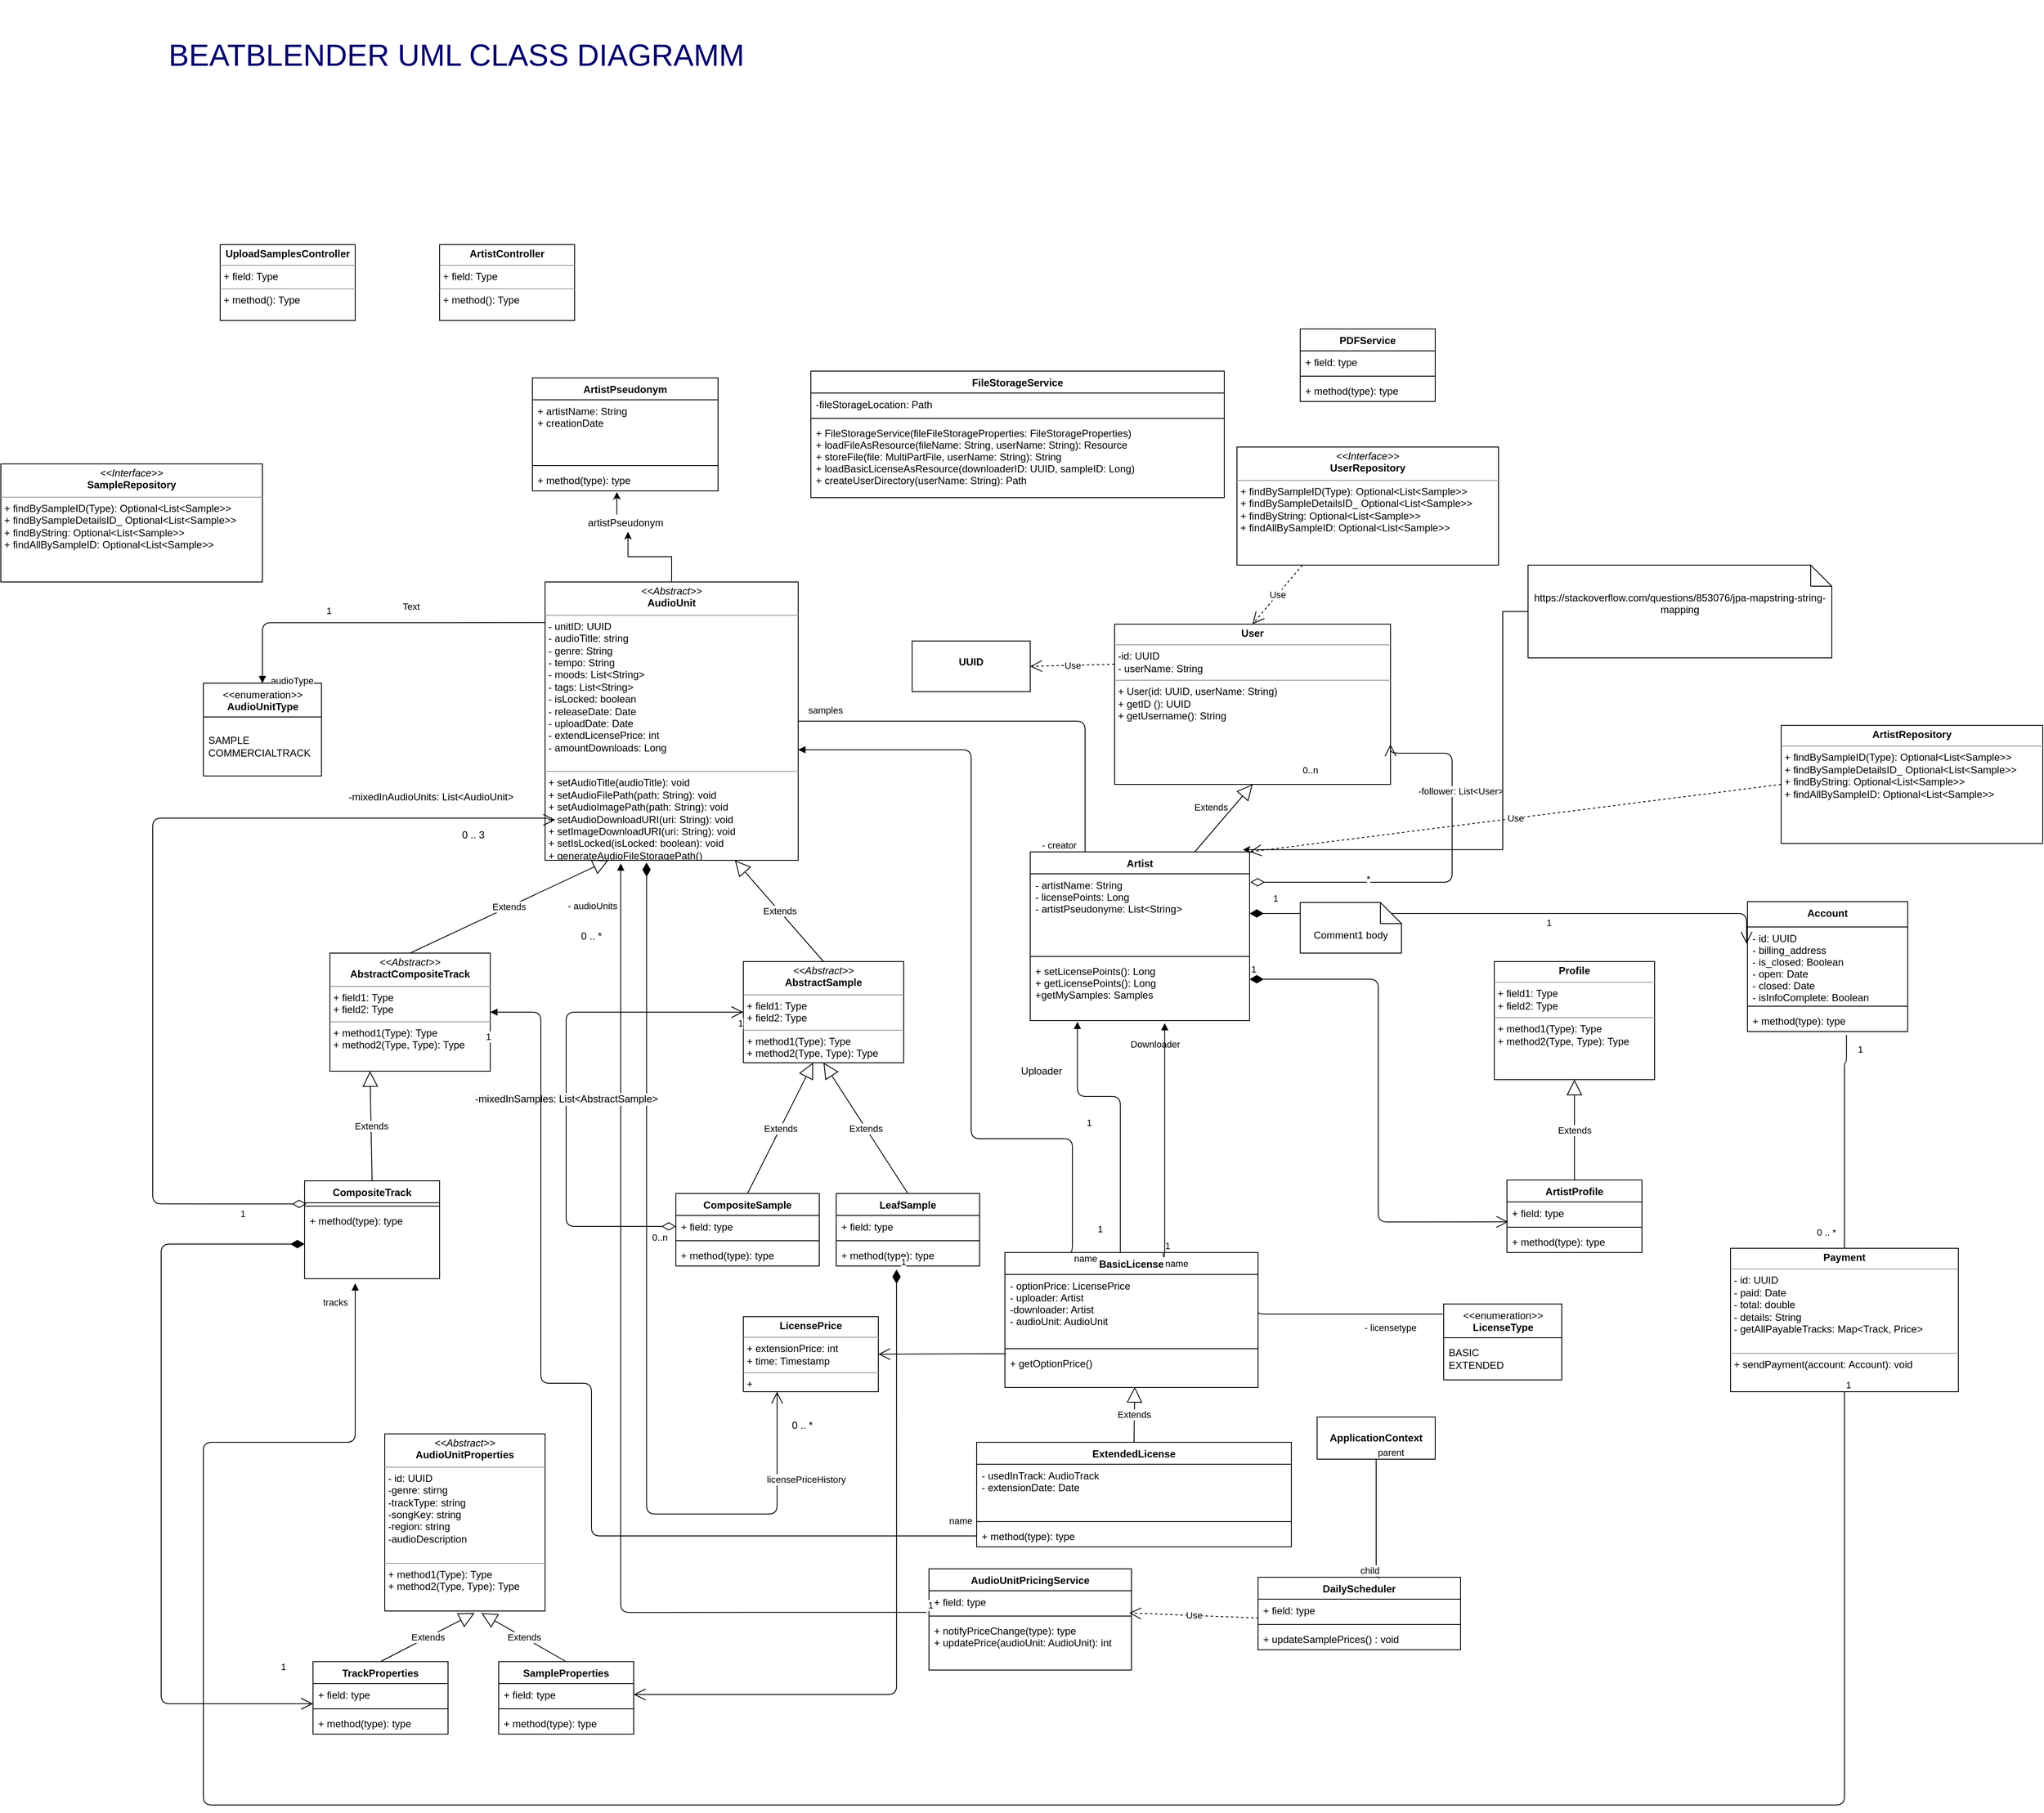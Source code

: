<mxfile version="14.6.13" type="github" pages="19">
  <diagram id="GSHQoXWdDnwxuEsXmZNg" name="BB_Class-Diagramm">
    <mxGraphModel dx="1946" dy="1813" grid="1" gridSize="10" guides="1" tooltips="1" connect="1" arrows="1" fold="1" page="1" pageScale="1" pageWidth="827" pageHeight="1169" math="0" shadow="0">
      <root>
        <mxCell id="0" />
        <mxCell id="1" parent="0" />
        <mxCell id="JvwtRz_oV_W1PVAPgACB-16" value="&lt;p style=&quot;margin: 0px ; margin-top: 4px ; text-align: center&quot;&gt;&lt;b&gt;User&lt;/b&gt;&lt;/p&gt;&lt;hr size=&quot;1&quot;&gt;&lt;p style=&quot;margin: 0px ; margin-left: 4px&quot;&gt;-id: UUID&lt;/p&gt;&lt;p style=&quot;margin: 0px ; margin-left: 4px&quot;&gt;- userName: String&lt;/p&gt;&lt;hr size=&quot;1&quot;&gt;&lt;p style=&quot;margin: 0px ; margin-left: 4px&quot;&gt;+ User(id: UUID, userName: String)&lt;/p&gt;&lt;p style=&quot;margin: 0px ; margin-left: 4px&quot;&gt;+&lt;span&gt;&amp;nbsp;getID (): UUID&lt;/span&gt;&lt;/p&gt;&lt;p style=&quot;margin: 0px ; margin-left: 4px&quot;&gt;&lt;span&gt;+ getUsername(): String&lt;/span&gt;&lt;/p&gt;" style="verticalAlign=top;align=left;overflow=fill;fontSize=12;fontFamily=Helvetica;html=1;fillColor=#FFFFFF;" parent="1" vertex="1">
          <mxGeometry x="640" y="370" width="327" height="190" as="geometry" />
        </mxCell>
        <mxCell id="JvwtRz_oV_W1PVAPgACB-17" value="Extends" style="endArrow=block;endSize=16;endFill=0;html=1;entryX=0.5;entryY=1;entryDx=0;entryDy=0;exitX=0.75;exitY=0;exitDx=0;exitDy=0;" parent="1" source="JvwtRz_oV_W1PVAPgACB-18" target="JvwtRz_oV_W1PVAPgACB-16" edge="1">
          <mxGeometry y="20" width="160" relative="1" as="geometry">
            <mxPoint x="761" y="590" as="sourcePoint" />
            <mxPoint x="771" y="520" as="targetPoint" />
            <Array as="points" />
            <mxPoint as="offset" />
          </mxGeometry>
        </mxCell>
        <mxCell id="JvwtRz_oV_W1PVAPgACB-18" value="Artist" style="swimlane;fontStyle=1;align=center;verticalAlign=top;childLayout=stackLayout;horizontal=1;startSize=26;horizontalStack=0;resizeParent=1;resizeParentMax=0;resizeLast=0;collapsible=1;marginBottom=0;fillColor=#FFFFFF;" parent="1" vertex="1">
          <mxGeometry x="540" y="640" width="260" height="200" as="geometry" />
        </mxCell>
        <mxCell id="JvwtRz_oV_W1PVAPgACB-19" value="- artistName: String&#xa;- licensePoints: Long&#xa;- artistPseudonyme: List&lt;String&gt;" style="text;strokeColor=none;fillColor=none;align=left;verticalAlign=top;spacingLeft=4;spacingRight=4;overflow=hidden;rotatable=0;points=[[0,0.5],[1,0.5]];portConstraint=eastwest;" parent="JvwtRz_oV_W1PVAPgACB-18" vertex="1">
          <mxGeometry y="26" width="260" height="94" as="geometry" />
        </mxCell>
        <mxCell id="JvwtRz_oV_W1PVAPgACB-20" value="" style="line;strokeWidth=1;fillColor=none;align=left;verticalAlign=middle;spacingTop=-1;spacingLeft=3;spacingRight=3;rotatable=0;labelPosition=right;points=[];portConstraint=eastwest;" parent="JvwtRz_oV_W1PVAPgACB-18" vertex="1">
          <mxGeometry y="120" width="260" height="8" as="geometry" />
        </mxCell>
        <mxCell id="JvwtRz_oV_W1PVAPgACB-21" value="+ setLicensePoints(): Long&#xa;+ getLicensePoints(): Long&#xa;+getMySamples: Samples" style="text;strokeColor=none;fillColor=none;align=left;verticalAlign=top;spacingLeft=4;spacingRight=4;overflow=hidden;rotatable=0;points=[[0,0.5],[1,0.5]];portConstraint=eastwest;" parent="JvwtRz_oV_W1PVAPgACB-18" vertex="1">
          <mxGeometry y="128" width="260" height="72" as="geometry" />
        </mxCell>
        <mxCell id="JvwtRz_oV_W1PVAPgACB-28" value="BasicLicense" style="swimlane;fontStyle=1;align=center;verticalAlign=top;childLayout=stackLayout;horizontal=1;startSize=26;horizontalStack=0;resizeParent=1;resizeParentMax=0;resizeLast=0;collapsible=1;marginBottom=0;fillColor=#FFFFFF;" parent="1" vertex="1">
          <mxGeometry x="510" y="1115" width="300" height="160" as="geometry" />
        </mxCell>
        <mxCell id="JvwtRz_oV_W1PVAPgACB-29" value="- optionPrice: LicensePrice&#xa;- uploader: Artist&#xa;-downloader: Artist&#xa;- audioUnit: AudioUnit&#xa;&#xa;&#xa;" style="text;strokeColor=none;fillColor=none;align=left;verticalAlign=top;spacingLeft=4;spacingRight=4;overflow=hidden;rotatable=0;points=[[0,0.5],[1,0.5]];portConstraint=eastwest;" parent="JvwtRz_oV_W1PVAPgACB-28" vertex="1">
          <mxGeometry y="26" width="300" height="84" as="geometry" />
        </mxCell>
        <mxCell id="JvwtRz_oV_W1PVAPgACB-30" value="" style="line;strokeWidth=1;fillColor=none;align=left;verticalAlign=middle;spacingTop=-1;spacingLeft=3;spacingRight=3;rotatable=0;labelPosition=right;points=[];portConstraint=eastwest;" parent="JvwtRz_oV_W1PVAPgACB-28" vertex="1">
          <mxGeometry y="110" width="300" height="8" as="geometry" />
        </mxCell>
        <mxCell id="JvwtRz_oV_W1PVAPgACB-31" value="+ getOptionPrice()" style="text;strokeColor=none;fillColor=none;align=left;verticalAlign=top;spacingLeft=4;spacingRight=4;overflow=hidden;rotatable=0;points=[[0,0.5],[1,0.5]];portConstraint=eastwest;" parent="JvwtRz_oV_W1PVAPgACB-28" vertex="1">
          <mxGeometry y="118" width="300" height="42" as="geometry" />
        </mxCell>
        <mxCell id="JvwtRz_oV_W1PVAPgACB-24" value="&amp;lt;&amp;lt;enumeration&amp;gt;&amp;gt;&lt;br&gt;&lt;b&gt;LicenseType&lt;/b&gt;" style="swimlane;fontStyle=0;align=center;verticalAlign=top;childLayout=stackLayout;horizontal=1;startSize=40;horizontalStack=0;resizeParent=1;resizeParentMax=0;resizeLast=0;collapsible=0;marginBottom=0;html=1;fillColor=#FFFFFF;" parent="1" vertex="1">
          <mxGeometry x="1030" y="1176" width="140" height="90" as="geometry" />
        </mxCell>
        <mxCell id="JvwtRz_oV_W1PVAPgACB-25" value="BASIC&lt;br&gt;EXTENDED" style="text;html=1;strokeColor=none;fillColor=none;align=left;verticalAlign=middle;spacingLeft=4;spacingRight=4;overflow=hidden;rotatable=0;points=[[0,0.5],[1,0.5]];portConstraint=eastwest;" parent="JvwtRz_oV_W1PVAPgACB-24" vertex="1">
          <mxGeometry y="40" width="140" height="50" as="geometry" />
        </mxCell>
        <mxCell id="JvwtRz_oV_W1PVAPgACB-59" value="" style="endArrow=none;html=1;edgeStyle=orthogonalEdgeStyle;exitX=1;exitY=0.5;exitDx=0;exitDy=0;" parent="1" source="JvwtRz_oV_W1PVAPgACB-29" edge="1">
          <mxGeometry relative="1" as="geometry">
            <mxPoint x="790" y="1251" as="sourcePoint" />
            <mxPoint x="1029" y="1188" as="targetPoint" />
            <Array as="points">
              <mxPoint x="1029" y="1188" />
            </Array>
          </mxGeometry>
        </mxCell>
        <mxCell id="JvwtRz_oV_W1PVAPgACB-61" value="- licensetype" style="edgeLabel;resizable=0;html=1;align=right;verticalAlign=bottom;" parent="JvwtRz_oV_W1PVAPgACB-59" connectable="0" vertex="1">
          <mxGeometry x="1" relative="1" as="geometry">
            <mxPoint x="-30.2" y="24.2" as="offset" />
          </mxGeometry>
        </mxCell>
        <mxCell id="JvwtRz_oV_W1PVAPgACB-65" value="&lt;font style=&quot;font-size: 36px&quot; color=&quot;#00006b&quot;&gt;BEATBLENDER UML CLASS DIAGRAMM&lt;/font&gt;" style="text;html=1;strokeColor=none;fillColor=none;align=center;verticalAlign=middle;whiteSpace=wrap;rounded=0;" parent="1" vertex="1">
          <mxGeometry x="-540" y="-370" width="800" height="130" as="geometry" />
        </mxCell>
        <mxCell id="JvwtRz_oV_W1PVAPgACB-67" value="&lt;p style=&quot;margin: 0px ; margin-top: 4px ; text-align: center&quot;&gt;&lt;i&gt;&amp;lt;&amp;lt;Interface&amp;gt;&amp;gt;&lt;/i&gt;&lt;br&gt;&lt;b&gt;SampleRepository&lt;/b&gt;&lt;/p&gt;&lt;hr size=&quot;1&quot;&gt;&lt;p style=&quot;margin: 0px ; margin-left: 4px&quot;&gt;+ findBySampleID(Type): Optional&amp;lt;List&amp;lt;Sample&amp;gt;&amp;gt;&lt;br&gt;+ findBySampleDetailsID_ Optional&amp;lt;List&amp;lt;Sample&amp;gt;&amp;gt;&lt;/p&gt;&lt;p style=&quot;margin: 0px ; margin-left: 4px&quot;&gt;+ findByString: Optional&amp;lt;List&amp;lt;Sample&amp;gt;&amp;gt;&lt;/p&gt;&lt;p style=&quot;margin: 0px ; margin-left: 4px&quot;&gt;+ findAllBySampleID: Optional&amp;lt;List&amp;lt;Sample&amp;gt;&amp;gt;&lt;/p&gt;" style="verticalAlign=top;align=left;overflow=fill;fontSize=12;fontFamily=Helvetica;html=1;fillColor=#FFFFFF;" parent="1" vertex="1">
          <mxGeometry x="-680" y="180" width="310" height="140" as="geometry" />
        </mxCell>
        <mxCell id="mbQKEmgjk5d1P-NaSBLS-1" value="&lt;p style=&quot;margin: 0px ; margin-top: 4px ; text-align: center&quot;&gt;&lt;br&gt;&lt;b&gt;UUID&lt;/b&gt;&lt;/p&gt;" style="verticalAlign=top;align=left;overflow=fill;fontSize=12;fontFamily=Helvetica;html=1;fillColor=#FFFFFF;" parent="1" vertex="1">
          <mxGeometry x="400" y="390" width="140" height="60" as="geometry" />
        </mxCell>
        <mxCell id="mbQKEmgjk5d1P-NaSBLS-2" value="Use" style="endArrow=open;endSize=12;dashed=1;html=1;exitX=0;exitY=0.25;exitDx=0;exitDy=0;entryX=1;entryY=0.5;entryDx=0;entryDy=0;" parent="1" source="JvwtRz_oV_W1PVAPgACB-16" target="mbQKEmgjk5d1P-NaSBLS-1" edge="1">
          <mxGeometry width="160" relative="1" as="geometry">
            <mxPoint x="871" y="475" as="sourcePoint" />
            <mxPoint x="1051" y="474.5" as="targetPoint" />
          </mxGeometry>
        </mxCell>
        <mxCell id="XCodTLOFgKz1n8tZopQn-1" value="1" style="endArrow=open;html=1;endSize=12;startArrow=diamondThin;startSize=14;startFill=1;edgeStyle=orthogonalEdgeStyle;align=left;verticalAlign=bottom;exitX=0;exitY=0.5;exitDx=0;exitDy=0;" parent="1" source="XCodTLOFgKz1n8tZopQn-13" target="XCodTLOFgKz1n8tZopQn-96" edge="1">
          <mxGeometry x="0.909" y="35" relative="1" as="geometry">
            <mxPoint x="-320" y="1148.664" as="sourcePoint" />
            <mxPoint x="-490" y="1420" as="targetPoint" />
            <Array as="points">
              <mxPoint x="-490" y="1105" />
              <mxPoint x="-490" y="1650" />
            </Array>
            <mxPoint as="offset" />
          </mxGeometry>
        </mxCell>
        <mxCell id="XCodTLOFgKz1n8tZopQn-3" value="Downloader" style="endArrow=block;endFill=1;html=1;edgeStyle=orthogonalEdgeStyle;align=left;verticalAlign=top;exitX=0.456;exitY=0;exitDx=0;exitDy=0;exitPerimeter=0;entryX=0.215;entryY=1.019;entryDx=0;entryDy=0;entryPerimeter=0;" parent="1" source="JvwtRz_oV_W1PVAPgACB-28" target="JvwtRz_oV_W1PVAPgACB-21" edge="1">
          <mxGeometry x="0.915" y="-61" relative="1" as="geometry">
            <mxPoint x="620" y="850" as="sourcePoint" />
            <mxPoint x="598" y="878" as="targetPoint" />
            <Array as="points">
              <mxPoint x="647" y="930" />
              <mxPoint x="596" y="930" />
            </Array>
            <mxPoint as="offset" />
          </mxGeometry>
        </mxCell>
        <mxCell id="XCodTLOFgKz1n8tZopQn-4" value="1" style="edgeLabel;resizable=0;html=1;align=left;verticalAlign=bottom;" parent="XCodTLOFgKz1n8tZopQn-3" connectable="0" vertex="1">
          <mxGeometry x="-1" relative="1" as="geometry">
            <mxPoint x="-28.66" y="-20" as="offset" />
          </mxGeometry>
        </mxCell>
        <mxCell id="XCodTLOFgKz1n8tZopQn-5" value="Uploader" style="text;html=1;align=center;verticalAlign=middle;resizable=0;points=[];autosize=1;" parent="1" vertex="1">
          <mxGeometry x="523" y="890" width="60" height="20" as="geometry" />
        </mxCell>
        <mxCell id="XCodTLOFgKz1n8tZopQn-7" value="name" style="endArrow=block;endFill=1;html=1;edgeStyle=orthogonalEdgeStyle;align=left;verticalAlign=top;entryX=0.613;entryY=1.042;entryDx=0;entryDy=0;entryPerimeter=0;exitX=0.625;exitY=0;exitDx=0;exitDy=0;exitPerimeter=0;" parent="1" source="JvwtRz_oV_W1PVAPgACB-28" target="JvwtRz_oV_W1PVAPgACB-21" edge="1">
          <mxGeometry x="-1" relative="1" as="geometry">
            <mxPoint x="660" y="1060" as="sourcePoint" />
            <mxPoint x="820" y="1060" as="targetPoint" />
            <Array as="points">
              <mxPoint x="698" y="1120" />
              <mxPoint x="699" y="1120" />
            </Array>
          </mxGeometry>
        </mxCell>
        <mxCell id="XCodTLOFgKz1n8tZopQn-8" value="1" style="edgeLabel;resizable=0;html=1;align=left;verticalAlign=bottom;" parent="XCodTLOFgKz1n8tZopQn-7" connectable="0" vertex="1">
          <mxGeometry x="-1" relative="1" as="geometry" />
        </mxCell>
        <mxCell id="6sZFaTEArhaNPhjH9rXA-11" style="edgeStyle=orthogonalEdgeStyle;rounded=0;orthogonalLoop=1;jettySize=auto;html=1;entryX=0.455;entryY=1.051;entryDx=0;entryDy=0;entryPerimeter=0;" parent="1" source="6sZFaTEArhaNPhjH9rXA-12" target="6sZFaTEArhaNPhjH9rXA-10" edge="1">
          <mxGeometry relative="1" as="geometry">
            <Array as="points">
              <mxPoint x="50" y="240" />
              <mxPoint x="50" y="240" />
            </Array>
          </mxGeometry>
        </mxCell>
        <mxCell id="XCodTLOFgKz1n8tZopQn-9" value="&lt;p style=&quot;margin: 0px ; margin-top: 4px ; text-align: center&quot;&gt;&lt;i&gt;&amp;lt;&amp;lt;Abstract&amp;gt;&amp;gt;&lt;/i&gt;&lt;br&gt;&lt;b&gt;AudioUnit&lt;/b&gt;&lt;/p&gt;&lt;hr size=&quot;1&quot;&gt;&lt;p style=&quot;margin: 0px ; margin-left: 4px&quot;&gt;- unitID: UUID&lt;/p&gt;&lt;p style=&quot;margin: 0px ; margin-left: 4px&quot;&gt;- audioTitle: string&lt;br&gt;&lt;/p&gt;&lt;p style=&quot;margin: 0px ; margin-left: 4px&quot;&gt;- genre: String&lt;/p&gt;&lt;p style=&quot;margin: 0px ; margin-left: 4px&quot;&gt;- tempo: String&lt;/p&gt;&lt;p style=&quot;margin: 0px ; margin-left: 4px&quot;&gt;- moods: List&amp;lt;String&amp;gt;&lt;/p&gt;&lt;p style=&quot;margin: 0px ; margin-left: 4px&quot;&gt;- tags: List&amp;lt;String&amp;gt;&lt;/p&gt;&lt;p style=&quot;margin: 0px ; margin-left: 4px&quot;&gt;- isLocked: boolean&lt;br&gt;&lt;/p&gt;&lt;p style=&quot;margin: 0px ; margin-left: 4px&quot;&gt;- releaseDate: Date&lt;/p&gt;&lt;p style=&quot;margin: 0px ; margin-left: 4px&quot;&gt;- uploadDate: Date&lt;/p&gt;&lt;p style=&quot;margin: 0px ; margin-left: 4px&quot;&gt;- extendLicensePrice: int&lt;/p&gt;&lt;p style=&quot;margin: 0px ; margin-left: 4px&quot;&gt;- amountDownloads: Long&lt;/p&gt;&lt;p style=&quot;margin: 0px ; margin-left: 4px&quot;&gt;&lt;br&gt;&lt;/p&gt;&lt;hr size=&quot;1&quot;&gt;&lt;p style=&quot;margin: 0px ; margin-left: 4px&quot;&gt;+ setAudioTitle(audioTitle): void&lt;br&gt;+ setAudioFilePath(path: String): void&lt;/p&gt;&lt;p style=&quot;margin: 0px ; margin-left: 4px&quot;&gt;+ setAudioImagePath(path: String): void&lt;/p&gt;&lt;p style=&quot;margin: 0px ; margin-left: 4px&quot;&gt;+ setAudioDownloadURI(uri: String): void&lt;/p&gt;&lt;p style=&quot;margin: 0px ; margin-left: 4px&quot;&gt;+ setImageDownloadURI(uri: String): void&lt;/p&gt;&lt;p style=&quot;margin: 0px ; margin-left: 4px&quot;&gt;+ setIsLocked(isLocked: boolean): void&lt;/p&gt;&lt;p style=&quot;margin: 0px ; margin-left: 4px&quot;&gt;+ generateAudioFileStoragePath()&lt;/p&gt;" style="verticalAlign=top;align=left;overflow=fill;fontSize=12;fontFamily=Helvetica;html=1;" parent="1" vertex="1">
          <mxGeometry x="-35" y="320" width="300" height="330" as="geometry" />
        </mxCell>
        <mxCell id="XCodTLOFgKz1n8tZopQn-10" value="CompositeTrack" style="swimlane;fontStyle=1;align=center;verticalAlign=top;childLayout=stackLayout;horizontal=1;startSize=26;horizontalStack=0;resizeParent=1;resizeParentMax=0;resizeLast=0;collapsible=1;marginBottom=0;" parent="1" vertex="1">
          <mxGeometry x="-320" y="1030" width="160" height="116" as="geometry" />
        </mxCell>
        <mxCell id="XCodTLOFgKz1n8tZopQn-12" value="" style="line;strokeWidth=1;fillColor=none;align=left;verticalAlign=middle;spacingTop=-1;spacingLeft=3;spacingRight=3;rotatable=0;labelPosition=right;points=[];portConstraint=eastwest;" parent="XCodTLOFgKz1n8tZopQn-10" vertex="1">
          <mxGeometry y="26" width="160" height="8" as="geometry" />
        </mxCell>
        <mxCell id="XCodTLOFgKz1n8tZopQn-13" value="+ method(type): type" style="text;strokeColor=none;fillColor=none;align=left;verticalAlign=top;spacingLeft=4;spacingRight=4;overflow=hidden;rotatable=0;points=[[0,0.5],[1,0.5]];portConstraint=eastwest;" parent="XCodTLOFgKz1n8tZopQn-10" vertex="1">
          <mxGeometry y="34" width="160" height="82" as="geometry" />
        </mxCell>
        <mxCell id="XCodTLOFgKz1n8tZopQn-14" value="Extends" style="endArrow=block;endSize=16;endFill=0;html=1;entryX=0.75;entryY=1;entryDx=0;entryDy=0;exitX=0.5;exitY=0;exitDx=0;exitDy=0;" parent="1" source="XCodTLOFgKz1n8tZopQn-93" target="XCodTLOFgKz1n8tZopQn-9" edge="1">
          <mxGeometry width="160" relative="1" as="geometry">
            <mxPoint x="295" y="854" as="sourcePoint" />
            <mxPoint x="170" y="700" as="targetPoint" />
          </mxGeometry>
        </mxCell>
        <mxCell id="XCodTLOFgKz1n8tZopQn-15" value="Extends" style="endArrow=block;endSize=16;endFill=0;html=1;entryX=0.25;entryY=1;entryDx=0;entryDy=0;exitX=0.5;exitY=0;exitDx=0;exitDy=0;" parent="1" source="XCodTLOFgKz1n8tZopQn-106" target="XCodTLOFgKz1n8tZopQn-9" edge="1">
          <mxGeometry width="160" relative="1" as="geometry">
            <mxPoint x="10" y="700" as="sourcePoint" />
            <mxPoint x="170" y="700" as="targetPoint" />
          </mxGeometry>
        </mxCell>
        <mxCell id="XCodTLOFgKz1n8tZopQn-19" value="" style="endArrow=none;html=1;edgeStyle=orthogonalEdgeStyle;exitX=1;exitY=0.5;exitDx=0;exitDy=0;entryX=0.25;entryY=0;entryDx=0;entryDy=0;" parent="1" source="XCodTLOFgKz1n8tZopQn-9" target="JvwtRz_oV_W1PVAPgACB-18" edge="1">
          <mxGeometry relative="1" as="geometry">
            <mxPoint x="400" y="793" as="sourcePoint" />
            <mxPoint x="550" y="676" as="targetPoint" />
            <Array as="points">
              <mxPoint x="605" y="485" />
            </Array>
          </mxGeometry>
        </mxCell>
        <mxCell id="XCodTLOFgKz1n8tZopQn-20" value="samples" style="edgeLabel;resizable=0;html=1;align=left;verticalAlign=bottom;" parent="XCodTLOFgKz1n8tZopQn-19" connectable="0" vertex="1">
          <mxGeometry x="-1" relative="1" as="geometry">
            <mxPoint x="10" y="-5.0" as="offset" />
          </mxGeometry>
        </mxCell>
        <mxCell id="XCodTLOFgKz1n8tZopQn-21" value="- creator" style="edgeLabel;resizable=0;html=1;align=right;verticalAlign=bottom;" parent="XCodTLOFgKz1n8tZopQn-19" connectable="0" vertex="1">
          <mxGeometry x="1" relative="1" as="geometry">
            <mxPoint x="-10" as="offset" />
          </mxGeometry>
        </mxCell>
        <mxCell id="XCodTLOFgKz1n8tZopQn-27" value="1" style="endArrow=open;html=1;endSize=12;startArrow=diamondThin;startSize=14;startFill=0;edgeStyle=orthogonalEdgeStyle;align=left;verticalAlign=bottom;exitX=0.013;exitY=0.167;exitDx=0;exitDy=0;exitPerimeter=0;" parent="1" source="XCodTLOFgKz1n8tZopQn-12" edge="1">
          <mxGeometry x="-0.856" y="21" relative="1" as="geometry">
            <mxPoint x="-320" y="1108" as="sourcePoint" />
            <mxPoint x="-23" y="602" as="targetPoint" />
            <Array as="points">
              <mxPoint x="-500" y="1057" />
              <mxPoint x="-500" y="600" />
              <mxPoint x="-30" y="600" />
              <mxPoint x="-30" y="602" />
            </Array>
            <mxPoint as="offset" />
          </mxGeometry>
        </mxCell>
        <mxCell id="XCodTLOFgKz1n8tZopQn-29" value="&lt;p style=&quot;margin: 0px ; margin-top: 4px ; text-align: center&quot;&gt;&lt;i&gt;&amp;lt;&amp;lt;Abstract&amp;gt;&amp;gt;&lt;/i&gt;&lt;br&gt;&lt;b&gt;AudioUnitProperties&lt;/b&gt;&lt;/p&gt;&lt;hr size=&quot;1&quot;&gt;&lt;p style=&quot;margin: 0px ; margin-left: 4px&quot;&gt;- id: UUID&lt;br style=&quot;padding: 0px ; margin: 0px&quot;&gt;-genre: stirng&lt;br style=&quot;padding: 0px ; margin: 0px&quot;&gt;-trackType: string&lt;br style=&quot;padding: 0px ; margin: 0px&quot;&gt;-songKey: string&lt;br style=&quot;padding: 0px ; margin: 0px&quot;&gt;-region: string&lt;br style=&quot;padding: 0px ; margin: 0px&quot;&gt;-audioDescription&lt;/p&gt;&lt;div style=&quot;padding: 0px ; margin: 0px&quot;&gt;&lt;br style=&quot;padding: 0px ; margin: 0px&quot;&gt;&lt;/div&gt;&lt;hr size=&quot;1&quot;&gt;&lt;p style=&quot;margin: 0px ; margin-left: 4px&quot;&gt;+ method1(Type): Type&lt;br&gt;+ method2(Type, Type): Type&lt;/p&gt;" style="verticalAlign=top;align=left;overflow=fill;fontSize=12;fontFamily=Helvetica;html=1;" parent="1" vertex="1">
          <mxGeometry x="-225" y="1330" width="190" height="210" as="geometry" />
        </mxCell>
        <mxCell id="XCodTLOFgKz1n8tZopQn-30" value="name" style="endArrow=block;endFill=1;html=1;edgeStyle=orthogonalEdgeStyle;align=left;verticalAlign=top;exitX=0.25;exitY=0;exitDx=0;exitDy=0;entryX=1;entryY=0.603;entryDx=0;entryDy=0;entryPerimeter=0;" parent="1" source="JvwtRz_oV_W1PVAPgACB-28" target="XCodTLOFgKz1n8tZopQn-9" edge="1">
          <mxGeometry x="-0.909" y="-31" relative="1" as="geometry">
            <mxPoint x="-80" y="1030" as="sourcePoint" />
            <mxPoint x="80" y="1030" as="targetPoint" />
            <Array as="points">
              <mxPoint x="590" y="1115" />
              <mxPoint x="590" y="980" />
              <mxPoint x="470" y="980" />
              <mxPoint x="470" y="519" />
            </Array>
            <mxPoint x="-31" y="31" as="offset" />
          </mxGeometry>
        </mxCell>
        <mxCell id="XCodTLOFgKz1n8tZopQn-31" value="1" style="edgeLabel;resizable=0;html=1;align=left;verticalAlign=bottom;" parent="XCodTLOFgKz1n8tZopQn-30" connectable="0" vertex="1">
          <mxGeometry x="-1" relative="1" as="geometry">
            <mxPoint x="20" y="-146" as="offset" />
          </mxGeometry>
        </mxCell>
        <mxCell id="XCodTLOFgKz1n8tZopQn-38" value="&amp;lt;&amp;lt;enumeration&amp;gt;&amp;gt;&lt;br&gt;&lt;b&gt;AudioUnitType&lt;/b&gt;" style="swimlane;fontStyle=0;align=center;verticalAlign=top;childLayout=stackLayout;horizontal=1;startSize=40;horizontalStack=0;resizeParent=1;resizeParentMax=0;resizeLast=0;collapsible=0;marginBottom=0;html=1;fillColor=#FFFFFF;" parent="1" vertex="1">
          <mxGeometry x="-440" y="440" width="140" height="110" as="geometry" />
        </mxCell>
        <mxCell id="XCodTLOFgKz1n8tZopQn-39" value="SAMPLE&lt;br&gt;COMMERCIALTRACK" style="text;html=1;strokeColor=none;fillColor=none;align=left;verticalAlign=middle;spacingLeft=4;spacingRight=4;overflow=hidden;rotatable=0;points=[[0,0.5],[1,0.5]];portConstraint=eastwest;" parent="XCodTLOFgKz1n8tZopQn-38" vertex="1">
          <mxGeometry y="40" width="140" height="70" as="geometry" />
        </mxCell>
        <mxCell id="XCodTLOFgKz1n8tZopQn-40" value="audioType" style="endArrow=block;endFill=1;html=1;edgeStyle=orthogonalEdgeStyle;align=left;verticalAlign=top;exitX=0;exitY=0.146;exitDx=0;exitDy=0;exitPerimeter=0;entryX=0.5;entryY=0;entryDx=0;entryDy=0;" parent="1" source="XCodTLOFgKz1n8tZopQn-9" target="XCodTLOFgKz1n8tZopQn-38" edge="1">
          <mxGeometry x="0.899" y="4" relative="1" as="geometry">
            <mxPoint x="200" y="410" as="sourcePoint" />
            <mxPoint x="-300" y="480" as="targetPoint" />
            <Array as="points">
              <mxPoint x="-370" y="368" />
            </Array>
            <mxPoint x="4" y="4" as="offset" />
          </mxGeometry>
        </mxCell>
        <mxCell id="XCodTLOFgKz1n8tZopQn-41" value="1" style="edgeLabel;resizable=0;html=1;align=left;verticalAlign=bottom;" parent="XCodTLOFgKz1n8tZopQn-40" connectable="0" vertex="1">
          <mxGeometry x="-1" relative="1" as="geometry">
            <mxPoint x="-261.14" y="-5.53" as="offset" />
          </mxGeometry>
        </mxCell>
        <mxCell id="Pu4a_ClzCwzfbZU3VX1H-4" value="Text" style="edgeLabel;html=1;align=center;verticalAlign=middle;resizable=0;points=[];" parent="XCodTLOFgKz1n8tZopQn-40" vertex="1" connectable="0">
          <mxGeometry x="-0.147" y="4" relative="1" as="geometry">
            <mxPoint x="14" y="-23.41" as="offset" />
          </mxGeometry>
        </mxCell>
        <mxCell id="XCodTLOFgKz1n8tZopQn-82" value="LeafSample" style="swimlane;fontStyle=1;align=center;verticalAlign=top;childLayout=stackLayout;horizontal=1;startSize=26;horizontalStack=0;resizeParent=1;resizeParentMax=0;resizeLast=0;collapsible=1;marginBottom=0;fillColor=#FFFFFF;" parent="1" vertex="1">
          <mxGeometry x="310" y="1045" width="170" height="86" as="geometry" />
        </mxCell>
        <mxCell id="XCodTLOFgKz1n8tZopQn-83" value="+ field: type" style="text;strokeColor=none;fillColor=none;align=left;verticalAlign=top;spacingLeft=4;spacingRight=4;overflow=hidden;rotatable=0;points=[[0,0.5],[1,0.5]];portConstraint=eastwest;" parent="XCodTLOFgKz1n8tZopQn-82" vertex="1">
          <mxGeometry y="26" width="170" height="26" as="geometry" />
        </mxCell>
        <mxCell id="XCodTLOFgKz1n8tZopQn-84" value="" style="line;strokeWidth=1;fillColor=none;align=left;verticalAlign=middle;spacingTop=-1;spacingLeft=3;spacingRight=3;rotatable=0;labelPosition=right;points=[];portConstraint=eastwest;" parent="XCodTLOFgKz1n8tZopQn-82" vertex="1">
          <mxGeometry y="52" width="170" height="8" as="geometry" />
        </mxCell>
        <mxCell id="XCodTLOFgKz1n8tZopQn-85" value="+ method(type): type" style="text;strokeColor=none;fillColor=none;align=left;verticalAlign=top;spacingLeft=4;spacingRight=4;overflow=hidden;rotatable=0;points=[[0,0.5],[1,0.5]];portConstraint=eastwest;" parent="XCodTLOFgKz1n8tZopQn-82" vertex="1">
          <mxGeometry y="60" width="170" height="26" as="geometry" />
        </mxCell>
        <mxCell id="XCodTLOFgKz1n8tZopQn-90" value="Extends" style="endArrow=block;endSize=16;endFill=0;html=1;entryX=0.5;entryY=1;entryDx=0;entryDy=0;exitX=0.5;exitY=0;exitDx=0;exitDy=0;" parent="1" source="XCodTLOFgKz1n8tZopQn-82" target="XCodTLOFgKz1n8tZopQn-93" edge="1">
          <mxGeometry width="160" relative="1" as="geometry">
            <mxPoint x="280" y="1166" as="sourcePoint" />
            <mxPoint x="293" y="973" as="targetPoint" />
          </mxGeometry>
        </mxCell>
        <mxCell id="XCodTLOFgKz1n8tZopQn-93" value="&lt;p style=&quot;margin: 0px ; margin-top: 4px ; text-align: center&quot;&gt;&lt;i&gt;&amp;lt;&amp;lt;Abstract&amp;gt;&amp;gt;&lt;/i&gt;&lt;br&gt;&lt;b&gt;AbstractSample&lt;/b&gt;&lt;/p&gt;&lt;hr size=&quot;1&quot;&gt;&lt;p style=&quot;margin: 0px ; margin-left: 4px&quot;&gt;+ field1: Type&lt;br&gt;+ field2: Type&lt;/p&gt;&lt;hr size=&quot;1&quot;&gt;&lt;p style=&quot;margin: 0px ; margin-left: 4px&quot;&gt;+ method1(Type): Type&lt;br&gt;+ method2(Type, Type): Type&lt;/p&gt;" style="verticalAlign=top;align=left;overflow=fill;fontSize=12;fontFamily=Helvetica;html=1;fillColor=#FFFFFF;" parent="1" vertex="1">
          <mxGeometry x="200" y="770" width="190" height="120" as="geometry" />
        </mxCell>
        <mxCell id="XCodTLOFgKz1n8tZopQn-95" value="TrackProperties" style="swimlane;fontStyle=1;align=center;verticalAlign=top;childLayout=stackLayout;horizontal=1;startSize=26;horizontalStack=0;resizeParent=1;resizeParentMax=0;resizeLast=0;collapsible=1;marginBottom=0;fillColor=#FFFFFF;" parent="1" vertex="1">
          <mxGeometry x="-310" y="1600" width="160" height="86" as="geometry" />
        </mxCell>
        <mxCell id="XCodTLOFgKz1n8tZopQn-96" value="+ field: type" style="text;strokeColor=none;fillColor=none;align=left;verticalAlign=top;spacingLeft=4;spacingRight=4;overflow=hidden;rotatable=0;points=[[0,0.5],[1,0.5]];portConstraint=eastwest;" parent="XCodTLOFgKz1n8tZopQn-95" vertex="1">
          <mxGeometry y="26" width="160" height="26" as="geometry" />
        </mxCell>
        <mxCell id="XCodTLOFgKz1n8tZopQn-97" value="" style="line;strokeWidth=1;fillColor=none;align=left;verticalAlign=middle;spacingTop=-1;spacingLeft=3;spacingRight=3;rotatable=0;labelPosition=right;points=[];portConstraint=eastwest;" parent="XCodTLOFgKz1n8tZopQn-95" vertex="1">
          <mxGeometry y="52" width="160" height="8" as="geometry" />
        </mxCell>
        <mxCell id="XCodTLOFgKz1n8tZopQn-98" value="+ method(type): type" style="text;strokeColor=none;fillColor=none;align=left;verticalAlign=top;spacingLeft=4;spacingRight=4;overflow=hidden;rotatable=0;points=[[0,0.5],[1,0.5]];portConstraint=eastwest;" parent="XCodTLOFgKz1n8tZopQn-95" vertex="1">
          <mxGeometry y="60" width="160" height="26" as="geometry" />
        </mxCell>
        <mxCell id="XCodTLOFgKz1n8tZopQn-99" value="SampleProperties" style="swimlane;fontStyle=1;align=center;verticalAlign=top;childLayout=stackLayout;horizontal=1;startSize=26;horizontalStack=0;resizeParent=1;resizeParentMax=0;resizeLast=0;collapsible=1;marginBottom=0;fillColor=#FFFFFF;" parent="1" vertex="1">
          <mxGeometry x="-90" y="1600" width="160" height="86" as="geometry" />
        </mxCell>
        <mxCell id="XCodTLOFgKz1n8tZopQn-100" value="+ field: type" style="text;strokeColor=none;fillColor=none;align=left;verticalAlign=top;spacingLeft=4;spacingRight=4;overflow=hidden;rotatable=0;points=[[0,0.5],[1,0.5]];portConstraint=eastwest;" parent="XCodTLOFgKz1n8tZopQn-99" vertex="1">
          <mxGeometry y="26" width="160" height="26" as="geometry" />
        </mxCell>
        <mxCell id="XCodTLOFgKz1n8tZopQn-101" value="" style="line;strokeWidth=1;fillColor=none;align=left;verticalAlign=middle;spacingTop=-1;spacingLeft=3;spacingRight=3;rotatable=0;labelPosition=right;points=[];portConstraint=eastwest;" parent="XCodTLOFgKz1n8tZopQn-99" vertex="1">
          <mxGeometry y="52" width="160" height="8" as="geometry" />
        </mxCell>
        <mxCell id="XCodTLOFgKz1n8tZopQn-102" value="+ method(type): type" style="text;strokeColor=none;fillColor=none;align=left;verticalAlign=top;spacingLeft=4;spacingRight=4;overflow=hidden;rotatable=0;points=[[0,0.5],[1,0.5]];portConstraint=eastwest;" parent="XCodTLOFgKz1n8tZopQn-99" vertex="1">
          <mxGeometry y="60" width="160" height="26" as="geometry" />
        </mxCell>
        <mxCell id="XCodTLOFgKz1n8tZopQn-103" value="Extends" style="endArrow=block;endSize=16;endFill=0;html=1;exitX=0.5;exitY=0;exitDx=0;exitDy=0;entryX=0.603;entryY=1.012;entryDx=0;entryDy=0;entryPerimeter=0;" parent="1" source="XCodTLOFgKz1n8tZopQn-99" target="XCodTLOFgKz1n8tZopQn-29" edge="1">
          <mxGeometry width="160" relative="1" as="geometry">
            <mxPoint x="20" y="1500" as="sourcePoint" />
            <mxPoint x="180" y="1500" as="targetPoint" />
          </mxGeometry>
        </mxCell>
        <mxCell id="XCodTLOFgKz1n8tZopQn-104" value="Extends" style="endArrow=block;endSize=16;endFill=0;html=1;exitX=0.5;exitY=0;exitDx=0;exitDy=0;entryX=0.56;entryY=1.012;entryDx=0;entryDy=0;entryPerimeter=0;" parent="1" source="XCodTLOFgKz1n8tZopQn-95" target="XCodTLOFgKz1n8tZopQn-29" edge="1">
          <mxGeometry width="160" relative="1" as="geometry">
            <mxPoint x="20" y="1500" as="sourcePoint" />
            <mxPoint x="180" y="1500" as="targetPoint" />
          </mxGeometry>
        </mxCell>
        <mxCell id="XCodTLOFgKz1n8tZopQn-105" value="1" style="endArrow=open;html=1;endSize=12;startArrow=diamondThin;startSize=14;startFill=1;edgeStyle=orthogonalEdgeStyle;align=left;verticalAlign=bottom;exitX=0.421;exitY=1.161;exitDx=0;exitDy=0;exitPerimeter=0;entryX=1;entryY=0.5;entryDx=0;entryDy=0;" parent="1" source="XCodTLOFgKz1n8tZopQn-85" target="XCodTLOFgKz1n8tZopQn-100" edge="1">
          <mxGeometry x="-1" y="3" relative="1" as="geometry">
            <mxPoint x="280" y="1480" as="sourcePoint" />
            <mxPoint x="440" y="1480" as="targetPoint" />
            <Array as="points">
              <mxPoint x="382" y="1639" />
            </Array>
          </mxGeometry>
        </mxCell>
        <mxCell id="XCodTLOFgKz1n8tZopQn-106" value="&lt;p style=&quot;margin: 0px ; margin-top: 4px ; text-align: center&quot;&gt;&lt;i&gt;&amp;lt;&amp;lt;Abstract&amp;gt;&amp;gt;&lt;/i&gt;&lt;br&gt;&lt;b&gt;AbstractCompositeTrack&lt;/b&gt;&lt;/p&gt;&lt;hr size=&quot;1&quot;&gt;&lt;p style=&quot;margin: 0px ; margin-left: 4px&quot;&gt;+ field1: Type&lt;br&gt;+ field2: Type&lt;/p&gt;&lt;hr size=&quot;1&quot;&gt;&lt;p style=&quot;margin: 0px ; margin-left: 4px&quot;&gt;+ method1(Type): Type&lt;br&gt;+ method2(Type, Type): Type&lt;/p&gt;" style="verticalAlign=top;align=left;overflow=fill;fontSize=12;fontFamily=Helvetica;html=1;fillColor=#FFFFFF;" parent="1" vertex="1">
          <mxGeometry x="-290" y="760" width="190" height="140" as="geometry" />
        </mxCell>
        <mxCell id="XCodTLOFgKz1n8tZopQn-107" value="Extends" style="endArrow=block;endSize=16;endFill=0;html=1;exitX=0.5;exitY=0;exitDx=0;exitDy=0;entryX=0.25;entryY=1;entryDx=0;entryDy=0;" parent="1" source="XCodTLOFgKz1n8tZopQn-10" target="XCodTLOFgKz1n8tZopQn-106" edge="1">
          <mxGeometry width="160" relative="1" as="geometry">
            <mxPoint x="20" y="1010" as="sourcePoint" />
            <mxPoint x="-215" y="990" as="targetPoint" />
          </mxGeometry>
        </mxCell>
        <mxCell id="XCodTLOFgKz1n8tZopQn-121" value="&lt;p style=&quot;margin: 0px ; margin-top: 4px ; text-align: center&quot;&gt;&lt;i&gt;&amp;lt;&amp;lt;Interface&amp;gt;&amp;gt;&lt;/i&gt;&lt;br&gt;&lt;b&gt;UserRepository&lt;/b&gt;&lt;/p&gt;&lt;hr size=&quot;1&quot;&gt;&lt;p style=&quot;margin: 0px ; margin-left: 4px&quot;&gt;+ findBySampleID(Type): Optional&amp;lt;List&amp;lt;Sample&amp;gt;&amp;gt;&lt;br&gt;+ findBySampleDetailsID_ Optional&amp;lt;List&amp;lt;Sample&amp;gt;&amp;gt;&lt;/p&gt;&lt;p style=&quot;margin: 0px ; margin-left: 4px&quot;&gt;+ findByString: Optional&amp;lt;List&amp;lt;Sample&amp;gt;&amp;gt;&lt;/p&gt;&lt;p style=&quot;margin: 0px ; margin-left: 4px&quot;&gt;+ findAllBySampleID: Optional&amp;lt;List&amp;lt;Sample&amp;gt;&amp;gt;&lt;/p&gt;" style="verticalAlign=top;align=left;overflow=fill;fontSize=12;fontFamily=Helvetica;html=1;fillColor=#FFFFFF;" parent="1" vertex="1">
          <mxGeometry x="785" y="160" width="310" height="140" as="geometry" />
        </mxCell>
        <mxCell id="XCodTLOFgKz1n8tZopQn-122" value="&lt;p style=&quot;margin: 0px ; margin-top: 4px ; text-align: center&quot;&gt;&lt;b&gt;ArtistRepository&lt;/b&gt;&lt;/p&gt;&lt;hr size=&quot;1&quot;&gt;&lt;p style=&quot;margin: 0px ; margin-left: 4px&quot;&gt;+ findBySampleID(Type): Optional&amp;lt;List&amp;lt;Sample&amp;gt;&amp;gt;&lt;br&gt;+ findBySampleDetailsID_ Optional&amp;lt;List&amp;lt;Sample&amp;gt;&amp;gt;&lt;/p&gt;&lt;p style=&quot;margin: 0px ; margin-left: 4px&quot;&gt;+ findByString: Optional&amp;lt;List&amp;lt;Sample&amp;gt;&amp;gt;&lt;/p&gt;&lt;p style=&quot;margin: 0px ; margin-left: 4px&quot;&gt;+ findAllBySampleID: Optional&amp;lt;List&amp;lt;Sample&amp;gt;&amp;gt;&lt;/p&gt;" style="verticalAlign=top;align=left;overflow=fill;fontSize=12;fontFamily=Helvetica;html=1;fillColor=#FFFFFF;" parent="1" vertex="1">
          <mxGeometry x="1430" y="490" width="310" height="140" as="geometry" />
        </mxCell>
        <mxCell id="XCodTLOFgKz1n8tZopQn-129" value="AudioUnitPricingService" style="swimlane;fontStyle=1;align=center;verticalAlign=top;childLayout=stackLayout;horizontal=1;startSize=26;horizontalStack=0;resizeParent=1;resizeParentMax=0;resizeLast=0;collapsible=1;marginBottom=0;fillColor=#FFFFFF;" parent="1" vertex="1">
          <mxGeometry x="420" y="1490" width="240" height="120" as="geometry" />
        </mxCell>
        <mxCell id="XCodTLOFgKz1n8tZopQn-130" value="+ field: type" style="text;strokeColor=none;fillColor=none;align=left;verticalAlign=top;spacingLeft=4;spacingRight=4;overflow=hidden;rotatable=0;points=[[0,0.5],[1,0.5]];portConstraint=eastwest;" parent="XCodTLOFgKz1n8tZopQn-129" vertex="1">
          <mxGeometry y="26" width="240" height="26" as="geometry" />
        </mxCell>
        <mxCell id="XCodTLOFgKz1n8tZopQn-131" value="" style="line;strokeWidth=1;fillColor=none;align=left;verticalAlign=middle;spacingTop=-1;spacingLeft=3;spacingRight=3;rotatable=0;labelPosition=right;points=[];portConstraint=eastwest;" parent="XCodTLOFgKz1n8tZopQn-129" vertex="1">
          <mxGeometry y="52" width="240" height="8" as="geometry" />
        </mxCell>
        <mxCell id="XCodTLOFgKz1n8tZopQn-132" value="+ notifyPriceChange(type): type&#xa;+ updatePrice(audioUnit: AudioUnit): int" style="text;strokeColor=none;fillColor=none;align=left;verticalAlign=top;spacingLeft=4;spacingRight=4;overflow=hidden;rotatable=0;points=[[0,0.5],[1,0.5]];portConstraint=eastwest;" parent="XCodTLOFgKz1n8tZopQn-129" vertex="1">
          <mxGeometry y="60" width="240" height="60" as="geometry" />
        </mxCell>
        <mxCell id="XCodTLOFgKz1n8tZopQn-133" value="&lt;p style=&quot;margin: 0px ; margin-top: 4px ; text-align: center&quot;&gt;&lt;br&gt;&lt;b&gt;ApplicationContext&lt;/b&gt;&lt;/p&gt;" style="verticalAlign=top;align=left;overflow=fill;fontSize=12;fontFamily=Helvetica;html=1;fillColor=#FFFFFF;" parent="1" vertex="1">
          <mxGeometry x="880" y="1310" width="140" height="50" as="geometry" />
        </mxCell>
        <mxCell id="XCodTLOFgKz1n8tZopQn-134" value="DailyScheduler" style="swimlane;fontStyle=1;align=center;verticalAlign=top;childLayout=stackLayout;horizontal=1;startSize=26;horizontalStack=0;resizeParent=1;resizeParentMax=0;resizeLast=0;collapsible=1;marginBottom=0;fillColor=#FFFFFF;" parent="1" vertex="1">
          <mxGeometry x="810" y="1500" width="240" height="86" as="geometry" />
        </mxCell>
        <mxCell id="XCodTLOFgKz1n8tZopQn-135" value="+ field: type" style="text;strokeColor=none;fillColor=none;align=left;verticalAlign=top;spacingLeft=4;spacingRight=4;overflow=hidden;rotatable=0;points=[[0,0.5],[1,0.5]];portConstraint=eastwest;" parent="XCodTLOFgKz1n8tZopQn-134" vertex="1">
          <mxGeometry y="26" width="240" height="26" as="geometry" />
        </mxCell>
        <mxCell id="XCodTLOFgKz1n8tZopQn-136" value="" style="line;strokeWidth=1;fillColor=none;align=left;verticalAlign=middle;spacingTop=-1;spacingLeft=3;spacingRight=3;rotatable=0;labelPosition=right;points=[];portConstraint=eastwest;" parent="XCodTLOFgKz1n8tZopQn-134" vertex="1">
          <mxGeometry y="52" width="240" height="8" as="geometry" />
        </mxCell>
        <mxCell id="XCodTLOFgKz1n8tZopQn-137" value="+ updateSamplePrices() : void" style="text;strokeColor=none;fillColor=none;align=left;verticalAlign=top;spacingLeft=4;spacingRight=4;overflow=hidden;rotatable=0;points=[[0,0.5],[1,0.5]];portConstraint=eastwest;" parent="XCodTLOFgKz1n8tZopQn-134" vertex="1">
          <mxGeometry y="60" width="240" height="26" as="geometry" />
        </mxCell>
        <mxCell id="XCodTLOFgKz1n8tZopQn-138" value="" style="endArrow=none;html=1;edgeStyle=orthogonalEdgeStyle;entryX=0.603;entryY=0.004;entryDx=0;entryDy=0;entryPerimeter=0;" parent="1" source="XCodTLOFgKz1n8tZopQn-133" target="XCodTLOFgKz1n8tZopQn-134" edge="1">
          <mxGeometry relative="1" as="geometry">
            <mxPoint x="670" y="1684" as="sourcePoint" />
            <mxPoint x="830" y="1684" as="targetPoint" />
            <Array as="points">
              <mxPoint x="950" y="1500" />
            </Array>
          </mxGeometry>
        </mxCell>
        <mxCell id="XCodTLOFgKz1n8tZopQn-139" value="parent" style="edgeLabel;resizable=0;html=1;align=left;verticalAlign=bottom;" parent="XCodTLOFgKz1n8tZopQn-138" connectable="0" vertex="1">
          <mxGeometry x="-1" relative="1" as="geometry" />
        </mxCell>
        <mxCell id="XCodTLOFgKz1n8tZopQn-140" value="child" style="edgeLabel;resizable=0;html=1;align=right;verticalAlign=bottom;" parent="XCodTLOFgKz1n8tZopQn-138" connectable="0" vertex="1">
          <mxGeometry x="1" relative="1" as="geometry" />
        </mxCell>
        <mxCell id="XCodTLOFgKz1n8tZopQn-141" value="Use" style="endArrow=open;endSize=12;dashed=1;html=1;exitX=0.003;exitY=0.859;exitDx=0;exitDy=0;exitPerimeter=0;entryX=0.989;entryY=1.013;entryDx=0;entryDy=0;entryPerimeter=0;" parent="1" source="XCodTLOFgKz1n8tZopQn-135" target="XCodTLOFgKz1n8tZopQn-130" edge="1">
          <mxGeometry width="160" relative="1" as="geometry">
            <mxPoint x="530" y="1330" as="sourcePoint" />
            <mxPoint x="690" y="1330" as="targetPoint" />
          </mxGeometry>
        </mxCell>
        <mxCell id="XCodTLOFgKz1n8tZopQn-142" value="- audioUnits" style="endArrow=block;endFill=1;html=1;edgeStyle=orthogonalEdgeStyle;align=left;verticalAlign=top;exitX=-0.012;exitY=0.987;exitDx=0;exitDy=0;exitPerimeter=0;entryX=0.299;entryY=1.011;entryDx=0;entryDy=0;entryPerimeter=0;" parent="1" source="XCodTLOFgKz1n8tZopQn-130" target="XCodTLOFgKz1n8tZopQn-9" edge="1">
          <mxGeometry x="0.94" y="65" relative="1" as="geometry">
            <mxPoint x="370" y="1540" as="sourcePoint" />
            <mxPoint x="210" y="1540" as="targetPoint" />
            <Array as="points">
              <mxPoint x="55" y="1542" />
            </Array>
            <mxPoint as="offset" />
          </mxGeometry>
        </mxCell>
        <mxCell id="XCodTLOFgKz1n8tZopQn-143" value="1" style="edgeLabel;resizable=0;html=1;align=left;verticalAlign=bottom;" parent="XCodTLOFgKz1n8tZopQn-142" connectable="0" vertex="1">
          <mxGeometry x="-1" relative="1" as="geometry" />
        </mxCell>
        <mxCell id="XCodTLOFgKz1n8tZopQn-145" value="0 .. *" style="text;html=1;strokeColor=none;fillColor=none;align=center;verticalAlign=middle;whiteSpace=wrap;rounded=0;" parent="1" vertex="1">
          <mxGeometry y="730" width="40" height="20" as="geometry" />
        </mxCell>
        <mxCell id="XCodTLOFgKz1n8tZopQn-146" value="&lt;p style=&quot;margin: 0px ; margin-top: 4px ; text-align: center&quot;&gt;&lt;b&gt;LicensePrice&lt;/b&gt;&lt;/p&gt;&lt;hr size=&quot;1&quot;&gt;&lt;p style=&quot;margin: 0px ; margin-left: 4px&quot;&gt;+ extensionPrice: int&lt;/p&gt;&lt;p style=&quot;margin: 0px ; margin-left: 4px&quot;&gt;+ time: Timestamp&lt;/p&gt;&lt;hr size=&quot;1&quot;&gt;&lt;p style=&quot;margin: 0px ; margin-left: 4px&quot;&gt;+&amp;nbsp;&lt;/p&gt;" style="verticalAlign=top;align=left;overflow=fill;fontSize=12;fontFamily=Helvetica;html=1;fillColor=#FFFFFF;" parent="1" vertex="1">
          <mxGeometry x="200" y="1191" width="160" height="89" as="geometry" />
        </mxCell>
        <mxCell id="XCodTLOFgKz1n8tZopQn-147" value="licensePriceHistory" style="endArrow=open;html=1;endSize=12;startArrow=diamondThin;startSize=14;startFill=1;edgeStyle=orthogonalEdgeStyle;align=left;verticalAlign=bottom;entryX=0.25;entryY=1;entryDx=0;entryDy=0;exitX=0.401;exitY=1.008;exitDx=0;exitDy=0;exitPerimeter=0;" parent="1" source="XCodTLOFgKz1n8tZopQn-9" target="XCodTLOFgKz1n8tZopQn-146" edge="1">
          <mxGeometry x="0.79" y="14" relative="1" as="geometry">
            <mxPoint x="62" y="718" as="sourcePoint" />
            <mxPoint x="70" y="1230" as="targetPoint" />
            <Array as="points">
              <mxPoint x="85" y="1425" />
              <mxPoint x="240" y="1425" />
            </Array>
            <mxPoint as="offset" />
          </mxGeometry>
        </mxCell>
        <mxCell id="XCodTLOFgKz1n8tZopQn-148" value="0 .. *" style="text;html=1;strokeColor=none;fillColor=none;align=center;verticalAlign=middle;whiteSpace=wrap;rounded=0;" parent="1" vertex="1">
          <mxGeometry x="250" y="1310" width="40" height="20" as="geometry" />
        </mxCell>
        <mxCell id="XCodTLOFgKz1n8tZopQn-149" value="&lt;p style=&quot;margin: 0px ; margin-top: 4px ; text-align: center&quot;&gt;&lt;b&gt;Profile&lt;/b&gt;&lt;/p&gt;&lt;hr size=&quot;1&quot;&gt;&lt;p style=&quot;margin: 0px ; margin-left: 4px&quot;&gt;+ field1: Type&lt;br&gt;+ field2: Type&lt;/p&gt;&lt;hr size=&quot;1&quot;&gt;&lt;p style=&quot;margin: 0px ; margin-left: 4px&quot;&gt;+ method1(Type): Type&lt;br&gt;+ method2(Type, Type): Type&lt;/p&gt;" style="verticalAlign=top;align=left;overflow=fill;fontSize=12;fontFamily=Helvetica;html=1;fillColor=#FFFFFF;" parent="1" vertex="1">
          <mxGeometry x="1090" y="770" width="190" height="140" as="geometry" />
        </mxCell>
        <mxCell id="XCodTLOFgKz1n8tZopQn-151" value="ArtistProfile" style="swimlane;fontStyle=1;align=center;verticalAlign=top;childLayout=stackLayout;horizontal=1;startSize=26;horizontalStack=0;resizeParent=1;resizeParentMax=0;resizeLast=0;collapsible=1;marginBottom=0;fillColor=#FFFFFF;" parent="1" vertex="1">
          <mxGeometry x="1105" y="1029" width="160" height="86" as="geometry" />
        </mxCell>
        <mxCell id="XCodTLOFgKz1n8tZopQn-152" value="+ field: type" style="text;strokeColor=none;fillColor=none;align=left;verticalAlign=top;spacingLeft=4;spacingRight=4;overflow=hidden;rotatable=0;points=[[0,0.5],[1,0.5]];portConstraint=eastwest;" parent="XCodTLOFgKz1n8tZopQn-151" vertex="1">
          <mxGeometry y="26" width="160" height="26" as="geometry" />
        </mxCell>
        <mxCell id="XCodTLOFgKz1n8tZopQn-153" value="" style="line;strokeWidth=1;fillColor=none;align=left;verticalAlign=middle;spacingTop=-1;spacingLeft=3;spacingRight=3;rotatable=0;labelPosition=right;points=[];portConstraint=eastwest;" parent="XCodTLOFgKz1n8tZopQn-151" vertex="1">
          <mxGeometry y="52" width="160" height="8" as="geometry" />
        </mxCell>
        <mxCell id="XCodTLOFgKz1n8tZopQn-154" value="+ method(type): type" style="text;strokeColor=none;fillColor=none;align=left;verticalAlign=top;spacingLeft=4;spacingRight=4;overflow=hidden;rotatable=0;points=[[0,0.5],[1,0.5]];portConstraint=eastwest;" parent="XCodTLOFgKz1n8tZopQn-151" vertex="1">
          <mxGeometry y="60" width="160" height="26" as="geometry" />
        </mxCell>
        <mxCell id="XCodTLOFgKz1n8tZopQn-156" value="Extends" style="endArrow=block;endSize=16;endFill=0;html=1;exitX=0.5;exitY=0;exitDx=0;exitDy=0;entryX=0.5;entryY=1;entryDx=0;entryDy=0;" parent="1" source="XCodTLOFgKz1n8tZopQn-151" target="XCodTLOFgKz1n8tZopQn-149" edge="1">
          <mxGeometry width="160" relative="1" as="geometry">
            <mxPoint x="985" y="940" as="sourcePoint" />
            <mxPoint x="1145" y="940" as="targetPoint" />
          </mxGeometry>
        </mxCell>
        <mxCell id="XCodTLOFgKz1n8tZopQn-158" value="1" style="endArrow=open;html=1;endSize=12;startArrow=diamondThin;startSize=14;startFill=1;edgeStyle=orthogonalEdgeStyle;align=left;verticalAlign=bottom;entryX=0.01;entryY=0.91;entryDx=0;entryDy=0;entryPerimeter=0;exitX=1;exitY=0.319;exitDx=0;exitDy=0;exitPerimeter=0;" parent="1" source="JvwtRz_oV_W1PVAPgACB-21" target="XCodTLOFgKz1n8tZopQn-152" edge="1">
          <mxGeometry x="-1" y="3" relative="1" as="geometry">
            <mxPoint x="960" y="720" as="sourcePoint" />
            <mxPoint x="1120" y="720" as="targetPoint" />
          </mxGeometry>
        </mxCell>
        <mxCell id="XCodTLOFgKz1n8tZopQn-160" value="Use" style="endArrow=open;endSize=12;dashed=1;html=1;exitX=0.25;exitY=1;exitDx=0;exitDy=0;entryX=0.5;entryY=0;entryDx=0;entryDy=0;" parent="1" source="XCodTLOFgKz1n8tZopQn-121" target="JvwtRz_oV_W1PVAPgACB-16" edge="1">
          <mxGeometry width="160" relative="1" as="geometry">
            <mxPoint x="890" y="510" as="sourcePoint" />
            <mxPoint x="1050" y="510" as="targetPoint" />
          </mxGeometry>
        </mxCell>
        <mxCell id="XCodTLOFgKz1n8tZopQn-161" value="Use" style="endArrow=open;endSize=12;dashed=1;html=1;exitX=0;exitY=0.5;exitDx=0;exitDy=0;entryX=1;entryY=0;entryDx=0;entryDy=0;" parent="1" source="XCodTLOFgKz1n8tZopQn-122" target="JvwtRz_oV_W1PVAPgACB-18" edge="1">
          <mxGeometry width="160" relative="1" as="geometry">
            <mxPoint x="743" y="560" as="sourcePoint" />
            <mxPoint x="903" y="560" as="targetPoint" />
          </mxGeometry>
        </mxCell>
        <mxCell id="XCodTLOFgKz1n8tZopQn-162" value="&lt;p style=&quot;margin: 0px ; margin-top: 4px ; text-align: center&quot;&gt;&lt;b&gt;UploadSamplesController&lt;/b&gt;&lt;/p&gt;&lt;hr size=&quot;1&quot;&gt;&lt;p style=&quot;margin: 0px ; margin-left: 4px&quot;&gt;+ field: Type&lt;/p&gt;&lt;hr size=&quot;1&quot;&gt;&lt;p style=&quot;margin: 0px ; margin-left: 4px&quot;&gt;+ method(): Type&lt;/p&gt;" style="verticalAlign=top;align=left;overflow=fill;fontSize=12;fontFamily=Helvetica;html=1;fillColor=#FFFFFF;" parent="1" vertex="1">
          <mxGeometry x="-420" y="-80" width="160" height="90" as="geometry" />
        </mxCell>
        <mxCell id="XCodTLOFgKz1n8tZopQn-163" value="&lt;p style=&quot;margin: 0px ; margin-top: 4px ; text-align: center&quot;&gt;&lt;b&gt;ArtistController&lt;/b&gt;&lt;/p&gt;&lt;hr size=&quot;1&quot;&gt;&lt;p style=&quot;margin: 0px ; margin-left: 4px&quot;&gt;+ field: Type&lt;/p&gt;&lt;hr size=&quot;1&quot;&gt;&lt;p style=&quot;margin: 0px ; margin-left: 4px&quot;&gt;+ method(): Type&lt;/p&gt;" style="verticalAlign=top;align=left;overflow=fill;fontSize=12;fontFamily=Helvetica;html=1;fillColor=#FFFFFF;" parent="1" vertex="1">
          <mxGeometry x="-160" y="-80" width="160" height="90" as="geometry" />
        </mxCell>
        <mxCell id="XCodTLOFgKz1n8tZopQn-164" value="Account" style="swimlane;fontStyle=1;align=center;verticalAlign=top;childLayout=stackLayout;horizontal=1;startSize=30;horizontalStack=0;resizeParent=1;resizeParentMax=0;resizeLast=0;collapsible=1;marginBottom=0;fillColor=#FFFFFF;" parent="1" vertex="1">
          <mxGeometry x="1390" y="699" width="190" height="154" as="geometry" />
        </mxCell>
        <mxCell id="XCodTLOFgKz1n8tZopQn-165" value="- id: UUID&#xa;- billing_address&#xa;- is_closed: Boolean&#xa;- open: Date&#xa;- closed: Date&#xa;- isInfoComplete: Boolean" style="text;strokeColor=none;fillColor=none;align=left;verticalAlign=top;spacingLeft=4;spacingRight=4;overflow=hidden;rotatable=0;points=[[0,0.5],[1,0.5]];portConstraint=eastwest;" parent="XCodTLOFgKz1n8tZopQn-164" vertex="1">
          <mxGeometry y="30" width="190" height="90" as="geometry" />
        </mxCell>
        <mxCell id="XCodTLOFgKz1n8tZopQn-166" value="" style="line;strokeWidth=1;fillColor=none;align=left;verticalAlign=middle;spacingTop=-1;spacingLeft=3;spacingRight=3;rotatable=0;labelPosition=right;points=[];portConstraint=eastwest;" parent="XCodTLOFgKz1n8tZopQn-164" vertex="1">
          <mxGeometry y="120" width="190" height="8" as="geometry" />
        </mxCell>
        <mxCell id="XCodTLOFgKz1n8tZopQn-167" value="+ method(type): type" style="text;strokeColor=none;fillColor=none;align=left;verticalAlign=top;spacingLeft=4;spacingRight=4;overflow=hidden;rotatable=0;points=[[0,0.5],[1,0.5]];portConstraint=eastwest;" parent="XCodTLOFgKz1n8tZopQn-164" vertex="1">
          <mxGeometry y="128" width="190" height="26" as="geometry" />
        </mxCell>
        <mxCell id="XCodTLOFgKz1n8tZopQn-168" value="1" style="endArrow=open;html=1;endSize=12;startArrow=diamondThin;startSize=14;startFill=1;edgeStyle=orthogonalEdgeStyle;align=left;verticalAlign=bottom;exitX=1;exitY=0.5;exitDx=0;exitDy=0;" parent="1" source="JvwtRz_oV_W1PVAPgACB-19" edge="1">
          <mxGeometry x="-0.918" y="9" relative="1" as="geometry">
            <mxPoint x="900" y="740" as="sourcePoint" />
            <mxPoint x="1389" y="749" as="targetPoint" />
            <Array as="points">
              <mxPoint x="1389" y="713" />
            </Array>
            <mxPoint as="offset" />
          </mxGeometry>
        </mxCell>
        <mxCell id="XCodTLOFgKz1n8tZopQn-169" value="&lt;meta charset=&quot;utf-8&quot;&gt;&lt;span style=&quot;color: rgb(0, 0, 0); font-family: helvetica; font-size: 11px; font-style: normal; font-weight: 400; letter-spacing: normal; text-align: left; text-indent: 0px; text-transform: none; word-spacing: 0px; background-color: rgb(255, 255, 255); display: inline; float: none;&quot;&gt;1&lt;/span&gt;" style="text;whiteSpace=wrap;html=1;" parent="1" vertex="1">
          <mxGeometry x="1150" y="710" width="30" height="30" as="geometry" />
        </mxCell>
        <mxCell id="XCodTLOFgKz1n8tZopQn-171" value="&lt;p style=&quot;margin: 0px ; margin-top: 4px ; text-align: center&quot;&gt;&lt;b&gt;Payment&lt;/b&gt;&lt;/p&gt;&lt;hr size=&quot;1&quot;&gt;&lt;p style=&quot;margin: 0px ; margin-left: 4px&quot;&gt;- id: UUID&lt;/p&gt;&lt;p style=&quot;margin: 0px ; margin-left: 4px&quot;&gt;- paid: Date&lt;/p&gt;&lt;p style=&quot;margin: 0px ; margin-left: 4px&quot;&gt;- total: double&lt;/p&gt;&lt;p style=&quot;margin: 0px ; margin-left: 4px&quot;&gt;- details: String&lt;/p&gt;&lt;p style=&quot;margin: 0px ; margin-left: 4px&quot;&gt;- getAllPayableTracks: Map&amp;lt;Track, Price&amp;gt;&lt;/p&gt;&lt;p style=&quot;margin: 0px ; margin-left: 4px&quot;&gt;&lt;br&gt;&lt;/p&gt;&lt;hr size=&quot;1&quot;&gt;&lt;p style=&quot;margin: 0px ; margin-left: 4px&quot;&gt;+ sendPayment(account: Account): void&lt;/p&gt;" style="verticalAlign=top;align=left;overflow=fill;fontSize=12;fontFamily=Helvetica;html=1;fillColor=#FFFFFF;" parent="1" vertex="1">
          <mxGeometry x="1370" y="1110" width="270" height="170" as="geometry" />
        </mxCell>
        <mxCell id="XCodTLOFgKz1n8tZopQn-172" value="" style="endArrow=none;html=1;edgeStyle=orthogonalEdgeStyle;entryX=0.5;entryY=0;entryDx=0;entryDy=0;exitX=0.618;exitY=1.154;exitDx=0;exitDy=0;exitPerimeter=0;" parent="1" source="XCodTLOFgKz1n8tZopQn-167" target="XCodTLOFgKz1n8tZopQn-171" edge="1">
          <mxGeometry relative="1" as="geometry">
            <mxPoint x="1505" y="830" as="sourcePoint" />
            <mxPoint x="1380" y="950" as="targetPoint" />
            <Array as="points">
              <mxPoint x="1507" y="890" />
              <mxPoint x="1505" y="890" />
            </Array>
          </mxGeometry>
        </mxCell>
        <mxCell id="XCodTLOFgKz1n8tZopQn-173" value="1" style="edgeLabel;resizable=0;html=1;align=left;verticalAlign=bottom;" parent="XCodTLOFgKz1n8tZopQn-172" connectable="0" vertex="1">
          <mxGeometry x="-1" relative="1" as="geometry">
            <mxPoint x="11.96" y="25.66" as="offset" />
          </mxGeometry>
        </mxCell>
        <mxCell id="XCodTLOFgKz1n8tZopQn-174" value="0 .. *" style="edgeLabel;resizable=0;html=1;align=right;verticalAlign=bottom;" parent="XCodTLOFgKz1n8tZopQn-172" connectable="0" vertex="1">
          <mxGeometry x="1" relative="1" as="geometry">
            <mxPoint x="-10" y="-10.34" as="offset" />
          </mxGeometry>
        </mxCell>
        <mxCell id="XCodTLOFgKz1n8tZopQn-175" value="tracks" style="endArrow=block;endFill=1;html=1;edgeStyle=orthogonalEdgeStyle;align=left;verticalAlign=top;exitX=0.5;exitY=1;exitDx=0;exitDy=0;entryX=0.375;entryY=1.067;entryDx=0;entryDy=0;entryPerimeter=0;" parent="1" source="XCodTLOFgKz1n8tZopQn-171" target="XCodTLOFgKz1n8tZopQn-13" edge="1">
          <mxGeometry x="0.994" y="40" relative="1" as="geometry">
            <mxPoint x="1340" y="1420" as="sourcePoint" />
            <mxPoint x="-490" y="1740" as="targetPoint" />
            <Array as="points">
              <mxPoint x="1505" y="1770" />
              <mxPoint x="-440" y="1770" />
              <mxPoint x="-440" y="1340" />
              <mxPoint x="-260" y="1340" />
            </Array>
            <mxPoint as="offset" />
          </mxGeometry>
        </mxCell>
        <mxCell id="XCodTLOFgKz1n8tZopQn-176" value="1" style="edgeLabel;resizable=0;html=1;align=left;verticalAlign=bottom;" parent="XCodTLOFgKz1n8tZopQn-175" connectable="0" vertex="1">
          <mxGeometry x="-1" relative="1" as="geometry" />
        </mxCell>
        <mxCell id="Pu4a_ClzCwzfbZU3VX1H-1" value="-mixedInAudioUnits: List&amp;lt;AudioUnit&amp;gt;" style="text;html=1;strokeColor=none;fillColor=none;align=center;verticalAlign=middle;whiteSpace=wrap;rounded=0;" parent="1" vertex="1">
          <mxGeometry x="-290" y="565" width="240" height="20" as="geometry" />
        </mxCell>
        <mxCell id="Pu4a_ClzCwzfbZU3VX1H-3" value="0 .. 3" style="text;html=1;strokeColor=none;fillColor=none;align=center;verticalAlign=middle;whiteSpace=wrap;rounded=0;" parent="1" vertex="1">
          <mxGeometry x="-140" y="610" width="40" height="20" as="geometry" />
        </mxCell>
        <mxCell id="4mjUifoP2W-6idKlk-YJ-4" value="" style="endArrow=open;html=1;endSize=12;startArrow=diamondThin;startSize=14;startFill=0;edgeStyle=orthogonalEdgeStyle;entryX=1;entryY=0.75;entryDx=0;entryDy=0;exitX=1.004;exitY=0.106;exitDx=0;exitDy=0;exitPerimeter=0;" parent="1" source="JvwtRz_oV_W1PVAPgACB-19" target="JvwtRz_oV_W1PVAPgACB-16" edge="1">
          <mxGeometry relative="1" as="geometry">
            <mxPoint x="523" y="628.5" as="sourcePoint" />
            <mxPoint x="683" y="628.5" as="targetPoint" />
            <Array as="points">
              <mxPoint x="1040" y="676" />
              <mxPoint x="1040" y="523" />
            </Array>
          </mxGeometry>
        </mxCell>
        <mxCell id="4mjUifoP2W-6idKlk-YJ-5" value="0..n" style="edgeLabel;resizable=0;html=1;align=left;verticalAlign=top;" parent="4mjUifoP2W-6idKlk-YJ-4" connectable="0" vertex="1">
          <mxGeometry x="-1" relative="1" as="geometry">
            <mxPoint x="60" y="-146" as="offset" />
          </mxGeometry>
        </mxCell>
        <mxCell id="4mjUifoP2W-6idKlk-YJ-6" value="*" style="edgeLabel;resizable=0;html=1;align=right;verticalAlign=top;" parent="4mjUifoP2W-6idKlk-YJ-4" connectable="0" vertex="1">
          <mxGeometry x="1" relative="1" as="geometry">
            <mxPoint x="-23.2" y="146.25" as="offset" />
          </mxGeometry>
        </mxCell>
        <mxCell id="4mjUifoP2W-6idKlk-YJ-7" value="-follower: List&amp;lt;User&amp;gt;" style="edgeLabel;html=1;align=center;verticalAlign=middle;resizable=0;points=[];" parent="4mjUifoP2W-6idKlk-YJ-4" vertex="1" connectable="0">
          <mxGeometry x="0.027" y="2" relative="1" as="geometry">
            <mxPoint x="12" y="-103" as="offset" />
          </mxGeometry>
        </mxCell>
        <mxCell id="FwuNdcCq3AoPotalEFjn-1" value="FileStorageService" style="swimlane;fontStyle=1;align=center;verticalAlign=top;childLayout=stackLayout;horizontal=1;startSize=26;horizontalStack=0;resizeParent=1;resizeParentMax=0;resizeLast=0;collapsible=1;marginBottom=0;" parent="1" vertex="1">
          <mxGeometry x="280" y="70" width="490" height="150" as="geometry" />
        </mxCell>
        <mxCell id="FwuNdcCq3AoPotalEFjn-2" value="-fileStorageLocation: Path" style="text;strokeColor=none;fillColor=none;align=left;verticalAlign=top;spacingLeft=4;spacingRight=4;overflow=hidden;rotatable=0;points=[[0,0.5],[1,0.5]];portConstraint=eastwest;" parent="FwuNdcCq3AoPotalEFjn-1" vertex="1">
          <mxGeometry y="26" width="490" height="26" as="geometry" />
        </mxCell>
        <mxCell id="FwuNdcCq3AoPotalEFjn-3" value="" style="line;strokeWidth=1;fillColor=none;align=left;verticalAlign=middle;spacingTop=-1;spacingLeft=3;spacingRight=3;rotatable=0;labelPosition=right;points=[];portConstraint=eastwest;" parent="FwuNdcCq3AoPotalEFjn-1" vertex="1">
          <mxGeometry y="52" width="490" height="8" as="geometry" />
        </mxCell>
        <mxCell id="FwuNdcCq3AoPotalEFjn-4" value="+ FileStorageService(fileFileStorageProperties: FileStorageProperties)&#xa;+ loadFileAsResource(fileName: String, userName: String): Resource&#xa;+ storeFile(file: MultiPartFile, userName: String): String&#xa;+ loadBasicLicenseAsResource(downloaderID: UUID, sampleID: Long)&#xa;+ createUserDirectory(userName: String): Path" style="text;strokeColor=none;fillColor=none;align=left;verticalAlign=top;spacingLeft=4;spacingRight=4;overflow=hidden;rotatable=0;points=[[0,0.5],[1,0.5]];portConstraint=eastwest;" parent="FwuNdcCq3AoPotalEFjn-1" vertex="1">
          <mxGeometry y="60" width="490" height="90" as="geometry" />
        </mxCell>
        <mxCell id="FwuNdcCq3AoPotalEFjn-5" value="CompositeSample" style="swimlane;fontStyle=1;align=center;verticalAlign=top;childLayout=stackLayout;horizontal=1;startSize=26;horizontalStack=0;resizeParent=1;resizeParentMax=0;resizeLast=0;collapsible=1;marginBottom=0;fillColor=#FFFFFF;" parent="1" vertex="1">
          <mxGeometry x="120" y="1045" width="170" height="86" as="geometry" />
        </mxCell>
        <mxCell id="FwuNdcCq3AoPotalEFjn-6" value="+ field: type" style="text;strokeColor=none;fillColor=none;align=left;verticalAlign=top;spacingLeft=4;spacingRight=4;overflow=hidden;rotatable=0;points=[[0,0.5],[1,0.5]];portConstraint=eastwest;" parent="FwuNdcCq3AoPotalEFjn-5" vertex="1">
          <mxGeometry y="26" width="170" height="26" as="geometry" />
        </mxCell>
        <mxCell id="FwuNdcCq3AoPotalEFjn-7" value="" style="line;strokeWidth=1;fillColor=none;align=left;verticalAlign=middle;spacingTop=-1;spacingLeft=3;spacingRight=3;rotatable=0;labelPosition=right;points=[];portConstraint=eastwest;" parent="FwuNdcCq3AoPotalEFjn-5" vertex="1">
          <mxGeometry y="52" width="170" height="8" as="geometry" />
        </mxCell>
        <mxCell id="FwuNdcCq3AoPotalEFjn-8" value="+ method(type): type" style="text;strokeColor=none;fillColor=none;align=left;verticalAlign=top;spacingLeft=4;spacingRight=4;overflow=hidden;rotatable=0;points=[[0,0.5],[1,0.5]];portConstraint=eastwest;" parent="FwuNdcCq3AoPotalEFjn-5" vertex="1">
          <mxGeometry y="60" width="170" height="26" as="geometry" />
        </mxCell>
        <mxCell id="FwuNdcCq3AoPotalEFjn-9" value="Extends" style="endArrow=block;endSize=16;endFill=0;html=1;exitX=0.5;exitY=0;exitDx=0;exitDy=0;entryX=0.435;entryY=1;entryDx=0;entryDy=0;entryPerimeter=0;" parent="1" source="FwuNdcCq3AoPotalEFjn-5" target="XCodTLOFgKz1n8tZopQn-93" edge="1">
          <mxGeometry width="160" relative="1" as="geometry">
            <mxPoint x="360" y="1010" as="sourcePoint" />
            <mxPoint x="520" y="1010" as="targetPoint" />
          </mxGeometry>
        </mxCell>
        <mxCell id="FwuNdcCq3AoPotalEFjn-11" value="&lt;span style=&quot;font-size: 12px ; background-color: rgb(248 , 249 , 250)&quot;&gt;-mixedInSamples: List&amp;lt;AbstractSample&amp;gt;&lt;/span&gt;" style="endArrow=open;html=1;endSize=12;startArrow=diamondThin;startSize=14;startFill=0;edgeStyle=orthogonalEdgeStyle;entryX=0;entryY=0.5;entryDx=0;entryDy=0;exitX=0;exitY=0.5;exitDx=0;exitDy=0;" parent="1" source="FwuNdcCq3AoPotalEFjn-6" target="XCodTLOFgKz1n8tZopQn-93" edge="1">
          <mxGeometry x="-0.053" relative="1" as="geometry">
            <mxPoint x="-110" y="1060" as="sourcePoint" />
            <mxPoint x="50" y="1060" as="targetPoint" />
            <Array as="points">
              <mxPoint x="-10" y="1084" />
              <mxPoint x="-10" y="830" />
            </Array>
            <mxPoint as="offset" />
          </mxGeometry>
        </mxCell>
        <mxCell id="FwuNdcCq3AoPotalEFjn-12" value="0..n" style="edgeLabel;resizable=0;html=1;align=left;verticalAlign=top;" parent="FwuNdcCq3AoPotalEFjn-11" connectable="0" vertex="1">
          <mxGeometry x="-1" relative="1" as="geometry">
            <mxPoint x="-30" as="offset" />
          </mxGeometry>
        </mxCell>
        <mxCell id="FwuNdcCq3AoPotalEFjn-13" value="1" style="edgeLabel;resizable=0;html=1;align=right;verticalAlign=top;" parent="FwuNdcCq3AoPotalEFjn-11" connectable="0" vertex="1">
          <mxGeometry x="1" relative="1" as="geometry" />
        </mxCell>
        <mxCell id="Zi-BWLNjmY4m_iIaVnyT-8" value="PDFService" style="swimlane;fontStyle=1;align=center;verticalAlign=top;childLayout=stackLayout;horizontal=1;startSize=26;horizontalStack=0;resizeParent=1;resizeParentMax=0;resizeLast=0;collapsible=1;marginBottom=0;" parent="1" vertex="1">
          <mxGeometry x="860" y="20" width="160" height="86" as="geometry" />
        </mxCell>
        <mxCell id="Zi-BWLNjmY4m_iIaVnyT-9" value="+ field: type" style="text;strokeColor=none;fillColor=none;align=left;verticalAlign=top;spacingLeft=4;spacingRight=4;overflow=hidden;rotatable=0;points=[[0,0.5],[1,0.5]];portConstraint=eastwest;" parent="Zi-BWLNjmY4m_iIaVnyT-8" vertex="1">
          <mxGeometry y="26" width="160" height="26" as="geometry" />
        </mxCell>
        <mxCell id="Zi-BWLNjmY4m_iIaVnyT-10" value="" style="line;strokeWidth=1;fillColor=none;align=left;verticalAlign=middle;spacingTop=-1;spacingLeft=3;spacingRight=3;rotatable=0;labelPosition=right;points=[];portConstraint=eastwest;" parent="Zi-BWLNjmY4m_iIaVnyT-8" vertex="1">
          <mxGeometry y="52" width="160" height="8" as="geometry" />
        </mxCell>
        <mxCell id="Zi-BWLNjmY4m_iIaVnyT-11" value="+ method(type): type" style="text;strokeColor=none;fillColor=none;align=left;verticalAlign=top;spacingLeft=4;spacingRight=4;overflow=hidden;rotatable=0;points=[[0,0.5],[1,0.5]];portConstraint=eastwest;" parent="Zi-BWLNjmY4m_iIaVnyT-8" vertex="1">
          <mxGeometry y="60" width="160" height="26" as="geometry" />
        </mxCell>
        <mxCell id="Zi-BWLNjmY4m_iIaVnyT-13" value="" style="endArrow=open;endFill=1;endSize=12;html=1;entryX=1;entryY=0.5;entryDx=0;entryDy=0;exitX=0.004;exitY=0.048;exitDx=0;exitDy=0;exitPerimeter=0;" parent="1" source="JvwtRz_oV_W1PVAPgACB-31" target="XCodTLOFgKz1n8tZopQn-146" edge="1">
          <mxGeometry width="160" relative="1" as="geometry">
            <mxPoint x="180" y="1250" as="sourcePoint" />
            <mxPoint x="340" y="1250" as="targetPoint" />
          </mxGeometry>
        </mxCell>
        <mxCell id="Zi-BWLNjmY4m_iIaVnyT-14" value="ExtendedLicense" style="swimlane;fontStyle=1;align=center;verticalAlign=top;childLayout=stackLayout;horizontal=1;startSize=26;horizontalStack=0;resizeParent=1;resizeParentMax=0;resizeLast=0;collapsible=1;marginBottom=0;" parent="1" vertex="1">
          <mxGeometry x="476.5" y="1340" width="373" height="124" as="geometry" />
        </mxCell>
        <mxCell id="Zi-BWLNjmY4m_iIaVnyT-15" value="- usedInTrack: AudioTrack&#xa;- extensionDate: Date&#xa;" style="text;strokeColor=none;fillColor=none;align=left;verticalAlign=top;spacingLeft=4;spacingRight=4;overflow=hidden;rotatable=0;points=[[0,0.5],[1,0.5]];portConstraint=eastwest;" parent="Zi-BWLNjmY4m_iIaVnyT-14" vertex="1">
          <mxGeometry y="26" width="373" height="64" as="geometry" />
        </mxCell>
        <mxCell id="Zi-BWLNjmY4m_iIaVnyT-16" value="" style="line;strokeWidth=1;fillColor=none;align=left;verticalAlign=middle;spacingTop=-1;spacingLeft=3;spacingRight=3;rotatable=0;labelPosition=right;points=[];portConstraint=eastwest;" parent="Zi-BWLNjmY4m_iIaVnyT-14" vertex="1">
          <mxGeometry y="90" width="373" height="8" as="geometry" />
        </mxCell>
        <mxCell id="Zi-BWLNjmY4m_iIaVnyT-17" value="+ method(type): type" style="text;strokeColor=none;fillColor=none;align=left;verticalAlign=top;spacingLeft=4;spacingRight=4;overflow=hidden;rotatable=0;points=[[0,0.5],[1,0.5]];portConstraint=eastwest;" parent="Zi-BWLNjmY4m_iIaVnyT-14" vertex="1">
          <mxGeometry y="98" width="373" height="26" as="geometry" />
        </mxCell>
        <mxCell id="Zi-BWLNjmY4m_iIaVnyT-18" value="Extends" style="endArrow=block;endSize=16;endFill=0;html=1;entryX=0.513;entryY=0.984;entryDx=0;entryDy=0;entryPerimeter=0;exitX=0.5;exitY=0;exitDx=0;exitDy=0;" parent="1" source="Zi-BWLNjmY4m_iIaVnyT-14" target="JvwtRz_oV_W1PVAPgACB-31" edge="1">
          <mxGeometry width="160" relative="1" as="geometry">
            <mxPoint x="310" y="1390" as="sourcePoint" />
            <mxPoint x="470" y="1390" as="targetPoint" />
          </mxGeometry>
        </mxCell>
        <mxCell id="Zi-BWLNjmY4m_iIaVnyT-20" value="name" style="endArrow=block;endFill=1;html=1;edgeStyle=orthogonalEdgeStyle;align=left;verticalAlign=top;exitX=0;exitY=0.5;exitDx=0;exitDy=0;entryX=1;entryY=0.5;entryDx=0;entryDy=0;" parent="1" source="Zi-BWLNjmY4m_iIaVnyT-17" target="XCodTLOFgKz1n8tZopQn-106" edge="1">
          <mxGeometry x="-0.941" y="-31" relative="1" as="geometry">
            <mxPoint x="440" y="1400" as="sourcePoint" />
            <mxPoint x="-90" y="840" as="targetPoint" />
            <Array as="points">
              <mxPoint x="20" y="1451" />
              <mxPoint x="20" y="1270" />
              <mxPoint x="-40" y="1270" />
              <mxPoint x="-40" y="830" />
            </Array>
            <mxPoint x="1" as="offset" />
          </mxGeometry>
        </mxCell>
        <mxCell id="Zi-BWLNjmY4m_iIaVnyT-21" value="1" style="edgeLabel;resizable=0;html=1;align=left;verticalAlign=bottom;" parent="Zi-BWLNjmY4m_iIaVnyT-20" connectable="0" vertex="1">
          <mxGeometry x="-1" relative="1" as="geometry">
            <mxPoint x="-583.3" y="-583.66" as="offset" />
          </mxGeometry>
        </mxCell>
        <mxCell id="6sZFaTEArhaNPhjH9rXA-1" value="Comment1 body" style="shape=note2;boundedLbl=1;whiteSpace=wrap;html=1;size=25;verticalAlign=top;align=center;" parent="1" vertex="1">
          <mxGeometry x="860" y="700" width="120" height="60" as="geometry" />
        </mxCell>
        <mxCell id="6sZFaTEArhaNPhjH9rXA-3" style="edgeStyle=orthogonalEdgeStyle;rounded=0;orthogonalLoop=1;jettySize=auto;html=1;entryX=0.969;entryY=-0.013;entryDx=0;entryDy=0;entryPerimeter=0;" parent="1" source="6sZFaTEArhaNPhjH9rXA-2" target="JvwtRz_oV_W1PVAPgACB-18" edge="1">
          <mxGeometry relative="1" as="geometry">
            <Array as="points">
              <mxPoint x="1100" y="355" />
              <mxPoint x="1100" y="637" />
            </Array>
          </mxGeometry>
        </mxCell>
        <mxCell id="6sZFaTEArhaNPhjH9rXA-2" value="https://stackoverflow.com/questions/853076/jpa-mapstring-string-mapping" style="shape=note2;boundedLbl=1;whiteSpace=wrap;html=1;size=25;verticalAlign=top;align=center;" parent="1" vertex="1">
          <mxGeometry x="1130" y="300" width="360" height="110" as="geometry" />
        </mxCell>
        <mxCell id="6sZFaTEArhaNPhjH9rXA-7" value="ArtistPseudonym" style="swimlane;fontStyle=1;align=center;verticalAlign=top;childLayout=stackLayout;horizontal=1;startSize=26;horizontalStack=0;resizeParent=1;resizeParentMax=0;resizeLast=0;collapsible=1;marginBottom=0;" parent="1" vertex="1">
          <mxGeometry x="-50" y="78" width="220" height="134" as="geometry" />
        </mxCell>
        <mxCell id="6sZFaTEArhaNPhjH9rXA-8" value="+ artistName: String&#xa;+ creationDate" style="text;strokeColor=none;fillColor=none;align=left;verticalAlign=top;spacingLeft=4;spacingRight=4;overflow=hidden;rotatable=0;points=[[0,0.5],[1,0.5]];portConstraint=eastwest;" parent="6sZFaTEArhaNPhjH9rXA-7" vertex="1">
          <mxGeometry y="26" width="220" height="74" as="geometry" />
        </mxCell>
        <mxCell id="6sZFaTEArhaNPhjH9rXA-9" value="" style="line;strokeWidth=1;fillColor=none;align=left;verticalAlign=middle;spacingTop=-1;spacingLeft=3;spacingRight=3;rotatable=0;labelPosition=right;points=[];portConstraint=eastwest;" parent="6sZFaTEArhaNPhjH9rXA-7" vertex="1">
          <mxGeometry y="100" width="220" height="8" as="geometry" />
        </mxCell>
        <mxCell id="6sZFaTEArhaNPhjH9rXA-10" value="+ method(type): type" style="text;strokeColor=none;fillColor=none;align=left;verticalAlign=top;spacingLeft=4;spacingRight=4;overflow=hidden;rotatable=0;points=[[0,0.5],[1,0.5]];portConstraint=eastwest;" parent="6sZFaTEArhaNPhjH9rXA-7" vertex="1">
          <mxGeometry y="108" width="220" height="26" as="geometry" />
        </mxCell>
        <mxCell id="6sZFaTEArhaNPhjH9rXA-12" value="artistPseudonym" style="text;html=1;align=center;verticalAlign=middle;resizable=0;points=[];autosize=1;" parent="1" vertex="1">
          <mxGeometry x="10" y="240" width="100" height="20" as="geometry" />
        </mxCell>
        <mxCell id="6sZFaTEArhaNPhjH9rXA-13" style="edgeStyle=orthogonalEdgeStyle;rounded=0;orthogonalLoop=1;jettySize=auto;html=1;entryX=0.533;entryY=1.026;entryDx=0;entryDy=0;entryPerimeter=0;" parent="1" source="XCodTLOFgKz1n8tZopQn-9" target="6sZFaTEArhaNPhjH9rXA-12" edge="1">
          <mxGeometry relative="1" as="geometry">
            <mxPoint x="115" y="320" as="sourcePoint" />
            <mxPoint x="67.26" y="212.676" as="targetPoint" />
          </mxGeometry>
        </mxCell>
      </root>
    </mxGraphModel>
  </diagram>
  <diagram id="4KvT23WYCVrhKyOSZ_eN" name="BB_Use_Cases">
    <mxGraphModel dx="955" dy="1617" grid="1" gridSize="10" guides="1" tooltips="1" connect="1" arrows="1" fold="1" page="1" pageScale="1" pageWidth="827" pageHeight="1169" math="0" shadow="0">
      <root>
        <mxCell id="x3hTaZfnxHgncxw2xZhy-0" />
        <mxCell id="x3hTaZfnxHgncxw2xZhy-1" parent="x3hTaZfnxHgncxw2xZhy-0" />
        <mxCell id="TC9y1CsTHoCE0J7BUvXd-4" value="beatblender.com" style="shape=umlFrame;whiteSpace=wrap;html=1;width=120;height=30;" parent="x3hTaZfnxHgncxw2xZhy-1" vertex="1">
          <mxGeometry x="150" y="135" width="1090" height="505" as="geometry" />
        </mxCell>
        <mxCell id="TC9y1CsTHoCE0J7BUvXd-5" value="Musician" style="shape=umlActor;verticalLabelPosition=bottom;verticalAlign=top;html=1;" parent="x3hTaZfnxHgncxw2xZhy-1" vertex="1">
          <mxGeometry x="259" y="830" width="30" height="60" as="geometry" />
        </mxCell>
        <mxCell id="TC9y1CsTHoCE0J7BUvXd-7" value="Listener" style="shape=umlActor;verticalLabelPosition=bottom;verticalAlign=top;html=1;" parent="x3hTaZfnxHgncxw2xZhy-1" vertex="1">
          <mxGeometry x="710" y="-150" width="30" height="60" as="geometry" />
        </mxCell>
        <mxCell id="TC9y1CsTHoCE0J7BUvXd-12" value="Listen Music" style="ellipse;whiteSpace=wrap;html=1;" parent="x3hTaZfnxHgncxw2xZhy-1" vertex="1">
          <mxGeometry x="289" y="160" width="100" height="40" as="geometry" />
        </mxCell>
        <mxCell id="TC9y1CsTHoCE0J7BUvXd-13" value="Find Music" style="ellipse;whiteSpace=wrap;html=1;" parent="x3hTaZfnxHgncxw2xZhy-1" vertex="1">
          <mxGeometry x="671.5" y="180" width="127" height="50" as="geometry" />
        </mxCell>
        <mxCell id="TC9y1CsTHoCE0J7BUvXd-14" value="Extends" style="endArrow=block;endSize=16;endFill=0;html=1;entryX=0;entryY=0;entryDx=0;entryDy=0;exitX=1;exitY=0.5;exitDx=0;exitDy=0;" parent="x3hTaZfnxHgncxw2xZhy-1" source="TC9y1CsTHoCE0J7BUvXd-12" target="TC9y1CsTHoCE0J7BUvXd-13" edge="1">
          <mxGeometry width="160" relative="1" as="geometry">
            <mxPoint x="320" y="280" as="sourcePoint" />
            <mxPoint x="480" y="280" as="targetPoint" />
          </mxGeometry>
        </mxCell>
        <mxCell id="TC9y1CsTHoCE0J7BUvXd-15" value="Create Playlists" style="ellipse;whiteSpace=wrap;html=1;" parent="x3hTaZfnxHgncxw2xZhy-1" vertex="1">
          <mxGeometry x="180" y="200" width="100" height="40" as="geometry" />
        </mxCell>
        <mxCell id="TC9y1CsTHoCE0J7BUvXd-16" value="Extends" style="endArrow=block;endSize=16;endFill=0;html=1;entryX=0;entryY=1;entryDx=0;entryDy=0;exitX=1;exitY=0.5;exitDx=0;exitDy=0;" parent="x3hTaZfnxHgncxw2xZhy-1" source="TC9y1CsTHoCE0J7BUvXd-15" target="TC9y1CsTHoCE0J7BUvXd-13" edge="1">
          <mxGeometry width="160" relative="1" as="geometry">
            <mxPoint x="320" y="280" as="sourcePoint" />
            <mxPoint x="480" y="280" as="targetPoint" />
          </mxGeometry>
        </mxCell>
        <mxCell id="TC9y1CsTHoCE0J7BUvXd-17" value="Create Account" style="ellipse;whiteSpace=wrap;html=1;" parent="x3hTaZfnxHgncxw2xZhy-1" vertex="1">
          <mxGeometry x="270" y="250" width="110" height="50" as="geometry" />
        </mxCell>
        <mxCell id="TC9y1CsTHoCE0J7BUvXd-18" value="" style="endArrow=open;endFill=1;endSize=12;html=1;exitX=0;exitY=0.333;exitDx=0;exitDy=0;exitPerimeter=0;entryX=0;entryY=1;entryDx=0;entryDy=0;" parent="x3hTaZfnxHgncxw2xZhy-1" source="TC9y1CsTHoCE0J7BUvXd-5" target="TC9y1CsTHoCE0J7BUvXd-17" edge="1">
          <mxGeometry width="160" relative="1" as="geometry">
            <mxPoint x="320" y="280" as="sourcePoint" />
            <mxPoint x="280" y="275" as="targetPoint" />
            <Array as="points">
              <mxPoint x="130" y="850" />
              <mxPoint x="130" y="470" />
              <mxPoint x="130" y="293" />
            </Array>
          </mxGeometry>
        </mxCell>
        <mxCell id="TC9y1CsTHoCE0J7BUvXd-19" value="" style="endArrow=open;endFill=1;endSize=12;html=1;exitX=0;exitY=0.333;exitDx=0;exitDy=0;exitPerimeter=0;entryX=0;entryY=0;entryDx=0;entryDy=0;" parent="x3hTaZfnxHgncxw2xZhy-1" source="TC9y1CsTHoCE0J7BUvXd-7" target="TC9y1CsTHoCE0J7BUvXd-17" edge="1">
          <mxGeometry width="160" relative="1" as="geometry">
            <mxPoint x="320" y="280" as="sourcePoint" />
            <mxPoint x="480" y="280" as="targetPoint" />
            <Array as="points">
              <mxPoint x="110" y="-130" />
              <mxPoint x="110" y="257" />
            </Array>
          </mxGeometry>
        </mxCell>
        <mxCell id="TC9y1CsTHoCE0J7BUvXd-20" value="Use" style="endArrow=open;endSize=12;dashed=1;html=1;exitX=1;exitY=0.5;exitDx=0;exitDy=0;entryX=0;entryY=0.5;entryDx=0;entryDy=0;" parent="x3hTaZfnxHgncxw2xZhy-1" source="TC9y1CsTHoCE0J7BUvXd-17" target="TC9y1CsTHoCE0J7BUvXd-21" edge="1">
          <mxGeometry width="160" relative="1" as="geometry">
            <mxPoint x="320" y="280" as="sourcePoint" />
            <mxPoint x="480" y="280" as="targetPoint" />
          </mxGeometry>
        </mxCell>
        <mxCell id="TC9y1CsTHoCE0J7BUvXd-21" value="Login" style="ellipse;whiteSpace=wrap;html=1;" parent="x3hTaZfnxHgncxw2xZhy-1" vertex="1">
          <mxGeometry x="680" y="255" width="110" height="40" as="geometry" />
        </mxCell>
        <mxCell id="TC9y1CsTHoCE0J7BUvXd-22" value="Admin" style="shape=umlActor;verticalLabelPosition=bottom;verticalAlign=top;html=1;" parent="x3hTaZfnxHgncxw2xZhy-1" vertex="1">
          <mxGeometry x="1050" width="30" height="60" as="geometry" />
        </mxCell>
        <mxCell id="TC9y1CsTHoCE0J7BUvXd-25" value="Elimite Copyright Infringements" style="ellipse;whiteSpace=wrap;html=1;" parent="x3hTaZfnxHgncxw2xZhy-1" vertex="1">
          <mxGeometry x="1060" y="385" width="160" height="45" as="geometry" />
        </mxCell>
        <mxCell id="TC9y1CsTHoCE0J7BUvXd-27" value="Open Dispute" style="ellipse;whiteSpace=wrap;html=1;" parent="x3hTaZfnxHgncxw2xZhy-1" vertex="1">
          <mxGeometry x="840" y="450" width="140" height="50" as="geometry" />
        </mxCell>
        <mxCell id="TC9y1CsTHoCE0J7BUvXd-28" value="" style="endArrow=open;endFill=1;endSize=12;html=1;exitX=0.789;exitY=0.383;exitDx=0;exitDy=0;exitPerimeter=0;entryX=0;entryY=1;entryDx=0;entryDy=0;" parent="x3hTaZfnxHgncxw2xZhy-1" source="TC9y1CsTHoCE0J7BUvXd-5" target="TC9y1CsTHoCE0J7BUvXd-27" edge="1">
          <mxGeometry width="160" relative="1" as="geometry">
            <mxPoint x="490" y="420" as="sourcePoint" />
            <mxPoint x="650" y="420" as="targetPoint" />
            <Array as="points">
              <mxPoint x="861" y="853" />
            </Array>
          </mxGeometry>
        </mxCell>
        <mxCell id="TC9y1CsTHoCE0J7BUvXd-29" value="Use" style="endArrow=open;endSize=12;dashed=1;html=1;exitX=0;exitY=0.5;exitDx=0;exitDy=0;entryX=1;entryY=0.5;entryDx=0;entryDy=0;" parent="x3hTaZfnxHgncxw2xZhy-1" source="TC9y1CsTHoCE0J7BUvXd-30" target="TC9y1CsTHoCE0J7BUvXd-27" edge="1">
          <mxGeometry width="160" relative="1" as="geometry">
            <mxPoint x="710" y="290" as="sourcePoint" />
            <mxPoint x="650" y="210" as="targetPoint" />
          </mxGeometry>
        </mxCell>
        <mxCell id="TC9y1CsTHoCE0J7BUvXd-30" value="Validate Disputes" style="ellipse;whiteSpace=wrap;html=1;" parent="x3hTaZfnxHgncxw2xZhy-1" vertex="1">
          <mxGeometry x="1060" y="280" width="160" height="40" as="geometry" />
        </mxCell>
        <mxCell id="TC9y1CsTHoCE0J7BUvXd-34" value="Use" style="endArrow=open;endSize=12;dashed=1;html=1;entryX=0.5;entryY=1;entryDx=0;entryDy=0;exitX=0.5;exitY=0;exitDx=0;exitDy=0;" parent="x3hTaZfnxHgncxw2xZhy-1" source="TC9y1CsTHoCE0J7BUvXd-25" target="TC9y1CsTHoCE0J7BUvXd-30" edge="1">
          <mxGeometry width="160" relative="1" as="geometry">
            <mxPoint x="490" y="190" as="sourcePoint" />
            <mxPoint x="650" y="190" as="targetPoint" />
          </mxGeometry>
        </mxCell>
        <mxCell id="TC9y1CsTHoCE0J7BUvXd-35" value="" style="endArrow=open;endFill=1;endSize=12;html=1;exitX=0.544;exitY=0.378;exitDx=0;exitDy=0;exitPerimeter=0;entryX=0.5;entryY=0;entryDx=0;entryDy=0;" parent="x3hTaZfnxHgncxw2xZhy-1" source="TC9y1CsTHoCE0J7BUvXd-22" target="TC9y1CsTHoCE0J7BUvXd-30" edge="1">
          <mxGeometry width="160" relative="1" as="geometry">
            <mxPoint x="560" y="330" as="sourcePoint" />
            <mxPoint x="720" y="330" as="targetPoint" />
            <Array as="points">
              <mxPoint x="1140" y="23" />
              <mxPoint x="1140" y="40" />
            </Array>
          </mxGeometry>
        </mxCell>
        <mxCell id="TC9y1CsTHoCE0J7BUvXd-36" value="Advocate" style="shape=umlActor;verticalLabelPosition=bottom;verticalAlign=top;html=1;" parent="x3hTaZfnxHgncxw2xZhy-1" vertex="1">
          <mxGeometry x="950" y="830" width="30" height="60" as="geometry" />
        </mxCell>
        <mxCell id="TC9y1CsTHoCE0J7BUvXd-39" value="" style="endArrow=open;endFill=1;endSize=12;html=1;entryX=1;entryY=1;entryDx=0;entryDy=0;exitX=0.5;exitY=0;exitDx=0;exitDy=0;exitPerimeter=0;" parent="x3hTaZfnxHgncxw2xZhy-1" source="TC9y1CsTHoCE0J7BUvXd-36" target="TC9y1CsTHoCE0J7BUvXd-27" edge="1">
          <mxGeometry width="160" relative="1" as="geometry">
            <mxPoint x="700" y="540" as="sourcePoint" />
            <mxPoint x="860" y="540" as="targetPoint" />
          </mxGeometry>
        </mxCell>
        <mxCell id="TC9y1CsTHoCE0J7BUvXd-40" value="Upload Creative Ownership Declaration" style="ellipse;whiteSpace=wrap;html=1;" parent="x3hTaZfnxHgncxw2xZhy-1" vertex="1">
          <mxGeometry x="171.5" y="430" width="205" height="50" as="geometry" />
        </mxCell>
        <mxCell id="TC9y1CsTHoCE0J7BUvXd-41" value="Download Music" style="ellipse;whiteSpace=wrap;html=1;" parent="x3hTaZfnxHgncxw2xZhy-1" vertex="1">
          <mxGeometry x="360" y="535" width="140" height="50" as="geometry" />
        </mxCell>
        <mxCell id="TC9y1CsTHoCE0J7BUvXd-42" value="receive Basic License" style="ellipse;whiteSpace=wrap;html=1;" parent="x3hTaZfnxHgncxw2xZhy-1" vertex="1">
          <mxGeometry x="585" y="535" width="140" height="50" as="geometry" />
        </mxCell>
        <mxCell id="TC9y1CsTHoCE0J7BUvXd-45" value="" style="endArrow=open;endFill=1;endSize=12;html=1;exitX=0.5;exitY=0;exitDx=0;exitDy=0;exitPerimeter=0;entryX=0.5;entryY=1;entryDx=0;entryDy=0;" parent="x3hTaZfnxHgncxw2xZhy-1" source="TC9y1CsTHoCE0J7BUvXd-5" target="TC9y1CsTHoCE0J7BUvXd-42" edge="1">
          <mxGeometry width="160" relative="1" as="geometry">
            <mxPoint x="720" y="470" as="sourcePoint" />
            <mxPoint x="880" y="470" as="targetPoint" />
            <Array as="points">
              <mxPoint x="655" y="830" />
            </Array>
          </mxGeometry>
        </mxCell>
        <mxCell id="TC9y1CsTHoCE0J7BUvXd-46" value="" style="endArrow=open;endFill=1;endSize=12;html=1;entryX=0.5;entryY=1;entryDx=0;entryDy=0;exitX=0.5;exitY=0;exitDx=0;exitDy=0;exitPerimeter=0;" parent="x3hTaZfnxHgncxw2xZhy-1" source="TC9y1CsTHoCE0J7BUvXd-5" target="TC9y1CsTHoCE0J7BUvXd-40" edge="1">
          <mxGeometry width="160" relative="1" as="geometry">
            <mxPoint x="250" y="540" as="sourcePoint" />
            <mxPoint x="410" y="540" as="targetPoint" />
          </mxGeometry>
        </mxCell>
        <mxCell id="TC9y1CsTHoCE0J7BUvXd-47" value="Extends" style="endArrow=block;endSize=16;endFill=0;html=1;entryX=0;entryY=0.5;entryDx=0;entryDy=0;exitX=1;exitY=0.5;exitDx=0;exitDy=0;" parent="x3hTaZfnxHgncxw2xZhy-1" source="TC9y1CsTHoCE0J7BUvXd-41" target="TC9y1CsTHoCE0J7BUvXd-42" edge="1">
          <mxGeometry width="160" relative="1" as="geometry">
            <mxPoint x="590" y="655" as="sourcePoint" />
            <mxPoint x="750" y="655" as="targetPoint" />
          </mxGeometry>
        </mxCell>
        <mxCell id="TC9y1CsTHoCE0J7BUvXd-52" value="Upload AudioUnit" style="ellipse;whiteSpace=wrap;html=1;" parent="x3hTaZfnxHgncxw2xZhy-1" vertex="1">
          <mxGeometry x="585" y="430" width="140" height="50" as="geometry" />
        </mxCell>
        <mxCell id="TC9y1CsTHoCE0J7BUvXd-53" value="Extends" style="endArrow=block;endSize=16;endFill=0;html=1;exitX=1;exitY=0.5;exitDx=0;exitDy=0;entryX=0;entryY=0.5;entryDx=0;entryDy=0;" parent="x3hTaZfnxHgncxw2xZhy-1" source="TC9y1CsTHoCE0J7BUvXd-40" target="TC9y1CsTHoCE0J7BUvXd-52" edge="1">
          <mxGeometry width="160" relative="1" as="geometry">
            <mxPoint x="450" y="610" as="sourcePoint" />
            <mxPoint x="610" y="610" as="targetPoint" />
          </mxGeometry>
        </mxCell>
        <mxCell id="fKlhHm6XHpJntbfY8smc-2" value="" style="endArrow=open;endFill=1;endSize=12;html=1;entryX=0.5;entryY=0;entryDx=0;entryDy=0;exitX=1;exitY=1;exitDx=0;exitDy=0;exitPerimeter=0;" parent="x3hTaZfnxHgncxw2xZhy-1" source="TC9y1CsTHoCE0J7BUvXd-7" target="TC9y1CsTHoCE0J7BUvXd-13" edge="1">
          <mxGeometry width="160" relative="1" as="geometry">
            <mxPoint x="610" y="30" as="sourcePoint" />
            <mxPoint x="770" y="30" as="targetPoint" />
          </mxGeometry>
        </mxCell>
      </root>
    </mxGraphModel>
  </diagram>
  <diagram id="xAwoiZQvebMXMbSV6Cq3" name="BB_Upload_Samples_Activity">
    <mxGraphModel dx="955" dy="2786" grid="1" gridSize="10" guides="1" tooltips="1" connect="1" arrows="1" fold="1" page="1" pageScale="1" pageWidth="827" pageHeight="1169" math="0" shadow="0">
      <root>
        <mxCell id="Ie8E2wWQd41cSX5v_02E-0" />
        <mxCell id="Ie8E2wWQd41cSX5v_02E-1" parent="Ie8E2wWQd41cSX5v_02E-0" />
        <mxCell id="0CGG4-MgN6h2ldZIO6TA-9" value="&lt;h1&gt;Activity Diagramm Audio Upload&lt;/h1&gt;&lt;p&gt;Lorem ipsum dolor sit amet, consectetur adipisicing elit, sed do eiusmod tempor incididunt ut labore et dolore magna aliqua.&lt;/p&gt;" style="text;html=1;strokeColor=none;fillColor=none;spacing=5;spacingTop=-20;whiteSpace=wrap;overflow=hidden;rounded=0;" parent="Ie8E2wWQd41cSX5v_02E-1" vertex="1">
          <mxGeometry x="70" y="-1310" width="710" height="80" as="geometry" />
        </mxCell>
        <mxCell id="0CGG4-MgN6h2ldZIO6TA-12" value="Pool" style="swimlane;html=1;childLayout=stackLayout;resizeParent=1;resizeParentMax=0;horizontal=1;startSize=20;horizontalStack=0;" parent="Ie8E2wWQd41cSX5v_02E-1" vertex="1">
          <mxGeometry x="90" y="-1160" width="950" height="850" as="geometry" />
        </mxCell>
        <mxCell id="0CGG4-MgN6h2ldZIO6TA-13" value="Client" style="swimlane;html=1;startSize=20;horizontal=0;" parent="0CGG4-MgN6h2ldZIO6TA-12" vertex="1">
          <mxGeometry y="20" width="950" height="350" as="geometry" />
        </mxCell>
        <mxCell id="0CGG4-MgN6h2ldZIO6TA-23" value="" style="ellipse;fillColor=#000000;strokeColor=none;" parent="0CGG4-MgN6h2ldZIO6TA-13" vertex="1">
          <mxGeometry x="90" y="150" width="30" height="30" as="geometry" />
        </mxCell>
        <mxCell id="0CGG4-MgN6h2ldZIO6TA-25" value="Select AudioFiles" style="strokeWidth=2;html=1;shape=mxgraph.flowchart.terminator;whiteSpace=wrap;" parent="0CGG4-MgN6h2ldZIO6TA-13" vertex="1">
          <mxGeometry x="180" y="135" width="100" height="60" as="geometry" />
        </mxCell>
        <mxCell id="0CGG4-MgN6h2ldZIO6TA-26" value="" style="endArrow=block;endFill=1;endSize=6;html=1;entryX=0;entryY=0.5;entryDx=0;entryDy=0;entryPerimeter=0;" parent="0CGG4-MgN6h2ldZIO6TA-13" source="0CGG4-MgN6h2ldZIO6TA-23" target="0CGG4-MgN6h2ldZIO6TA-25" edge="1">
          <mxGeometry width="100" relative="1" as="geometry">
            <mxPoint x="410" y="510" as="sourcePoint" />
            <mxPoint x="510" y="510" as="targetPoint" />
            <Array as="points" />
          </mxGeometry>
        </mxCell>
        <mxCell id="0CGG4-MgN6h2ldZIO6TA-27" value="Valid File Extension + Size?" style="strokeWidth=2;html=1;shape=mxgraph.flowchart.decision;whiteSpace=wrap;" parent="0CGG4-MgN6h2ldZIO6TA-13" vertex="1">
          <mxGeometry x="370" y="111.25" width="110" height="107.5" as="geometry" />
        </mxCell>
        <mxCell id="0CGG4-MgN6h2ldZIO6TA-29" value="" style="endArrow=block;endFill=1;endSize=6;html=1;entryX=0;entryY=0.5;entryDx=0;entryDy=0;entryPerimeter=0;" parent="0CGG4-MgN6h2ldZIO6TA-13" source="0CGG4-MgN6h2ldZIO6TA-25" target="0CGG4-MgN6h2ldZIO6TA-27" edge="1">
          <mxGeometry width="100" relative="1" as="geometry">
            <mxPoint x="130" y="175" as="sourcePoint" />
            <mxPoint x="190" y="175" as="targetPoint" />
            <Array as="points" />
          </mxGeometry>
        </mxCell>
        <mxCell id="0CGG4-MgN6h2ldZIO6TA-30" value="" style="endArrow=open;endFill=1;endSize=12;html=1;exitX=0.5;exitY=0;exitDx=0;exitDy=0;exitPerimeter=0;entryX=0.5;entryY=0;entryDx=0;entryDy=0;entryPerimeter=0;" parent="0CGG4-MgN6h2ldZIO6TA-13" source="0CGG4-MgN6h2ldZIO6TA-27" target="0CGG4-MgN6h2ldZIO6TA-25" edge="1">
          <mxGeometry width="160" relative="1" as="geometry">
            <mxPoint x="440" y="115" as="sourcePoint" />
            <mxPoint x="600" y="115" as="targetPoint" />
            <Array as="points">
              <mxPoint x="425" y="50" />
              <mxPoint x="230" y="50" />
            </Array>
          </mxGeometry>
        </mxCell>
        <mxCell id="0CGG4-MgN6h2ldZIO6TA-33" value="[No Valid File Ending]" style="edgeLabel;html=1;align=center;verticalAlign=middle;resizable=0;points=[];" parent="0CGG4-MgN6h2ldZIO6TA-30" vertex="1" connectable="0">
          <mxGeometry x="-0.387" y="1" relative="1" as="geometry">
            <mxPoint x="-43" y="-21.0" as="offset" />
          </mxGeometry>
        </mxCell>
        <mxCell id="0CGG4-MgN6h2ldZIO6TA-34" value="" style="endArrow=open;endFill=1;endSize=12;html=1;exitX=1;exitY=0.5;exitDx=0;exitDy=0;exitPerimeter=0;" parent="0CGG4-MgN6h2ldZIO6TA-13" source="0CGG4-MgN6h2ldZIO6TA-27" edge="1">
          <mxGeometry width="160" relative="1" as="geometry">
            <mxPoint x="450" y="164.5" as="sourcePoint" />
            <mxPoint x="610" y="165" as="targetPoint" />
          </mxGeometry>
        </mxCell>
        <mxCell id="0CGG4-MgN6h2ldZIO6TA-35" value="[Valid File Ending]" style="edgeLabel;html=1;align=center;verticalAlign=middle;resizable=0;points=[];" parent="0CGG4-MgN6h2ldZIO6TA-13" vertex="1" connectable="0">
          <mxGeometry x="550" y="140" as="geometry" />
        </mxCell>
        <mxCell id="0CGG4-MgN6h2ldZIO6TA-36" value="Valid File Extensions:&lt;br&gt;MP3, WAV&lt;br&gt;&lt;br&gt;Maximum File Size: 100MB" style="shape=note;size=20;whiteSpace=wrap;html=1;" parent="0CGG4-MgN6h2ldZIO6TA-13" vertex="1">
          <mxGeometry x="460" y="15" width="100" height="100" as="geometry" />
        </mxCell>
        <mxCell id="0CGG4-MgN6h2ldZIO6TA-14" value="Lane 2" style="swimlane;html=1;startSize=20;horizontal=0;" parent="0CGG4-MgN6h2ldZIO6TA-12" vertex="1">
          <mxGeometry y="370" width="950" height="120" as="geometry" />
        </mxCell>
        <mxCell id="0CGG4-MgN6h2ldZIO6TA-15" value="Lane 3" style="swimlane;html=1;startSize=20;horizontal=0;" parent="0CGG4-MgN6h2ldZIO6TA-12" vertex="1">
          <mxGeometry y="490" width="950" height="120" as="geometry" />
        </mxCell>
        <mxCell id="0CGG4-MgN6h2ldZIO6TA-20" value="Lane 3" style="swimlane;html=1;startSize=20;horizontal=0;" parent="0CGG4-MgN6h2ldZIO6TA-12" vertex="1">
          <mxGeometry y="610" width="950" height="120" as="geometry" />
        </mxCell>
        <mxCell id="0CGG4-MgN6h2ldZIO6TA-21" value="Lane 3" style="swimlane;html=1;startSize=20;horizontal=0;" parent="0CGG4-MgN6h2ldZIO6TA-12" vertex="1">
          <mxGeometry y="730" width="950" height="120" as="geometry" />
        </mxCell>
      </root>
    </mxGraphModel>
  </diagram>
  <diagram id="2dhgV4hjPjOcD_S5RHz8" name="Copyright_Infringement_Activity">
    <mxGraphModel dx="2186" dy="1813" grid="1" gridSize="10" guides="1" tooltips="1" connect="1" arrows="1" fold="1" page="1" pageScale="1" pageWidth="827" pageHeight="1169" math="0" shadow="0">
      <root>
        <mxCell id="Lq7SxA9uPJ_76AJ7tv_a-0" />
        <mxCell id="Lq7SxA9uPJ_76AJ7tv_a-1" parent="Lq7SxA9uPJ_76AJ7tv_a-0" />
        <mxCell id="3k3pGzQrCOgwIK3X2Vx--0" value="Audio Uploaded" style="strokeWidth=2;html=1;shape=mxgraph.flowchart.terminator;whiteSpace=wrap;" parent="Lq7SxA9uPJ_76AJ7tv_a-1" vertex="1">
          <mxGeometry x="280" y="180" width="100" height="60" as="geometry" />
        </mxCell>
        <mxCell id="3k3pGzQrCOgwIK3X2Vx--1" value="" style="ellipse;fillColor=#000000;strokeColor=none;" parent="Lq7SxA9uPJ_76AJ7tv_a-1" vertex="1">
          <mxGeometry x="310" y="100" width="40" height="40" as="geometry" />
        </mxCell>
        <mxCell id="3k3pGzQrCOgwIK3X2Vx--2" value="" style="endArrow=open;endFill=1;endSize=12;html=1;exitX=0.5;exitY=1;exitDx=0;exitDy=0;entryX=0.5;entryY=0;entryDx=0;entryDy=0;entryPerimeter=0;" parent="Lq7SxA9uPJ_76AJ7tv_a-1" source="3k3pGzQrCOgwIK3X2Vx--1" target="3k3pGzQrCOgwIK3X2Vx--0" edge="1">
          <mxGeometry width="160" relative="1" as="geometry">
            <mxPoint x="330" y="250" as="sourcePoint" />
            <mxPoint x="490" y="250" as="targetPoint" />
          </mxGeometry>
        </mxCell>
        <mxCell id="3k3pGzQrCOgwIK3X2Vx--10" value="Remove Adonishment" style="strokeWidth=2;html=1;shape=mxgraph.flowchart.terminator;whiteSpace=wrap;" parent="Lq7SxA9uPJ_76AJ7tv_a-1" vertex="1">
          <mxGeometry x="360" y="660" width="100" height="60" as="geometry" />
        </mxCell>
        <mxCell id="3k3pGzQrCOgwIK3X2Vx--11" value="" style="strokeWidth=2;html=1;shape=mxgraph.flowchart.terminator;whiteSpace=wrap;" parent="Lq7SxA9uPJ_76AJ7tv_a-1" vertex="1">
          <mxGeometry x="-90" y="810" width="100" height="60" as="geometry" />
        </mxCell>
        <mxCell id="3k3pGzQrCOgwIK3X2Vx--12" value="" style="strokeWidth=2;html=1;shape=mxgraph.flowchart.terminator;whiteSpace=wrap;" parent="Lq7SxA9uPJ_76AJ7tv_a-1" vertex="1">
          <mxGeometry x="-300" y="810" width="100" height="60" as="geometry" />
        </mxCell>
        <mxCell id="3k3pGzQrCOgwIK3X2Vx--14" value="Warn Artist" style="strokeWidth=2;html=1;shape=mxgraph.flowchart.terminator;whiteSpace=wrap;" parent="Lq7SxA9uPJ_76AJ7tv_a-1" vertex="1">
          <mxGeometry x="90" y="420" width="100" height="60" as="geometry" />
        </mxCell>
        <mxCell id="3k3pGzQrCOgwIK3X2Vx--15" value="" style="strokeWidth=2;html=1;shape=mxgraph.flowchart.decision;whiteSpace=wrap;" parent="Lq7SxA9uPJ_76AJ7tv_a-1" vertex="1">
          <mxGeometry x="360" y="-130" width="100" height="100" as="geometry" />
        </mxCell>
        <mxCell id="3k3pGzQrCOgwIK3X2Vx--16" value="" style="strokeWidth=2;html=1;shape=mxgraph.flowchart.decision;whiteSpace=wrap;" parent="Lq7SxA9uPJ_76AJ7tv_a-1" vertex="1">
          <mxGeometry x="264" y="-120" width="100" height="100" as="geometry" />
        </mxCell>
        <mxCell id="3k3pGzQrCOgwIK3X2Vx--17" value="" style="strokeWidth=2;html=1;shape=mxgraph.flowchart.decision;whiteSpace=wrap;" parent="Lq7SxA9uPJ_76AJ7tv_a-1" vertex="1">
          <mxGeometry x="220" y="-110" width="100" height="100" as="geometry" />
        </mxCell>
        <mxCell id="3k3pGzQrCOgwIK3X2Vx--18" value="" style="strokeWidth=2;html=1;shape=mxgraph.flowchart.decision;whiteSpace=wrap;" parent="Lq7SxA9uPJ_76AJ7tv_a-1" vertex="1">
          <mxGeometry x="160" y="-110" width="100" height="100" as="geometry" />
        </mxCell>
        <mxCell id="3k3pGzQrCOgwIK3X2Vx--19" value="" style="strokeWidth=2;html=1;shape=mxgraph.flowchart.decision;whiteSpace=wrap;" parent="Lq7SxA9uPJ_76AJ7tv_a-1" vertex="1">
          <mxGeometry x="130" y="-110" width="100" height="100" as="geometry" />
        </mxCell>
        <mxCell id="3k3pGzQrCOgwIK3X2Vx--20" value="Infringement reported?" style="strokeWidth=2;html=1;shape=mxgraph.flowchart.decision;whiteSpace=wrap;" parent="Lq7SxA9uPJ_76AJ7tv_a-1" vertex="1">
          <mxGeometry x="280" y="300" width="100" height="100" as="geometry" />
        </mxCell>
        <mxCell id="3k3pGzQrCOgwIK3X2Vx--21" value="" style="strokeWidth=2;html=1;shape=mxgraph.flowchart.decision;whiteSpace=wrap;" parent="Lq7SxA9uPJ_76AJ7tv_a-1" vertex="1">
          <mxGeometry x="260" y="-220" width="100" height="100" as="geometry" />
        </mxCell>
        <mxCell id="3k3pGzQrCOgwIK3X2Vx--22" value="Can Reporter proof copyright?" style="strokeWidth=2;html=1;shape=mxgraph.flowchart.decision;whiteSpace=wrap;" parent="Lq7SxA9uPJ_76AJ7tv_a-1" vertex="1">
          <mxGeometry x="65" y="520" width="150" height="100" as="geometry" />
        </mxCell>
        <mxCell id="3k3pGzQrCOgwIK3X2Vx--23" value="Text" style="text;html=1;strokeColor=none;fillColor=none;align=center;verticalAlign=middle;whiteSpace=wrap;rounded=0;" parent="Lq7SxA9uPJ_76AJ7tv_a-1" vertex="1">
          <mxGeometry x="690" y="-60" width="40" height="20" as="geometry" />
        </mxCell>
        <mxCell id="3k3pGzQrCOgwIK3X2Vx--24" value="Text" style="text;html=1;strokeColor=none;fillColor=none;align=center;verticalAlign=middle;whiteSpace=wrap;rounded=0;" parent="Lq7SxA9uPJ_76AJ7tv_a-1" vertex="1">
          <mxGeometry x="750" y="-30" width="40" height="20" as="geometry" />
        </mxCell>
        <mxCell id="3k3pGzQrCOgwIK3X2Vx--25" value="[YES]" style="text;html=1;strokeColor=none;fillColor=none;align=center;verticalAlign=middle;whiteSpace=wrap;rounded=0;" parent="Lq7SxA9uPJ_76AJ7tv_a-1" vertex="1">
          <mxGeometry x="180" y="370" width="40" height="20" as="geometry" />
        </mxCell>
        <mxCell id="3k3pGzQrCOgwIK3X2Vx--26" value="[NO]" style="text;html=1;strokeColor=none;fillColor=none;align=center;verticalAlign=middle;whiteSpace=wrap;rounded=0;" parent="Lq7SxA9uPJ_76AJ7tv_a-1" vertex="1">
          <mxGeometry x="300" y="540" width="40" height="20" as="geometry" />
        </mxCell>
        <mxCell id="3k3pGzQrCOgwIK3X2Vx--27" value="[NO]" style="text;html=1;strokeColor=none;fillColor=none;align=center;verticalAlign=middle;whiteSpace=wrap;rounded=0;" parent="Lq7SxA9uPJ_76AJ7tv_a-1" vertex="1">
          <mxGeometry x="420" y="370" width="40" height="20" as="geometry" />
        </mxCell>
        <mxCell id="3k3pGzQrCOgwIK3X2Vx--28" value="[YES]" style="text;html=1;strokeColor=none;fillColor=none;align=center;verticalAlign=middle;whiteSpace=wrap;rounded=0;" parent="Lq7SxA9uPJ_76AJ7tv_a-1" vertex="1">
          <mxGeometry x="-60" y="540" width="40" height="20" as="geometry" />
        </mxCell>
        <mxCell id="3k3pGzQrCOgwIK3X2Vx--30" value="" style="endArrow=open;endFill=1;endSize=12;html=1;entryX=0.5;entryY=0;entryDx=0;entryDy=0;entryPerimeter=0;exitX=0.5;exitY=1;exitDx=0;exitDy=0;exitPerimeter=0;" parent="Lq7SxA9uPJ_76AJ7tv_a-1" source="3k3pGzQrCOgwIK3X2Vx--0" target="3k3pGzQrCOgwIK3X2Vx--20" edge="1">
          <mxGeometry width="160" relative="1" as="geometry">
            <mxPoint x="260" y="170" as="sourcePoint" />
            <mxPoint x="170" y="180" as="targetPoint" />
          </mxGeometry>
        </mxCell>
        <mxCell id="3k3pGzQrCOgwIK3X2Vx--31" value="" style="endArrow=open;endFill=1;endSize=12;html=1;entryX=0.5;entryY=0;entryDx=0;entryDy=0;entryPerimeter=0;exitX=0;exitY=0.5;exitDx=0;exitDy=0;exitPerimeter=0;" parent="Lq7SxA9uPJ_76AJ7tv_a-1" source="3k3pGzQrCOgwIK3X2Vx--20" target="3k3pGzQrCOgwIK3X2Vx--14" edge="1">
          <mxGeometry width="160" relative="1" as="geometry">
            <mxPoint x="230" y="280" as="sourcePoint" />
            <mxPoint x="230" y="330" as="targetPoint" />
          </mxGeometry>
        </mxCell>
        <mxCell id="3k3pGzQrCOgwIK3X2Vx--32" value="" style="endArrow=open;endFill=1;endSize=12;html=1;exitX=1;exitY=0.5;exitDx=0;exitDy=0;exitPerimeter=0;entryX=0.5;entryY=0;entryDx=0;entryDy=0;" parent="Lq7SxA9uPJ_76AJ7tv_a-1" source="3k3pGzQrCOgwIK3X2Vx--20" target="3k3pGzQrCOgwIK3X2Vx--36" edge="1">
          <mxGeometry width="160" relative="1" as="geometry">
            <mxPoint x="350" y="260" as="sourcePoint" />
            <mxPoint x="467.322" y="427.322" as="targetPoint" />
          </mxGeometry>
        </mxCell>
        <mxCell id="3k3pGzQrCOgwIK3X2Vx--34" value="" style="endArrow=open;endFill=1;endSize=12;html=1;entryX=0.5;entryY=0;entryDx=0;entryDy=0;entryPerimeter=0;exitX=0.5;exitY=1;exitDx=0;exitDy=0;exitPerimeter=0;" parent="Lq7SxA9uPJ_76AJ7tv_a-1" source="3k3pGzQrCOgwIK3X2Vx--14" target="3k3pGzQrCOgwIK3X2Vx--22" edge="1">
          <mxGeometry width="160" relative="1" as="geometry">
            <mxPoint x="350" y="270" as="sourcePoint" />
            <mxPoint x="350" y="320" as="targetPoint" />
          </mxGeometry>
        </mxCell>
        <mxCell id="3k3pGzQrCOgwIK3X2Vx--36" value="" style="shape=sumEllipse;perimeter=ellipsePerimeter;whiteSpace=wrap;html=1;backgroundOutline=1;" parent="Lq7SxA9uPJ_76AJ7tv_a-1" vertex="1">
          <mxGeometry x="460" y="430" width="40" height="40" as="geometry" />
        </mxCell>
        <mxCell id="3k3pGzQrCOgwIK3X2Vx--40" value="" style="endArrow=open;endFill=1;endSize=12;html=1;exitX=0;exitY=0.5;exitDx=0;exitDy=0;exitPerimeter=0;entryX=0.154;entryY=0.48;entryDx=0;entryDy=0;entryPerimeter=0;" parent="Lq7SxA9uPJ_76AJ7tv_a-1" source="3k3pGzQrCOgwIK3X2Vx--22" target="3k3pGzQrCOgwIK3X2Vx--45" edge="1">
          <mxGeometry width="160" relative="1" as="geometry">
            <mxPoint y="585" as="sourcePoint" />
            <mxPoint x="-130" y="650" as="targetPoint" />
            <Array as="points">
              <mxPoint x="-140" y="570" />
            </Array>
          </mxGeometry>
        </mxCell>
        <mxCell id="3k3pGzQrCOgwIK3X2Vx--41" value="" style="endArrow=open;endFill=1;endSize=12;html=1;exitX=1;exitY=0.5;exitDx=0;exitDy=0;exitPerimeter=0;entryX=0.5;entryY=0;entryDx=0;entryDy=0;entryPerimeter=0;" parent="Lq7SxA9uPJ_76AJ7tv_a-1" source="3k3pGzQrCOgwIK3X2Vx--22" target="3k3pGzQrCOgwIK3X2Vx--10" edge="1">
          <mxGeometry width="160" relative="1" as="geometry">
            <mxPoint x="254" y="569.5" as="sourcePoint" />
            <mxPoint x="414" y="569.5" as="targetPoint" />
            <Array as="points">
              <mxPoint x="410" y="570" />
            </Array>
          </mxGeometry>
        </mxCell>
        <mxCell id="3k3pGzQrCOgwIK3X2Vx--45" value="" style="strokeWidth=2;html=1;shape=mxgraph.flowchart.annotation_2;align=left;labelPosition=right;pointerEvents=1;rotation=89;" parent="Lq7SxA9uPJ_76AJ7tv_a-1" vertex="1">
          <mxGeometry x="-170" y="640" width="50" height="100" as="geometry" />
        </mxCell>
        <mxCell id="3k3pGzQrCOgwIK3X2Vx--47" value="" style="endArrow=open;endFill=1;endSize=12;html=1;exitX=1;exitY=0;exitDx=0;exitDy=0;exitPerimeter=0;entryX=0.5;entryY=0;entryDx=0;entryDy=0;entryPerimeter=0;" parent="Lq7SxA9uPJ_76AJ7tv_a-1" source="3k3pGzQrCOgwIK3X2Vx--45" target="3k3pGzQrCOgwIK3X2Vx--11" edge="1">
          <mxGeometry width="160" relative="1" as="geometry">
            <mxPoint x="-60" y="760" as="sourcePoint" />
            <mxPoint x="-60" y="800" as="targetPoint" />
          </mxGeometry>
        </mxCell>
        <mxCell id="3k3pGzQrCOgwIK3X2Vx--48" value="" style="endArrow=open;endFill=1;endSize=12;html=1;exitX=1;exitY=1;exitDx=0;exitDy=0;exitPerimeter=0;entryX=0.5;entryY=0;entryDx=0;entryDy=0;entryPerimeter=0;" parent="Lq7SxA9uPJ_76AJ7tv_a-1" source="3k3pGzQrCOgwIK3X2Vx--45" target="3k3pGzQrCOgwIK3X2Vx--12" edge="1">
          <mxGeometry width="160" relative="1" as="geometry">
            <mxPoint x="-230" y="790" as="sourcePoint" />
            <mxPoint x="-230" y="800" as="targetPoint" />
          </mxGeometry>
        </mxCell>
      </root>
    </mxGraphModel>
  </diagram>
  <diagram id="oKvG8l4brCjFGcftdsZM" name="Upload">
    <mxGraphModel dx="2186" dy="1813" grid="1" gridSize="10" guides="1" tooltips="1" connect="1" arrows="1" fold="1" page="1" pageScale="1" pageWidth="827" pageHeight="1169" math="0" shadow="0">
      <root>
        <mxCell id="8m9v8MWiQ4gbvLwOp8wN-0" />
        <mxCell id="8m9v8MWiQ4gbvLwOp8wN-1" parent="8m9v8MWiQ4gbvLwOp8wN-0" />
        <mxCell id="6Q_pVsojHsVHAHU0lzId-12" value="Map&amp;lt;FileItem, NestedFormGroup&amp;gt;" style="shape=umlFrame;whiteSpace=wrap;html=1;width=160;height=40;" parent="8m9v8MWiQ4gbvLwOp8wN-1" vertex="1">
          <mxGeometry x="-680" y="-280" width="1160" height="670" as="geometry" />
        </mxCell>
        <mxCell id="6Q_pVsojHsVHAHU0lzId-3" value="Upload" style="rounded=1;whiteSpace=wrap;html=1;" parent="8m9v8MWiQ4gbvLwOp8wN-1" vertex="1">
          <mxGeometry x="230" y="450" width="120" height="60" as="geometry" />
        </mxCell>
        <mxCell id="6Q_pVsojHsVHAHU0lzId-4" value="File Item" style="ellipse;whiteSpace=wrap;html=1;" parent="8m9v8MWiQ4gbvLwOp8wN-1" vertex="1">
          <mxGeometry x="-240" y="10" width="120" height="80" as="geometry" />
        </mxCell>
        <mxCell id="6Q_pVsojHsVHAHU0lzId-5" value="Sample Description&lt;br&gt;(FormGroup)" style="ellipse;whiteSpace=wrap;html=1;" parent="8m9v8MWiQ4gbvLwOp8wN-1" vertex="1">
          <mxGeometry x="-370" y="-120" width="230" height="60" as="geometry" />
        </mxCell>
        <mxCell id="6Q_pVsojHsVHAHU0lzId-6" value="MixedIn Samples&lt;br&gt;(FormGroup)" style="ellipse;whiteSpace=wrap;html=1;" parent="8m9v8MWiQ4gbvLwOp8wN-1" vertex="1">
          <mxGeometry x="100" y="20" width="230" height="60" as="geometry" />
        </mxCell>
        <mxCell id="6Q_pVsojHsVHAHU0lzId-7" value="Ownership Declaration&lt;br&gt;(FormGroup)" style="ellipse;whiteSpace=wrap;html=1;" parent="8m9v8MWiQ4gbvLwOp8wN-1" vertex="1">
          <mxGeometry x="-400" y="200" width="230" height="60" as="geometry" />
        </mxCell>
        <mxCell id="6Q_pVsojHsVHAHU0lzId-8" value="" style="endArrow=none;html=1;exitX=0;exitY=0;exitDx=0;exitDy=0;entryX=0.5;entryY=1;entryDx=0;entryDy=0;" parent="8m9v8MWiQ4gbvLwOp8wN-1" source="6Q_pVsojHsVHAHU0lzId-4" target="6Q_pVsojHsVHAHU0lzId-5" edge="1">
          <mxGeometry width="50" height="50" relative="1" as="geometry">
            <mxPoint x="130" y="280" as="sourcePoint" />
            <mxPoint x="180" y="230" as="targetPoint" />
          </mxGeometry>
        </mxCell>
        <mxCell id="6Q_pVsojHsVHAHU0lzId-9" value="" style="endArrow=none;html=1;exitX=1;exitY=0.5;exitDx=0;exitDy=0;entryX=0;entryY=0.5;entryDx=0;entryDy=0;" parent="8m9v8MWiQ4gbvLwOp8wN-1" source="6Q_pVsojHsVHAHU0lzId-4" target="6Q_pVsojHsVHAHU0lzId-6" edge="1">
          <mxGeometry width="50" height="50" relative="1" as="geometry">
            <mxPoint x="42.426" y="141.716" as="sourcePoint" />
            <mxPoint x="170" y="90" as="targetPoint" />
          </mxGeometry>
        </mxCell>
        <mxCell id="6Q_pVsojHsVHAHU0lzId-10" value="" style="endArrow=none;html=1;exitX=0;exitY=1;exitDx=0;exitDy=0;entryX=0.5;entryY=0;entryDx=0;entryDy=0;" parent="8m9v8MWiQ4gbvLwOp8wN-1" source="6Q_pVsojHsVHAHU0lzId-4" target="6Q_pVsojHsVHAHU0lzId-7" edge="1">
          <mxGeometry width="50" height="50" relative="1" as="geometry">
            <mxPoint x="60" y="170" as="sourcePoint" />
            <mxPoint x="170" y="170" as="targetPoint" />
          </mxGeometry>
        </mxCell>
        <mxCell id="6Q_pVsojHsVHAHU0lzId-13" value="" style="endArrow=none;html=1;entryX=0.498;entryY=1.003;entryDx=0;entryDy=0;entryPerimeter=0;" parent="8m9v8MWiQ4gbvLwOp8wN-1" source="6Q_pVsojHsVHAHU0lzId-3" target="6Q_pVsojHsVHAHU0lzId-12" edge="1">
          <mxGeometry width="50" height="50" relative="1" as="geometry">
            <mxPoint x="-110" y="390" as="sourcePoint" />
            <mxPoint x="-60" y="340" as="targetPoint" />
          </mxGeometry>
        </mxCell>
        <mxCell id="6Q_pVsojHsVHAHU0lzId-15" value="Sample Title" style="ellipse;whiteSpace=wrap;html=1;" parent="8m9v8MWiQ4gbvLwOp8wN-1" vertex="1">
          <mxGeometry x="-580" y="-160" width="170" height="70" as="geometry" />
        </mxCell>
        <mxCell id="6Q_pVsojHsVHAHU0lzId-16" value="Genre" style="ellipse;whiteSpace=wrap;html=1;" parent="8m9v8MWiQ4gbvLwOp8wN-1" vertex="1">
          <mxGeometry x="-180" y="-210" width="170" height="70" as="geometry" />
        </mxCell>
        <mxCell id="6Q_pVsojHsVHAHU0lzId-17" value="Mood" style="ellipse;whiteSpace=wrap;html=1;" parent="8m9v8MWiQ4gbvLwOp8wN-1" vertex="1">
          <mxGeometry x="-583" y="-60" width="170" height="70" as="geometry" />
        </mxCell>
        <mxCell id="6Q_pVsojHsVHAHU0lzId-18" value="List&amp;lt;AudioUnit&amp;gt;" style="ellipse;whiteSpace=wrap;html=1;" parent="8m9v8MWiQ4gbvLwOp8wN-1" vertex="1">
          <mxGeometry x="125" y="-80" width="180" height="60" as="geometry" />
        </mxCell>
        <mxCell id="6Q_pVsojHsVHAHU0lzId-19" value="Tags" style="ellipse;whiteSpace=wrap;html=1;" parent="8m9v8MWiQ4gbvLwOp8wN-1" vertex="1">
          <mxGeometry x="-130" y="-80" width="170" height="70" as="geometry" />
        </mxCell>
        <mxCell id="6Q_pVsojHsVHAHU0lzId-20" value="" style="endArrow=none;html=1;exitX=1;exitY=1;exitDx=0;exitDy=0;entryX=0;entryY=0;entryDx=0;entryDy=0;" parent="8m9v8MWiQ4gbvLwOp8wN-1" source="6Q_pVsojHsVHAHU0lzId-5" target="6Q_pVsojHsVHAHU0lzId-19" edge="1">
          <mxGeometry width="50" height="50" relative="1" as="geometry">
            <mxPoint x="-110" y="70" as="sourcePoint" />
            <mxPoint x="-60" y="20" as="targetPoint" />
          </mxGeometry>
        </mxCell>
        <mxCell id="6Q_pVsojHsVHAHU0lzId-21" value="" style="endArrow=none;html=1;exitX=0;exitY=0.5;exitDx=0;exitDy=0;entryX=0.5;entryY=0;entryDx=0;entryDy=0;" parent="8m9v8MWiQ4gbvLwOp8wN-1" source="6Q_pVsojHsVHAHU0lzId-16" target="6Q_pVsojHsVHAHU0lzId-5" edge="1">
          <mxGeometry width="50" height="50" relative="1" as="geometry">
            <mxPoint x="-100" y="80" as="sourcePoint" />
            <mxPoint x="-50" y="30" as="targetPoint" />
          </mxGeometry>
        </mxCell>
        <mxCell id="6Q_pVsojHsVHAHU0lzId-22" value="" style="endArrow=none;html=1;exitX=1;exitY=0.5;exitDx=0;exitDy=0;entryX=0;entryY=0.5;entryDx=0;entryDy=0;" parent="8m9v8MWiQ4gbvLwOp8wN-1" source="6Q_pVsojHsVHAHU0lzId-15" target="6Q_pVsojHsVHAHU0lzId-5" edge="1">
          <mxGeometry width="50" height="50" relative="1" as="geometry">
            <mxPoint x="-90" y="90" as="sourcePoint" />
            <mxPoint x="-40" y="40" as="targetPoint" />
          </mxGeometry>
        </mxCell>
        <mxCell id="6Q_pVsojHsVHAHU0lzId-23" value="" style="endArrow=none;html=1;exitX=1;exitY=0.5;exitDx=0;exitDy=0;entryX=0;entryY=1;entryDx=0;entryDy=0;" parent="8m9v8MWiQ4gbvLwOp8wN-1" source="6Q_pVsojHsVHAHU0lzId-17" target="6Q_pVsojHsVHAHU0lzId-5" edge="1">
          <mxGeometry width="50" height="50" relative="1" as="geometry">
            <mxPoint x="-80" y="100" as="sourcePoint" />
            <mxPoint x="-30" y="50" as="targetPoint" />
          </mxGeometry>
        </mxCell>
        <mxCell id="6Q_pVsojHsVHAHU0lzId-24" value="Select" style="text;html=1;strokeColor=none;fillColor=none;align=center;verticalAlign=middle;whiteSpace=wrap;rounded=0;" parent="8m9v8MWiQ4gbvLwOp8wN-1" vertex="1">
          <mxGeometry x="40" y="-230" width="40" height="20" as="geometry" />
        </mxCell>
        <mxCell id="6Q_pVsojHsVHAHU0lzId-25" value="" style="endArrow=none;html=1;exitX=1;exitY=0.5;exitDx=0;exitDy=0;" parent="8m9v8MWiQ4gbvLwOp8wN-1" source="6Q_pVsojHsVHAHU0lzId-16" target="6Q_pVsojHsVHAHU0lzId-24" edge="1">
          <mxGeometry width="50" height="50" relative="1" as="geometry">
            <mxPoint x="-110" y="-70" as="sourcePoint" />
            <mxPoint x="-60" y="-120" as="targetPoint" />
          </mxGeometry>
        </mxCell>
        <mxCell id="iWT6KMC_QJkmsdt6FSSh-0" value="Tempo (BPM)" style="ellipse;whiteSpace=wrap;html=1;" parent="8m9v8MWiQ4gbvLwOp8wN-1" vertex="1">
          <mxGeometry x="-413" y="-245" width="153" height="50" as="geometry" />
        </mxCell>
        <mxCell id="iWT6KMC_QJkmsdt6FSSh-1" value="" style="endArrow=none;html=1;entryX=0.5;entryY=1;entryDx=0;entryDy=0;exitX=0;exitY=0;exitDx=0;exitDy=0;" parent="8m9v8MWiQ4gbvLwOp8wN-1" source="6Q_pVsojHsVHAHU0lzId-5" target="iWT6KMC_QJkmsdt6FSSh-0" edge="1">
          <mxGeometry width="50" height="50" relative="1" as="geometry">
            <mxPoint x="-110" y="70" as="sourcePoint" />
            <mxPoint x="-60" y="20" as="targetPoint" />
          </mxGeometry>
        </mxCell>
      </root>
    </mxGraphModel>
  </diagram>
  <diagram id="Wkp-uz45O2DObR854Xux" name="ER-Diagramm">
    <mxGraphModel dx="1119" dy="644" grid="1" gridSize="10" guides="1" tooltips="1" connect="1" arrows="1" fold="1" page="1" pageScale="1" pageWidth="827" pageHeight="1169" math="0" shadow="0">
      <root>
        <mxCell id="arL4BxRry34AQWvFEwKM-0" />
        <mxCell id="arL4BxRry34AQWvFEwKM-1" parent="arL4BxRry34AQWvFEwKM-0" />
        <mxCell id="arL4BxRry34AQWvFEwKM-4" value="ArtistPseudonym" style="whiteSpace=wrap;html=1;align=center;" parent="arL4BxRry34AQWvFEwKM-1" vertex="1">
          <mxGeometry x="40" y="190" width="100" height="40" as="geometry" />
        </mxCell>
        <mxCell id="arL4BxRry34AQWvFEwKM-5" value="Artist" style="whiteSpace=wrap;html=1;align=center;" parent="arL4BxRry34AQWvFEwKM-1" vertex="1">
          <mxGeometry x="280" y="40" width="100" height="40" as="geometry" />
        </mxCell>
        <mxCell id="arL4BxRry34AQWvFEwKM-6" value="AudioUnit" style="whiteSpace=wrap;html=1;align=center;" parent="arL4BxRry34AQWvFEwKM-1" vertex="1">
          <mxGeometry x="540" y="190" width="100" height="40" as="geometry" />
        </mxCell>
        <mxCell id="arL4BxRry34AQWvFEwKM-7" value="produces" style="shape=rhombus;perimeter=rhombusPerimeter;whiteSpace=wrap;html=1;align=center;" parent="arL4BxRry34AQWvFEwKM-1" vertex="1">
          <mxGeometry x="270" y="180" width="120" height="60" as="geometry" />
        </mxCell>
        <mxCell id="arL4BxRry34AQWvFEwKM-11" value="" style="endArrow=none;html=1;rounded=0;exitX=1;exitY=0.5;exitDx=0;exitDy=0;entryX=0;entryY=0.5;entryDx=0;entryDy=0;" parent="arL4BxRry34AQWvFEwKM-1" source="arL4BxRry34AQWvFEwKM-7" target="arL4BxRry34AQWvFEwKM-6" edge="1">
          <mxGeometry relative="1" as="geometry">
            <mxPoint x="390" y="209.5" as="sourcePoint" />
            <mxPoint x="540" y="210" as="targetPoint" />
          </mxGeometry>
        </mxCell>
        <mxCell id="arL4BxRry34AQWvFEwKM-12" value="N" style="resizable=0;html=1;align=right;verticalAlign=bottom;" parent="arL4BxRry34AQWvFEwKM-11" connectable="0" vertex="1">
          <mxGeometry x="1" relative="1" as="geometry">
            <mxPoint x="-20" y="-10" as="offset" />
          </mxGeometry>
        </mxCell>
        <mxCell id="arL4BxRry34AQWvFEwKM-13" value="" style="endArrow=none;html=1;rounded=0;entryX=1;entryY=0.5;entryDx=0;entryDy=0;exitX=0;exitY=0.5;exitDx=0;exitDy=0;" parent="arL4BxRry34AQWvFEwKM-1" source="arL4BxRry34AQWvFEwKM-7" target="arL4BxRry34AQWvFEwKM-4" edge="1">
          <mxGeometry relative="1" as="geometry">
            <mxPoint x="550" y="160" as="sourcePoint" />
            <mxPoint x="390" y="160" as="targetPoint" />
          </mxGeometry>
        </mxCell>
        <mxCell id="arL4BxRry34AQWvFEwKM-14" value="1" style="resizable=0;html=1;align=right;verticalAlign=bottom;" parent="arL4BxRry34AQWvFEwKM-13" connectable="0" vertex="1">
          <mxGeometry x="1" relative="1" as="geometry">
            <mxPoint x="30" y="-10" as="offset" />
          </mxGeometry>
        </mxCell>
        <mxCell id="arL4BxRry34AQWvFEwKM-15" value="" style="endArrow=none;html=1;rounded=0;entryX=0.5;entryY=1;entryDx=0;entryDy=0;exitX=0.5;exitY=0;exitDx=0;exitDy=0;" parent="arL4BxRry34AQWvFEwKM-1" source="arL4BxRry34AQWvFEwKM-7" target="arL4BxRry34AQWvFEwKM-5" edge="1">
          <mxGeometry relative="1" as="geometry">
            <mxPoint x="570" y="130" as="sourcePoint" />
            <mxPoint x="440" y="130" as="targetPoint" />
          </mxGeometry>
        </mxCell>
        <mxCell id="arL4BxRry34AQWvFEwKM-16" value="1" style="resizable=0;html=1;align=right;verticalAlign=bottom;" parent="arL4BxRry34AQWvFEwKM-15" connectable="0" vertex="1">
          <mxGeometry x="1" relative="1" as="geometry">
            <mxPoint x="20" y="30" as="offset" />
          </mxGeometry>
        </mxCell>
      </root>
    </mxGraphModel>
  </diagram>
  <diagram id="rXM0YdvWGRXpjOlLUKvm" name="Ideen">
    <mxGraphModel dx="955" dy="448" grid="1" gridSize="10" guides="1" tooltips="1" connect="1" arrows="1" fold="1" page="1" pageScale="1" pageWidth="827" pageHeight="1169" math="0" shadow="0">
      <root>
        <mxCell id="J5i-Ja8_LvwSjXoksJoj-0" />
        <mxCell id="J5i-Ja8_LvwSjXoksJoj-1" parent="J5i-Ja8_LvwSjXoksJoj-0" />
        <mxCell id="J5i-Ja8_LvwSjXoksJoj-3" value="&lt;br&gt;" style="text;html=1;align=center;verticalAlign=middle;resizable=0;points=[];autosize=1;" vertex="1" parent="J5i-Ja8_LvwSjXoksJoj-1">
          <mxGeometry x="150" y="140" width="20" height="20" as="geometry" />
        </mxCell>
        <mxCell id="J5i-Ja8_LvwSjXoksJoj-4" value="&lt;h1&gt;Sample Download Regeln&lt;/h1&gt;&lt;p&gt;&lt;span style=&quot;text-align: center&quot;&gt;5 Samples/Tag&lt;/span&gt;&lt;br style=&quot;text-align: center&quot;&gt;&lt;span style=&quot;text-align: center&quot;&gt;Halbe Stunde Sperre nach einem Download&lt;/span&gt;&lt;br style=&quot;text-align: center&quot;&gt;&lt;span style=&quot;text-align: center&quot;&gt;-&amp;gt; dient dem verhindern des EInsatzes von Download Robotern&lt;/span&gt;&lt;br&gt;&lt;/p&gt;" style="text;html=1;strokeColor=none;fillColor=none;spacing=5;spacingTop=-20;whiteSpace=wrap;overflow=hidden;rounded=0;shadow=0;" vertex="1" parent="J5i-Ja8_LvwSjXoksJoj-1">
          <mxGeometry x="320" y="50" width="410" height="120" as="geometry" />
        </mxCell>
        <mxCell id="J5i-Ja8_LvwSjXoksJoj-5" value="&lt;h1&gt;Sample Versicherung anbieten&lt;/h1&gt;&lt;div&gt;Da der Copyright Markt auf der einen Seite extrem streng ist was Urheberschutz angeht, auf der anderen Seite der Nachweis ein aufwendiger und teurer Prozess ist (deswegen existiert GEMA) wird immer Unsichreheit beim Recreator herrschen (besonders wenn man ein Sample verwendet, dass wiederum Dependencies zu anderen Samples hat). Deswegen wird es eine hausinterne Versicherung geben, die nach dem Solidaritätsprinzip einen gewissen Prozentsatz des Gewinns der öffentliche Tracks im Musikmarkt einbehält. Je mehr Gewinn und öffentliche Aufmerksamkeit eine Produktion einbehält, desto größer ist die Gefahr einer Klage. Daher ist eine prozentbasierte gewinnabhängige und gleichzeitig soldarische (voralemm Marketingaspekt hier beachten) angebracht.c&lt;/div&gt;&lt;div&gt;&lt;br&gt;&lt;/div&gt;&lt;div&gt;&lt;br&gt;&lt;/div&gt;" style="text;html=1;strokeColor=none;fillColor=none;spacing=5;spacingTop=-20;whiteSpace=wrap;overflow=hidden;rounded=0;shadow=0;" vertex="1" parent="J5i-Ja8_LvwSjXoksJoj-1">
          <mxGeometry x="50" y="220" width="700" height="170" as="geometry" />
        </mxCell>
      </root>
    </mxGraphModel>
  </diagram>
  <diagram id="2qPv6G_7xExE2CEXqhX-" name="frontend_backlog_ideas">
    <mxGraphModel dx="955" dy="448" grid="1" gridSize="10" guides="1" tooltips="1" connect="1" arrows="1" fold="1" page="1" pageScale="1" pageWidth="827" pageHeight="1169" math="0" shadow="0">
      <root>
        <mxCell id="B4sycmAy363-Lx4ezqzX-0" />
        <mxCell id="B4sycmAy363-Lx4ezqzX-1" parent="B4sycmAy363-Lx4ezqzX-0" />
        <mxCell id="B4sycmAy363-Lx4ezqzX-2" value="&lt;ul&gt;&lt;li&gt;&lt;span&gt;Beobachtungsstern (Add to watchList) direkt auf Soundkarte im Sample Licensing Markt&lt;/span&gt;&lt;br&gt;&lt;/li&gt;&lt;li&gt;Value 3&lt;/li&gt;&lt;/ul&gt;" style="text;strokeColor=none;fillColor=none;html=1;whiteSpace=wrap;verticalAlign=middle;overflow=hidden;shadow=0;" vertex="1" parent="B4sycmAy363-Lx4ezqzX-1">
          <mxGeometry x="69" y="31" width="610" height="240" as="geometry" />
        </mxCell>
      </root>
    </mxGraphModel>
  </diagram>
  <diagram id="52aIB10WPdeN1zaCynBR" name="Page-9">
    <mxGraphModel dx="1119" dy="1813" grid="1" gridSize="10" guides="1" tooltips="1" connect="1" arrows="1" fold="1" page="1" pageScale="1" pageWidth="827" pageHeight="1169" math="0" shadow="0">
      <root>
        <mxCell id="DBDn6JdnX0G8PHfuKdKp-0" />
        <mxCell id="DBDn6JdnX0G8PHfuKdKp-1" parent="DBDn6JdnX0G8PHfuKdKp-0" />
        <mxCell id="FbbSP793QnB_c1GF0UKL-0" value="&lt;p style=&quot;margin: 0px ; margin-top: 4px ; text-align: center&quot;&gt;&lt;i&gt;&amp;lt;&amp;lt;Abstract&amp;gt;&amp;gt;&lt;/i&gt;&lt;br&gt;&lt;b&gt;AudioUnit&lt;/b&gt;&lt;/p&gt;&lt;hr size=&quot;1&quot;&gt;&lt;p style=&quot;margin: 0px ; margin-left: 4px&quot;&gt;- unitID: UUID&lt;/p&gt;&lt;p style=&quot;margin: 0px ; margin-left: 4px&quot;&gt;- audioTitle: string&lt;br&gt;&lt;/p&gt;&lt;p style=&quot;margin: 0px ; margin-left: 4px&quot;&gt;- genre: String&lt;/p&gt;&lt;p style=&quot;margin: 0px ; margin-left: 4px&quot;&gt;- tempo: String&lt;/p&gt;&lt;p style=&quot;margin: 0px ; margin-left: 4px&quot;&gt;- moods: List&amp;lt;String&amp;gt;&lt;/p&gt;&lt;p style=&quot;margin: 0px ; margin-left: 4px&quot;&gt;- tags: List&amp;lt;String&amp;gt;&lt;/p&gt;&lt;p style=&quot;margin: 0px ; margin-left: 4px&quot;&gt;- isLocked: boolean&lt;br&gt;&lt;/p&gt;&lt;p style=&quot;margin: 0px ; margin-left: 4px&quot;&gt;- releaseDate: Date&lt;/p&gt;&lt;p style=&quot;margin: 0px ; margin-left: 4px&quot;&gt;- uploadDate: Date&lt;/p&gt;&lt;p style=&quot;margin: 0px ; margin-left: 4px&quot;&gt;- extendLicensePrice: int&lt;/p&gt;&lt;p style=&quot;margin: 0px ; margin-left: 4px&quot;&gt;- amountDownloads: Long&lt;/p&gt;&lt;p style=&quot;margin: 0px ; margin-left: 4px&quot;&gt;&lt;br&gt;&lt;/p&gt;&lt;hr size=&quot;1&quot;&gt;&lt;p style=&quot;margin: 0px ; margin-left: 4px&quot;&gt;+ setAudioTitle(audioTitle): void&lt;br&gt;+ setAudioFilePath(path: String): void&lt;/p&gt;&lt;p style=&quot;margin: 0px ; margin-left: 4px&quot;&gt;+ setAudioImagePath(path: String): void&lt;/p&gt;&lt;p style=&quot;margin: 0px ; margin-left: 4px&quot;&gt;+ setAudioDownloadURI(uri: String): void&lt;/p&gt;&lt;p style=&quot;margin: 0px ; margin-left: 4px&quot;&gt;+ setImageDownloadURI(uri: String): void&lt;/p&gt;&lt;p style=&quot;margin: 0px ; margin-left: 4px&quot;&gt;+ setIsLocked(isLocked: boolean): void&lt;/p&gt;&lt;p style=&quot;margin: 0px ; margin-left: 4px&quot;&gt;+ generateAudioFileStoragePath()&lt;/p&gt;" style="verticalAlign=top;align=left;overflow=fill;fontSize=12;fontFamily=Helvetica;html=1;" parent="DBDn6JdnX0G8PHfuKdKp-1" vertex="1">
          <mxGeometry x="290" y="220" width="300" height="330" as="geometry" />
        </mxCell>
        <mxCell id="06N7jA69MoP0ufC5-KAF-0" value="ArtistPseudonym" style="swimlane;fontStyle=1;align=center;verticalAlign=top;childLayout=stackLayout;horizontal=1;startSize=26;horizontalStack=0;resizeParent=1;resizeParentMax=0;resizeLast=0;collapsible=1;marginBottom=0;" parent="DBDn6JdnX0G8PHfuKdKp-1" vertex="1">
          <mxGeometry x="330" y="-70" width="220" height="134" as="geometry" />
        </mxCell>
        <mxCell id="06N7jA69MoP0ufC5-KAF-1" value="+ artistName: String&#xa;+ creationDate" style="text;strokeColor=none;fillColor=none;align=left;verticalAlign=top;spacingLeft=4;spacingRight=4;overflow=hidden;rotatable=0;points=[[0,0.5],[1,0.5]];portConstraint=eastwest;" parent="06N7jA69MoP0ufC5-KAF-0" vertex="1">
          <mxGeometry y="26" width="220" height="74" as="geometry" />
        </mxCell>
        <mxCell id="06N7jA69MoP0ufC5-KAF-2" value="" style="line;strokeWidth=1;fillColor=none;align=left;verticalAlign=middle;spacingTop=-1;spacingLeft=3;spacingRight=3;rotatable=0;labelPosition=right;points=[];portConstraint=eastwest;" parent="06N7jA69MoP0ufC5-KAF-0" vertex="1">
          <mxGeometry y="100" width="220" height="8" as="geometry" />
        </mxCell>
        <mxCell id="06N7jA69MoP0ufC5-KAF-3" value="+ method(type): type" style="text;strokeColor=none;fillColor=none;align=left;verticalAlign=top;spacingLeft=4;spacingRight=4;overflow=hidden;rotatable=0;points=[[0,0.5],[1,0.5]];portConstraint=eastwest;" parent="06N7jA69MoP0ufC5-KAF-0" vertex="1">
          <mxGeometry y="108" width="220" height="26" as="geometry" />
        </mxCell>
        <mxCell id="XjZtqgEyeZzUBTnztlnp-0" value="" style="endArrow=open;endFill=1;endSize=12;html=1;entryX=0.498;entryY=1.192;entryDx=0;entryDy=0;entryPerimeter=0;exitX=0.5;exitY=0;exitDx=0;exitDy=0;" parent="DBDn6JdnX0G8PHfuKdKp-1" source="FbbSP793QnB_c1GF0UKL-0" target="06N7jA69MoP0ufC5-KAF-3" edge="1">
          <mxGeometry width="160" relative="1" as="geometry">
            <mxPoint x="330" y="240" as="sourcePoint" />
            <mxPoint x="490" y="240" as="targetPoint" />
          </mxGeometry>
        </mxCell>
        <mxCell id="ZiKsg31t8wTASdi3HijW-0" value="Track" style="swimlane;fontStyle=1;align=center;verticalAlign=top;childLayout=stackLayout;horizontal=1;startSize=26;horizontalStack=0;resizeParent=1;resizeParentMax=0;resizeLast=0;collapsible=1;marginBottom=0;" parent="DBDn6JdnX0G8PHfuKdKp-1" vertex="1">
          <mxGeometry x="140" y="670" width="160" height="116" as="geometry" />
        </mxCell>
        <mxCell id="ZiKsg31t8wTASdi3HijW-1" value="" style="line;strokeWidth=1;fillColor=none;align=left;verticalAlign=middle;spacingTop=-1;spacingLeft=3;spacingRight=3;rotatable=0;labelPosition=right;points=[];portConstraint=eastwest;" parent="ZiKsg31t8wTASdi3HijW-0" vertex="1">
          <mxGeometry y="26" width="160" height="8" as="geometry" />
        </mxCell>
        <mxCell id="ZiKsg31t8wTASdi3HijW-2" value="+ method(type): type" style="text;strokeColor=none;fillColor=none;align=left;verticalAlign=top;spacingLeft=4;spacingRight=4;overflow=hidden;rotatable=0;points=[[0,0.5],[1,0.5]];portConstraint=eastwest;" parent="ZiKsg31t8wTASdi3HijW-0" vertex="1">
          <mxGeometry y="34" width="160" height="82" as="geometry" />
        </mxCell>
        <mxCell id="ZiKsg31t8wTASdi3HijW-3" value="Sample" style="swimlane;fontStyle=1;align=center;verticalAlign=top;childLayout=stackLayout;horizontal=1;startSize=26;horizontalStack=0;resizeParent=1;resizeParentMax=0;resizeLast=0;collapsible=1;marginBottom=0;" parent="DBDn6JdnX0G8PHfuKdKp-1" vertex="1">
          <mxGeometry x="580" y="670" width="160" height="116" as="geometry" />
        </mxCell>
        <mxCell id="ZiKsg31t8wTASdi3HijW-4" value="" style="line;strokeWidth=1;fillColor=none;align=left;verticalAlign=middle;spacingTop=-1;spacingLeft=3;spacingRight=3;rotatable=0;labelPosition=right;points=[];portConstraint=eastwest;" parent="ZiKsg31t8wTASdi3HijW-3" vertex="1">
          <mxGeometry y="26" width="160" height="8" as="geometry" />
        </mxCell>
        <mxCell id="ZiKsg31t8wTASdi3HijW-5" value="+ method(type): type" style="text;strokeColor=none;fillColor=none;align=left;verticalAlign=top;spacingLeft=4;spacingRight=4;overflow=hidden;rotatable=0;points=[[0,0.5],[1,0.5]];portConstraint=eastwest;" parent="ZiKsg31t8wTASdi3HijW-3" vertex="1">
          <mxGeometry y="34" width="160" height="82" as="geometry" />
        </mxCell>
        <mxCell id="ZiKsg31t8wTASdi3HijW-7" value="" style="endArrow=diamondThin;endFill=1;endSize=24;html=1;exitX=0.75;exitY=1;exitDx=0;exitDy=0;entryX=0.5;entryY=0;entryDx=0;entryDy=0;" parent="DBDn6JdnX0G8PHfuKdKp-1" source="FbbSP793QnB_c1GF0UKL-0" target="ZiKsg31t8wTASdi3HijW-3" edge="1">
          <mxGeometry width="160" relative="1" as="geometry">
            <mxPoint x="490" y="620" as="sourcePoint" />
            <mxPoint x="650" y="620" as="targetPoint" />
          </mxGeometry>
        </mxCell>
        <mxCell id="ZiKsg31t8wTASdi3HijW-8" value="" style="endArrow=diamondThin;endFill=1;endSize=24;html=1;exitX=0.25;exitY=1;exitDx=0;exitDy=0;entryX=0.5;entryY=0;entryDx=0;entryDy=0;" parent="DBDn6JdnX0G8PHfuKdKp-1" source="FbbSP793QnB_c1GF0UKL-0" target="ZiKsg31t8wTASdi3HijW-0" edge="1">
          <mxGeometry width="160" relative="1" as="geometry">
            <mxPoint x="330" y="670" as="sourcePoint" />
            <mxPoint x="480" y="670" as="targetPoint" />
          </mxGeometry>
        </mxCell>
        <mxCell id="ZiKsg31t8wTASdi3HijW-11" value="MixedIn" style="swimlane;fontStyle=1;align=center;verticalAlign=top;childLayout=stackLayout;horizontal=1;startSize=26;horizontalStack=0;resizeParent=1;resizeParentMax=0;resizeLast=0;collapsible=1;marginBottom=0;" parent="DBDn6JdnX0G8PHfuKdKp-1" vertex="1">
          <mxGeometry x="827" y="327" width="160" height="116" as="geometry" />
        </mxCell>
        <mxCell id="ZiKsg31t8wTASdi3HijW-12" value="" style="line;strokeWidth=1;fillColor=none;align=left;verticalAlign=middle;spacingTop=-1;spacingLeft=3;spacingRight=3;rotatable=0;labelPosition=right;points=[];portConstraint=eastwest;" parent="ZiKsg31t8wTASdi3HijW-11" vertex="1">
          <mxGeometry y="26" width="160" height="8" as="geometry" />
        </mxCell>
        <mxCell id="ZiKsg31t8wTASdi3HijW-13" value="+ method(type): type" style="text;strokeColor=none;fillColor=none;align=left;verticalAlign=top;spacingLeft=4;spacingRight=4;overflow=hidden;rotatable=0;points=[[0,0.5],[1,0.5]];portConstraint=eastwest;" parent="ZiKsg31t8wTASdi3HijW-11" vertex="1">
          <mxGeometry y="34" width="160" height="82" as="geometry" />
        </mxCell>
        <mxCell id="ZiKsg31t8wTASdi3HijW-17" value="" style="endArrow=none;html=1;edgeStyle=orthogonalEdgeStyle;" parent="DBDn6JdnX0G8PHfuKdKp-1" edge="1">
          <mxGeometry relative="1" as="geometry">
            <mxPoint x="590" y="400" as="sourcePoint" />
            <mxPoint x="827" y="402" as="targetPoint" />
            <Array as="points">
              <mxPoint x="590" y="402" />
              <mxPoint x="827" y="402" />
            </Array>
          </mxGeometry>
        </mxCell>
        <mxCell id="ZiKsg31t8wTASdi3HijW-18" value="parent" style="edgeLabel;resizable=0;html=1;align=left;verticalAlign=bottom;" parent="ZiKsg31t8wTASdi3HijW-17" connectable="0" vertex="1">
          <mxGeometry x="-1" relative="1" as="geometry" />
        </mxCell>
        <mxCell id="ZiKsg31t8wTASdi3HijW-19" value="child" style="edgeLabel;resizable=0;html=1;align=right;verticalAlign=bottom;" parent="ZiKsg31t8wTASdi3HijW-17" connectable="0" vertex="1">
          <mxGeometry x="1" relative="1" as="geometry" />
        </mxCell>
      </root>
    </mxGraphModel>
  </diagram>
  <diagram id="2GO9nX1c70Nbyi9F_9Mc" name="licensing-process">
    <mxGraphModel dx="1946" dy="1813" grid="1" gridSize="10" guides="1" tooltips="1" connect="1" arrows="1" fold="1" page="1" pageScale="1" pageWidth="827" pageHeight="1169" math="0" shadow="0">
      <root>
        <mxCell id="0meW8ngon0j814gWl_7G-0" />
        <mxCell id="0meW8ngon0j814gWl_7G-1" parent="0meW8ngon0j814gWl_7G-0" />
        <mxCell id="OrJSanjaeswCeqk2MSAv-100" value="" style="rounded=0;whiteSpace=wrap;html=1;shadow=0;glass=0;sketch=0;strokeColor=#fafafa;fillColor=#fafafa;labelBorderColor=none;noLabel=1;fontColor=none;" parent="0meW8ngon0j814gWl_7G-1" vertex="1">
          <mxGeometry x="-710" y="-290.0" width="2230" height="1170" as="geometry" />
        </mxCell>
        <mxCell id="OrJSanjaeswCeqk2MSAv-101" value="" style="rounded=0;whiteSpace=wrap;html=1;shadow=0;glass=0;sketch=0;fontColor=none;dashed=1;strokeColor=#8A8A8A;fillColor=#ededed;" parent="0meW8ngon0j814gWl_7G-1" vertex="1">
          <mxGeometry x="90" y="40" width="1290" height="810" as="geometry" />
        </mxCell>
        <mxCell id="OrJSanjaeswCeqk2MSAv-4" value="" style="group" parent="0meW8ngon0j814gWl_7G-1" vertex="1" connectable="0">
          <mxGeometry x="210" y="140" width="350" height="590" as="geometry" />
        </mxCell>
        <mxCell id="OrJSanjaeswCeqk2MSAv-22" value="" style="group" parent="OrJSanjaeswCeqk2MSAv-4" vertex="1" connectable="0">
          <mxGeometry x="-7.5" y="-11.32" width="357.5" height="501.32" as="geometry" />
        </mxCell>
        <mxCell id="OrJSanjaeswCeqk2MSAv-0" value="" style="rounded=1;whiteSpace=wrap;html=1;rotation=0;align=center;arcSize=12;color=green" parent="OrJSanjaeswCeqk2MSAv-22" vertex="1">
          <mxGeometry width="357.5" height="501.32" as="geometry" />
        </mxCell>
        <mxCell id="OrJSanjaeswCeqk2MSAv-3" value="&lt;font style=&quot;font-size: 18px&quot;&gt;&lt;i&gt;&lt;u&gt;Basic License&lt;/u&gt;&lt;/i&gt;&lt;/font&gt;" style="text;html=1;strokeColor=none;fillColor=none;align=center;verticalAlign=middle;whiteSpace=wrap;rounded=0;" parent="OrJSanjaeswCeqk2MSAv-22" vertex="1">
          <mxGeometry x="53.654" y="31.796" width="207.692" height="40.952" as="geometry" />
        </mxCell>
        <mxCell id="OrJSanjaeswCeqk2MSAv-12" value="&lt;font style=&quot;font-size: 20px&quot;&gt;Karma Value: &lt;br&gt;12 KarmaPoints&lt;/font&gt;" style="text;html=1;strokeColor=#00006B;align=center;verticalAlign=middle;whiteSpace=wrap;rounded=1;fontSize=20; border=1;fillColor=#ffffff;shadow=0;sketch=0;glass=0;" parent="OrJSanjaeswCeqk2MSAv-22" vertex="1">
          <mxGeometry x="187.5" y="421.319" width="150" height="67.895" as="geometry" />
        </mxCell>
        <mxCell id="OrJSanjaeswCeqk2MSAv-8" value="" style="group" parent="OrJSanjaeswCeqk2MSAv-22" vertex="1" connectable="0">
          <mxGeometry x="27.5" y="51.323" width="310" height="99.9" as="geometry" />
        </mxCell>
        <mxCell id="OrJSanjaeswCeqk2MSAv-5" value="&lt;font style=&quot;font-size: 14px&quot;&gt;Full Commercial Usage allowed at Events under 1000 People without IncomeSharing&lt;/font&gt;" style="text;html=1;strokeColor=none;fillColor=none;align=center;verticalAlign=middle;whiteSpace=wrap;rounded=0;" parent="OrJSanjaeswCeqk2MSAv-8" vertex="1">
          <mxGeometry x="60" width="250" height="99.9" as="geometry" />
        </mxCell>
        <mxCell id="OrJSanjaeswCeqk2MSAv-7" value="" style="verticalLabelPosition=bottom;verticalAlign=top;html=1;shape=mxgraph.basic.tick;fillColor=#97D077;" parent="OrJSanjaeswCeqk2MSAv-8" vertex="1">
          <mxGeometry y="22.632" width="30" height="32.782" as="geometry" />
        </mxCell>
        <mxCell id="OrJSanjaeswCeqk2MSAv-9" value="" style="group" parent="OrJSanjaeswCeqk2MSAv-22" vertex="1" connectable="0">
          <mxGeometry x="27.5" y="141.323" width="310" height="99.9" as="geometry" />
        </mxCell>
        <mxCell id="OrJSanjaeswCeqk2MSAv-10" value="&lt;span style=&quot;font-size: 14px&quot;&gt;Commercial Distribution allowed on BeatBlender with IncomeSharing&lt;/span&gt;" style="text;html=1;strokeColor=none;fillColor=none;align=center;verticalAlign=middle;whiteSpace=wrap;rounded=0;" parent="OrJSanjaeswCeqk2MSAv-9" vertex="1">
          <mxGeometry x="60" width="250" height="99.9" as="geometry" />
        </mxCell>
        <mxCell id="OrJSanjaeswCeqk2MSAv-11" value="" style="verticalLabelPosition=bottom;verticalAlign=top;html=1;shape=mxgraph.basic.tick;fillColor=#66CC00;" parent="OrJSanjaeswCeqk2MSAv-9" vertex="1">
          <mxGeometry y="22.632" width="30" height="32.782" as="geometry" />
        </mxCell>
        <mxCell id="OrJSanjaeswCeqk2MSAv-20" value="" style="group" parent="OrJSanjaeswCeqk2MSAv-22" vertex="1" connectable="0">
          <mxGeometry x="27.5" y="235.32" width="320" height="60" as="geometry" />
        </mxCell>
        <mxCell id="OrJSanjaeswCeqk2MSAv-19" value="&lt;font style=&quot;font-size: 14px&quot;&gt;Commercial Usage in every platform&lt;/font&gt;" style="text;html=1;strokeColor=none;fillColor=none;align=center;verticalAlign=middle;whiteSpace=wrap;rounded=0;" parent="OrJSanjaeswCeqk2MSAv-20" vertex="1">
          <mxGeometry x="63.75" width="256.25" height="60" as="geometry" />
        </mxCell>
        <mxCell id="OrJSanjaeswCeqk2MSAv-18" value="" style="verticalLabelPosition=bottom;verticalAlign=top;html=1;shape=mxgraph.basic.x;fillColor=#FF0000;" parent="OrJSanjaeswCeqk2MSAv-22" vertex="1">
          <mxGeometry x="27.5" y="253.82" width="30" height="23" as="geometry" />
        </mxCell>
        <mxCell id="OrJSanjaeswCeqk2MSAv-21" value="" style="group" parent="OrJSanjaeswCeqk2MSAv-22" vertex="1" connectable="0">
          <mxGeometry x="27.5" y="316.85" width="330" height="75.38" as="geometry" />
        </mxCell>
        <mxCell id="OrJSanjaeswCeqk2MSAv-15" value="" style="dashed=0;labelPosition=right;align=left;shape=mxgraph.gmdl.radiobutton;strokeColor=#666666;fillColor=none;strokeWidth=2;aspect=fixed;" parent="OrJSanjaeswCeqk2MSAv-21" vertex="1">
          <mxGeometry y="18.84" width="31.16" height="31.16" as="geometry" />
        </mxCell>
        <mxCell id="OrJSanjaeswCeqk2MSAv-16" value="&lt;font style=&quot;font-size: 14px&quot;&gt;Every Basic License contains Extension Option for Basic License.&lt;br&gt;You have to pay the karma value to the time the Basic License was aquired&lt;br&gt;&lt;/font&gt;" style="text;html=1;strokeColor=none;fillColor=none;align=center;verticalAlign=middle;whiteSpace=wrap;rounded=0;" parent="OrJSanjaeswCeqk2MSAv-22" vertex="1">
          <mxGeometry x="77.5" y="316.85" width="270" height="75.38" as="geometry" />
        </mxCell>
        <mxCell id="OrJSanjaeswCeqk2MSAv-51" value="&lt;font style=&quot;font-size: 12px&quot;&gt;Option Status: Inactive&lt;/font&gt;" style="text;html=1;strokeColor=none;fillColor=none;align=center;verticalAlign=middle;whiteSpace=wrap;rounded=0;" parent="OrJSanjaeswCeqk2MSAv-22" vertex="1">
          <mxGeometry x="17.5" y="401.32" width="182.5" height="20" as="geometry" />
        </mxCell>
        <mxCell id="OrJSanjaeswCeqk2MSAv-23" value="" style="group" parent="0meW8ngon0j814gWl_7G-1" vertex="1" connectable="0">
          <mxGeometry x="880" y="130" width="357.5" height="501.32" as="geometry" />
        </mxCell>
        <mxCell id="OrJSanjaeswCeqk2MSAv-24" value="" style="rounded=1;whiteSpace=wrap;html=1;rotation=0;align=center;arcSize=12;color=green" parent="OrJSanjaeswCeqk2MSAv-23" vertex="1">
          <mxGeometry width="357.5" height="501.32" as="geometry" />
        </mxCell>
        <mxCell id="OrJSanjaeswCeqk2MSAv-25" value="&lt;font style=&quot;font-size: 18px&quot;&gt;&lt;i&gt;&lt;u&gt;Premium License&lt;/u&gt;&lt;/i&gt;&lt;/font&gt;" style="text;html=1;strokeColor=none;fillColor=none;align=center;verticalAlign=middle;whiteSpace=wrap;rounded=0;" parent="OrJSanjaeswCeqk2MSAv-23" vertex="1">
          <mxGeometry x="53.654" y="31.796" width="207.692" height="40.952" as="geometry" />
        </mxCell>
        <mxCell id="OrJSanjaeswCeqk2MSAv-26" value="&lt;font style=&quot;font-size: 20px&quot;&gt;Karma Value: &lt;br&gt;12 KarmaPoints&lt;/font&gt;" style="text;html=1;strokeColor=none;fillColor=none;align=center;verticalAlign=middle;whiteSpace=wrap;rounded=0;fontSize=20;" parent="OrJSanjaeswCeqk2MSAv-23" vertex="1">
          <mxGeometry x="187.5" y="421.319" width="150" height="67.895" as="geometry" />
        </mxCell>
        <mxCell id="OrJSanjaeswCeqk2MSAv-38" value="&lt;font style=&quot;font-size: 14px&quot;&gt;Every Basic License contains Extension Option for Basic License.&lt;br&gt;You have to pay the karma value to the time the Basic License was aquired&lt;br&gt;&lt;/font&gt;" style="text;html=1;strokeColor=none;fillColor=none;align=center;verticalAlign=middle;whiteSpace=wrap;rounded=0;" parent="OrJSanjaeswCeqk2MSAv-23" vertex="1">
          <mxGeometry x="77.5" y="316.85" width="270" height="75.38" as="geometry" />
        </mxCell>
        <mxCell id="OrJSanjaeswCeqk2MSAv-44" value="" style="dashed=0;labelPosition=right;align=left;shape=mxgraph.gmdl.radiobutton;strokeColor=#009587;fillColor=#97D077;strokeWidth=2;aspect=fixed;" parent="OrJSanjaeswCeqk2MSAv-23" vertex="1">
          <mxGeometry x="20.63" y="330" width="30" height="30" as="geometry" />
        </mxCell>
        <mxCell id="OrJSanjaeswCeqk2MSAv-27" value="" style="group" parent="OrJSanjaeswCeqk2MSAv-23" vertex="1" connectable="0">
          <mxGeometry x="27.5" y="72.753" width="310" height="99.9" as="geometry" />
        </mxCell>
        <mxCell id="OrJSanjaeswCeqk2MSAv-28" value="&lt;font style=&quot;font-size: 14px&quot;&gt;Full Commercial Usage for every event size.&lt;/font&gt;" style="text;html=1;strokeColor=none;fillColor=none;align=center;verticalAlign=middle;whiteSpace=wrap;rounded=0;" parent="OrJSanjaeswCeqk2MSAv-27" vertex="1">
          <mxGeometry x="60" width="250" height="99.9" as="geometry" />
        </mxCell>
        <mxCell id="OrJSanjaeswCeqk2MSAv-29" value="" style="verticalLabelPosition=bottom;verticalAlign=top;html=1;shape=mxgraph.basic.tick;fillColor=#97D077;" parent="OrJSanjaeswCeqk2MSAv-27" vertex="1">
          <mxGeometry y="22.632" width="30" height="32.782" as="geometry" />
        </mxCell>
        <mxCell id="OrJSanjaeswCeqk2MSAv-30" value="" style="group" parent="OrJSanjaeswCeqk2MSAv-23" vertex="1" connectable="0">
          <mxGeometry x="20.63" y="160.003" width="310" height="99.9" as="geometry" />
        </mxCell>
        <mxCell id="OrJSanjaeswCeqk2MSAv-31" value="&lt;font style=&quot;font-size: 14px&quot;&gt;Distribute on every platform (Spotify, Soundcloud, Deezer, ...)&lt;/font&gt;" style="text;html=1;strokeColor=none;fillColor=none;align=center;verticalAlign=middle;whiteSpace=wrap;rounded=0;" parent="OrJSanjaeswCeqk2MSAv-30" vertex="1">
          <mxGeometry x="60" width="250" height="99.9" as="geometry" />
        </mxCell>
        <mxCell id="OrJSanjaeswCeqk2MSAv-32" value="" style="verticalLabelPosition=bottom;verticalAlign=top;html=1;shape=mxgraph.basic.tick;fillColor=#66CC00;" parent="OrJSanjaeswCeqk2MSAv-30" vertex="1">
          <mxGeometry y="22.632" width="30" height="32.782" as="geometry" />
        </mxCell>
        <mxCell id="OrJSanjaeswCeqk2MSAv-52" value="&lt;font style=&quot;font-size: 12px&quot;&gt;Option Status: Activated&lt;/font&gt;" style="text;html=1;strokeColor=none;fillColor=none;align=center;verticalAlign=middle;whiteSpace=wrap;rounded=0;" parent="OrJSanjaeswCeqk2MSAv-23" vertex="1">
          <mxGeometry x="-10" y="401.32" width="182.5" height="20" as="geometry" />
        </mxCell>
        <mxCell id="OrJSanjaeswCeqk2MSAv-43" value="" style="group" parent="0meW8ngon0j814gWl_7G-1" vertex="1" connectable="0">
          <mxGeometry x="610" y="650" width="220" height="40" as="geometry" />
        </mxCell>
        <mxCell id="OrJSanjaeswCeqk2MSAv-41" value="&lt;font style=&quot;font-size: 24px&quot; color=&quot;#6a6c74&quot;&gt;Spend your earned Karma Points ...&lt;/font&gt;" style="text;html=1;strokeColor=none;fillColor=none;align=center;verticalAlign=middle;whiteSpace=wrap;rounded=0;" parent="OrJSanjaeswCeqk2MSAv-43" vertex="1">
          <mxGeometry width="160" height="40" as="geometry" />
        </mxCell>
        <mxCell id="OrJSanjaeswCeqk2MSAv-42" value="" style="shape=image;html=1;verticalAlign=top;verticalLabelPosition=bottom;labelBackgroundColor=#ffffff;imageAspect=0;aspect=fixed;image=https://cdn2.iconfinder.com/data/icons/ios-7-icons/50/money-128.png;fillColor=#FF0000;" parent="OrJSanjaeswCeqk2MSAv-43" vertex="1">
          <mxGeometry x="180" width="40" height="40" as="geometry" />
        </mxCell>
        <mxCell id="OrJSanjaeswCeqk2MSAv-63" style="edgeStyle=orthogonalEdgeStyle;shape=flexArrow;rounded=0;orthogonalLoop=1;jettySize=auto;html=1;" parent="0meW8ngon0j814gWl_7G-1" edge="1">
          <mxGeometry relative="1" as="geometry">
            <mxPoint x="-130" y="330" as="sourcePoint" />
            <mxPoint x="200" y="330" as="targetPoint" />
          </mxGeometry>
        </mxCell>
        <mxCell id="OrJSanjaeswCeqk2MSAv-93" style="edgeStyle=orthogonalEdgeStyle;shape=flexArrow;rounded=0;orthogonalLoop=1;jettySize=auto;html=1;fontColor=#6a6c74;" parent="0meW8ngon0j814gWl_7G-1" source="OrJSanjaeswCeqk2MSAv-59" edge="1">
          <mxGeometry relative="1" as="geometry">
            <mxPoint x="-450" y="360.33" as="targetPoint" />
            <Array as="points">
              <mxPoint x="-380" y="360" />
              <mxPoint x="-380" y="360" />
            </Array>
          </mxGeometry>
        </mxCell>
        <mxCell id="OrJSanjaeswCeqk2MSAv-59" value="&lt;span style=&quot;font-size: 24px&quot;&gt;Role: Copyright Owner&lt;/span&gt;" style="shape=umlActor;verticalLabelPosition=bottom;verticalAlign=top;html=1;outlineConnect=0;rounded=1;shadow=0;glass=0;sketch=0;strokeColor=#00006B;fillColor=#00CC66;" parent="0meW8ngon0j814gWl_7G-1" vertex="1">
          <mxGeometry x="-240" y="260.66" width="90" height="199.34" as="geometry" />
        </mxCell>
        <mxCell id="OrJSanjaeswCeqk2MSAv-75" style="edgeStyle=orthogonalEdgeStyle;shape=flexArrow;rounded=0;orthogonalLoop=1;jettySize=auto;html=1;endWidth=7.5;endSize=8.55;" parent="0meW8ngon0j814gWl_7G-1" source="OrJSanjaeswCeqk2MSAv-66" edge="1">
          <mxGeometry relative="1" as="geometry">
            <mxPoint x="-526" y="470" as="targetPoint" />
            <mxPoint x="10" y="-40" as="sourcePoint" />
          </mxGeometry>
        </mxCell>
        <mxCell id="OrJSanjaeswCeqk2MSAv-66" value="&lt;span style=&quot;font-size: 24px&quot;&gt;Role: Sample User&lt;/span&gt;" style="shape=umlActor;verticalLabelPosition=bottom;verticalAlign=top;html=1;outlineConnect=0;rounded=1;shadow=0;glass=0;sketch=0;strokeColor=#BD7000;fontColor=#ffffff;fillColor=#d69090;" parent="0meW8ngon0j814gWl_7G-1" vertex="1">
          <mxGeometry x="40" y="-210" width="90" height="199.34" as="geometry" />
        </mxCell>
        <mxCell id="OrJSanjaeswCeqk2MSAv-72" style="edgeStyle=orthogonalEdgeStyle;shape=flexArrow;rounded=0;orthogonalLoop=1;jettySize=auto;html=1;entryX=0.5;entryY=1;entryDx=0;entryDy=0;endWidth=12.5;endSize=10.825;" parent="0meW8ngon0j814gWl_7G-1" target="OrJSanjaeswCeqk2MSAv-0" edge="1">
          <mxGeometry relative="1" as="geometry">
            <mxPoint x="-340" y="330" as="targetPoint" />
            <mxPoint x="-530" y="680" as="sourcePoint" />
            <Array as="points">
              <mxPoint x="-530" y="704" />
              <mxPoint x="-530" y="740" />
              <mxPoint x="381" y="740" />
            </Array>
          </mxGeometry>
        </mxCell>
        <mxCell id="OrJSanjaeswCeqk2MSAv-73" style="edgeStyle=orthogonalEdgeStyle;shape=flexArrow;rounded=0;orthogonalLoop=1;jettySize=auto;html=1;" parent="0meW8ngon0j814gWl_7G-1" edge="1">
          <mxGeometry relative="1" as="geometry">
            <mxPoint x="200" y="409" as="sourcePoint" />
            <mxPoint x="-130" y="409" as="targetPoint" />
          </mxGeometry>
        </mxCell>
        <mxCell id="OrJSanjaeswCeqk2MSAv-70" style="edgeStyle=orthogonalEdgeStyle;shape=flexArrow;rounded=0;orthogonalLoop=1;jettySize=auto;html=1;exitX=0.5;exitY=0;exitDx=0;exitDy=0;" parent="0meW8ngon0j814gWl_7G-1" source="OrJSanjaeswCeqk2MSAv-0" edge="1">
          <mxGeometry relative="1" as="geometry">
            <mxPoint x="150" y="-110" as="targetPoint" />
            <mxPoint x="570" y="120" as="sourcePoint" />
            <Array as="points">
              <mxPoint x="381" y="-110" />
            </Array>
          </mxGeometry>
        </mxCell>
        <mxCell id="OrJSanjaeswCeqk2MSAv-76" value="&lt;h1&gt;&lt;font style=&quot;font-size: 48px&quot; data-font-src=&quot;&amp;lt;link rel=&amp;#34;preconnect&amp;#34; href=&amp;#34;https://fonts.gstatic.com&amp;#34;&amp;gt; &amp;lt;link href=&amp;#34;https://fonts.googleapis.com/css2?family=Roboto&amp;amp;display=swap&amp;#34; rel=&amp;#34;stylesheet&amp;#34;&amp;gt;&quot;&gt;Our Licensing Process&lt;/font&gt;&lt;/h1&gt;" style="text;html=1;strokeColor=none;fillColor=none;align=center;verticalAlign=middle;whiteSpace=wrap;rounded=0;shadow=0;glass=0;sketch=0;" parent="0meW8ngon0j814gWl_7G-1" vertex="1">
          <mxGeometry x="860" y="-160" width="590" height="80" as="geometry" />
        </mxCell>
        <mxCell id="OrJSanjaeswCeqk2MSAv-78" value="&lt;font style=&quot;font-size: 36px&quot;&gt;1&lt;/font&gt;" style="ellipse;whiteSpace=wrap;html=1;aspect=fixed;rounded=1;shadow=0;glass=0;sketch=0;strokeColor=#00006B;fillColor=#fafafa;fontColor=#6a6c74;" parent="0meW8ngon0j814gWl_7G-1" vertex="1">
          <mxGeometry x="-90" y="183.16" width="70" height="70" as="geometry" />
        </mxCell>
        <mxCell id="OrJSanjaeswCeqk2MSAv-81" value="&lt;span style=&quot;font-size: 36px&quot;&gt;4&lt;/span&gt;" style="ellipse;whiteSpace=wrap;html=1;aspect=fixed;rounded=1;shadow=0;glass=0;sketch=0;strokeColor=#00006B;fillColor=#fafafa;fontColor=#6a6c74;" parent="0meW8ngon0j814gWl_7G-1" vertex="1">
          <mxGeometry x="-428" y="-250" width="70" height="70" as="geometry" />
        </mxCell>
        <mxCell id="OrJSanjaeswCeqk2MSAv-82" value="&lt;font style=&quot;font-size: 36px&quot;&gt;3&lt;/font&gt;" style="ellipse;whiteSpace=wrap;html=1;aspect=fixed;rounded=1;shadow=0;glass=0;sketch=0;strokeColor=#00006B;fillColor=#fafafa;fontColor=#6a6c74;" parent="0meW8ngon0j814gWl_7G-1" vertex="1">
          <mxGeometry x="20" y="460" width="70" height="70" as="geometry" />
        </mxCell>
        <mxCell id="OrJSanjaeswCeqk2MSAv-83" value="&lt;font style=&quot;font-size: 36px&quot;&gt;2&lt;/font&gt;" style="ellipse;whiteSpace=wrap;html=1;aspect=fixed;rounded=1;shadow=0;glass=0;sketch=0;strokeColor=#00006B;fillColor=#fafafa;fontColor=#6a6c74;" parent="0meW8ngon0j814gWl_7G-1" vertex="1">
          <mxGeometry x="170" y="-220" width="70" height="70" as="geometry" />
        </mxCell>
        <mxCell id="OrJSanjaeswCeqk2MSAv-86" value="&lt;font style=&quot;font-size: 24px&quot;&gt;Produce a new Track that contains the sample and reupload it.&lt;/font&gt;" style="text;html=1;strokeColor=none;fillColor=none;align=center;verticalAlign=middle;whiteSpace=wrap;rounded=0;shadow=0;glass=0;sketch=0;fontColor=#6a6c74;" parent="0meW8ngon0j814gWl_7G-1" vertex="1">
          <mxGeometry x="-290" y="-250" width="290" height="70" as="geometry" />
        </mxCell>
        <mxCell id="OrJSanjaeswCeqk2MSAv-87" value="&lt;font style=&quot;font-size: 24px&quot;&gt;Upload a Sample&amp;nbsp;&lt;/font&gt;" style="text;html=1;strokeColor=none;fillColor=none;align=center;verticalAlign=middle;whiteSpace=wrap;rounded=0;shadow=0;glass=0;sketch=0;fontColor=#6a6c74;" parent="0meW8ngon0j814gWl_7G-1" vertex="1">
          <mxGeometry x="-20" y="190.66" width="220" height="70" as="geometry" />
        </mxCell>
        <mxCell id="OrJSanjaeswCeqk2MSAv-88" value="&lt;font style=&quot;font-size: 24px&quot;&gt;Download a Sample. Every Sample is downloaded initially as Basic License that guarantees you a bunch of Commercial Usage Rights. Every Basic License also includes an Extension Option that can be activeated by earning Karma Points.&lt;/font&gt;" style="text;html=1;strokeColor=none;fillColor=none;align=center;verticalAlign=middle;whiteSpace=wrap;rounded=0;shadow=0;glass=0;sketch=0;fontColor=#6a6c74;" parent="0meW8ngon0j814gWl_7G-1" vertex="1">
          <mxGeometry x="380" y="-230" width="430" height="120" as="geometry" />
        </mxCell>
        <mxCell id="OrJSanjaeswCeqk2MSAv-89" value="&lt;font style=&quot;font-size: 24px&quot;&gt;Every time someone downloads a Basic License for your sample, you receive Karma Points from BeatBlender&lt;/font&gt;" style="text;html=1;strokeColor=none;fillColor=none;align=center;verticalAlign=middle;whiteSpace=wrap;rounded=0;shadow=0;glass=0;sketch=0;fontColor=#6a6c74;" parent="0meW8ngon0j814gWl_7G-1" vertex="1">
          <mxGeometry x="-150" y="550" width="320" height="120" as="geometry" />
        </mxCell>
        <mxCell id="OrJSanjaeswCeqk2MSAv-95" value="&lt;font style=&quot;font-size: 36px&quot;&gt;New Track&lt;/font&gt;" style="text;html=1;strokeColor=none;fillColor=none;align=center;verticalAlign=middle;whiteSpace=wrap;rounded=0;shadow=0;glass=0;sketch=0;fontColor=#6a6c74;" parent="0meW8ngon0j814gWl_7G-1" vertex="1">
          <mxGeometry x="-625" y="630" width="197" height="20" as="geometry" />
        </mxCell>
        <mxCell id="OrJSanjaeswCeqk2MSAv-96" value="" style="group" parent="0meW8ngon0j814gWl_7G-1" vertex="1" connectable="0">
          <mxGeometry x="810" y="760" width="280" height="50" as="geometry" />
        </mxCell>
        <mxCell id="OrJSanjaeswCeqk2MSAv-50" value="&lt;font style=&quot;font-size: 24px&quot; color=&quot;#6a6c74&quot;&gt;... to activate your license option.&lt;/font&gt;" style="text;html=1;strokeColor=none;fillColor=none;align=center;verticalAlign=middle;whiteSpace=wrap;rounded=0;" parent="OrJSanjaeswCeqk2MSAv-96" vertex="1">
          <mxGeometry x="70" width="210" height="50" as="geometry" />
        </mxCell>
        <mxCell id="OrJSanjaeswCeqk2MSAv-65" value="" style="verticalLabelPosition=bottom;verticalAlign=top;html=1;shape=mxgraph.basic.smiley;rounded=1;shadow=0;glass=0;sketch=0;strokeColor=#00006B;fillColor=#00CC66;" parent="OrJSanjaeswCeqk2MSAv-96" vertex="1">
          <mxGeometry y="2.5" width="50" height="45" as="geometry" />
        </mxCell>
        <mxCell id="OrJSanjaeswCeqk2MSAv-97" value="&lt;font style=&quot;font-size: 24px&quot;&gt;Use Sample of Copyright Owner&lt;/font&gt;" style="text;html=1;strokeColor=none;fillColor=none;align=center;verticalAlign=middle;whiteSpace=wrap;rounded=0;shadow=0;glass=0;sketch=0;fontColor=#6a6c74;" parent="0meW8ngon0j814gWl_7G-1" vertex="1">
          <mxGeometry x="-470" y="267.5" width="193" height="55" as="geometry" />
        </mxCell>
        <mxCell id="OrJSanjaeswCeqk2MSAv-79" value="&lt;font style=&quot;font-size: 36px&quot;&gt;6&lt;/font&gt;" style="ellipse;whiteSpace=wrap;html=1;aspect=fixed;rounded=1;shadow=0;glass=0;sketch=0;strokeColor=#00006B;fillColor=#fafafa;fontColor=#6a6c74;" parent="0meW8ngon0j814gWl_7G-1" vertex="1">
          <mxGeometry x="130" y="760" width="70" height="70" as="geometry" />
        </mxCell>
        <mxCell id="OrJSanjaeswCeqk2MSAv-102" value="&lt;font style=&quot;font-size: 24px&quot; color=&quot;#6a6c74&quot;&gt;Reupload your Track to beatBlender Music&lt;/font&gt;" style="text;html=1;strokeColor=none;fillColor=none;align=center;verticalAlign=middle;whiteSpace=wrap;rounded=0;" parent="0meW8ngon0j814gWl_7G-1" vertex="1">
          <mxGeometry x="230" y="780" width="220" height="40" as="geometry" />
        </mxCell>
        <mxCell id="OrJSanjaeswCeqk2MSAv-103" style="edgeStyle=orthogonalEdgeStyle;shape=flexArrow;rounded=0;orthogonalLoop=1;jettySize=auto;html=1;exitX=0.75;exitY=1;exitDx=0;exitDy=0;entryX=0.62;entryY=1.008;entryDx=0;entryDy=0;entryPerimeter=0;fontColor=none;" parent="0meW8ngon0j814gWl_7G-1" source="OrJSanjaeswCeqk2MSAv-0" target="OrJSanjaeswCeqk2MSAv-24" edge="1">
          <mxGeometry relative="1" as="geometry">
            <Array as="points">
              <mxPoint x="471" y="730" />
              <mxPoint x="1102" y="730" />
            </Array>
          </mxGeometry>
        </mxCell>
        <mxCell id="OrJSanjaeswCeqk2MSAv-104" value="&lt;font style=&quot;font-size: 36px&quot;&gt;7&lt;/font&gt;" style="ellipse;whiteSpace=wrap;html=1;aspect=fixed;rounded=1;shadow=0;glass=0;sketch=0;strokeColor=#00006B;fillColor=#fafafa;fontColor=#6a6c74;" parent="0meW8ngon0j814gWl_7G-1" vertex="1">
          <mxGeometry x="500" y="750" width="70" height="70" as="geometry" />
        </mxCell>
        <mxCell id="OrJSanjaeswCeqk2MSAv-105" value="&lt;h1&gt;&lt;font style=&quot;font-size: 34px&quot;&gt;BeatBlender.com&lt;/font&gt;&lt;/h1&gt;" style="text;html=1;strokeColor=none;fillColor=none;align=center;verticalAlign=middle;whiteSpace=wrap;rounded=0;shadow=0;glass=0;dashed=1;sketch=0;fontColor=none;fontSize=34;" parent="0meW8ngon0j814gWl_7G-1" vertex="1">
          <mxGeometry x="470" y="50" width="490" height="70" as="geometry" />
        </mxCell>
        <mxCell id="OrJSanjaeswCeqk2MSAv-106" value="" style="shape=image;html=1;verticalAlign=top;verticalLabelPosition=bottom;labelBackgroundColor=#ffffff;imageAspect=0;aspect=fixed;image=https://cdn2.iconfinder.com/data/icons/files-folders-3/24/files-folders-13-128.png;rounded=1;shadow=0;glass=0;dashed=1;sketch=0;strokeColor=#8A8A8A;fillColor=#ededed;fontColor=none;" parent="0meW8ngon0j814gWl_7G-1" vertex="1">
          <mxGeometry x="-572.75" y="510" width="92.5" height="92.5" as="geometry" />
        </mxCell>
      </root>
    </mxGraphModel>
  </diagram>
  <diagram id="n6sX2kPfpI7bP6Dw22Gi" name="Landing_Page">
    <mxGraphModel dx="1119" dy="644" grid="1" gridSize="10" guides="1" tooltips="1" connect="1" arrows="1" fold="1" page="1" pageScale="1" pageWidth="827" pageHeight="1169" math="0" shadow="0">
      <root>
        <mxCell id="qqAMKEA0j-O1rBHY32q9-0" />
        <mxCell id="qqAMKEA0j-O1rBHY32q9-1" parent="qqAMKEA0j-O1rBHY32q9-0" />
        <mxCell id="qqAMKEA0j-O1rBHY32q9-2" value="1. Spruchbanner&lt;br&gt;2. Home Section - BeatBlender als 3-In-One Solution&lt;br&gt;3. Spruchbanner&lt;br&gt;4. Discover Music that was made possible because of BeatBlender&lt;br&gt;5. The Basic License creates a place where everything is possible&lt;br&gt;6. Unlimited Chances at BeatBlender&lt;br&gt;7. The Basic License is the heaven for every musician&lt;br&gt;8. Supporting a free sampling movement&lt;br&gt;9. Protecting your intelectual property and still supporting a free sample culture&lt;br&gt;10.&amp;nbsp; The Full License is why producers upload&lt;br&gt;11. Unlimited Passion. One Community.&lt;br&gt;12. Our Licensing Process&lt;br&gt;13. BeatBlender is changing music careers. (darauf eingehen, dass nicht mehr diejenigen mit dem meisten Geld das )&lt;br&gt;13. Stronger Together, Building a Network. -&amp;gt; auf Karriereaspekt eingehen&lt;br&gt;14. Revolutionizing the Copyright System.&lt;br&gt;15. BeatBlending is a System Change.&lt;br&gt;16. Sentences that you will never say again after using BeatBlender&lt;br&gt;1. I dont Sample because its the wrong way&lt;br&gt;2. I have no money to sample&lt;br&gt;3. I dont find good Samples&lt;br&gt;17. Shaping the future if music&lt;br&gt;18. s&lt;br&gt;&lt;div style=&quot;text-align: right&quot;&gt;&lt;br&gt;&lt;/div&gt;" style="whiteSpace=wrap;html=1;aspect=fixed;fillColor=#d5e8d4;strokeColor=#82b366;" parent="qqAMKEA0j-O1rBHY32q9-1" vertex="1">
          <mxGeometry x="144" width="540" height="540" as="geometry" />
        </mxCell>
      </root>
    </mxGraphModel>
  </diagram>
  <diagram id="7LMMq_fuzNChxseMahMr" name="Kernaspekte Business Modell">
    <mxGraphModel dx="1119" dy="644" grid="1" gridSize="10" guides="1" tooltips="1" connect="1" arrows="1" fold="1" page="1" pageScale="1" pageWidth="827" pageHeight="1169" math="0" shadow="0">
      <root>
        <mxCell id="EeOxjn0uhUz7IlRKaDo3-0" />
        <mxCell id="EeOxjn0uhUz7IlRKaDo3-1" parent="EeOxjn0uhUz7IlRKaDo3-0" />
        <mxCell id="EeOxjn0uhUz7IlRKaDo3-2" value="Kundenbindung / Community&lt;br&gt;Marke / Branding&lt;br&gt;Zielgruppe&lt;br&gt;Einkommensquellen&lt;br&gt;Zeitliche Aspekte" style="whiteSpace=wrap;html=1;aspect=fixed;" parent="EeOxjn0uhUz7IlRKaDo3-1" vertex="1">
          <mxGeometry x="220" y="100" width="350" height="350" as="geometry" />
        </mxCell>
      </root>
    </mxGraphModel>
  </diagram>
  <diagram id="xytxEiNY_Q5nG45WPntf" name="Profile Page Ideen">
    <mxGraphModel dx="1946" dy="644" grid="1" gridSize="10" guides="1" tooltips="1" connect="1" arrows="1" fold="1" page="1" pageScale="1" pageWidth="827" pageHeight="1169" math="0" shadow="0">
      <root>
        <mxCell id="WK75P0fZxgSfRmgkdI74-0" />
        <mxCell id="WK75P0fZxgSfRmgkdI74-1" parent="WK75P0fZxgSfRmgkdI74-0" />
        <mxCell id="WK75P0fZxgSfRmgkdI74-3" value="Layout&lt;br&gt;1. Reihe -&amp;gt; DashboardCardleiste -&amp;gt; Wichtigste Künstler&amp;nbsp;" style="rounded=0;whiteSpace=wrap;html=1;" parent="WK75P0fZxgSfRmgkdI74-1" vertex="1">
          <mxGeometry x="100" y="110" width="370" height="250" as="geometry" />
        </mxCell>
        <mxCell id="WK75P0fZxgSfRmgkdI74-4" value="" style="rounded=0;whiteSpace=wrap;html=1;" parent="WK75P0fZxgSfRmgkdI74-1" vertex="1">
          <mxGeometry x="-180" y="480" width="930" height="450" as="geometry" />
        </mxCell>
        <mxCell id="WK75P0fZxgSfRmgkdI74-5" value="" style="rounded=0;whiteSpace=wrap;html=1;" parent="WK75P0fZxgSfRmgkdI74-1" vertex="1">
          <mxGeometry x="-180" y="480" width="930" height="60" as="geometry" />
        </mxCell>
        <mxCell id="WK75P0fZxgSfRmgkdI74-6" value="" style="rounded=0;whiteSpace=wrap;html=1;" parent="WK75P0fZxgSfRmgkdI74-1" vertex="1">
          <mxGeometry x="-180" y="540" width="230" height="390" as="geometry" />
        </mxCell>
        <mxCell id="WK75P0fZxgSfRmgkdI74-7" value="" style="rounded=0;whiteSpace=wrap;html=1;" parent="WK75P0fZxgSfRmgkdI74-1" vertex="1">
          <mxGeometry x="80" y="560" width="660" height="80" as="geometry" />
        </mxCell>
        <mxCell id="WK75P0fZxgSfRmgkdI74-8" value="" style="rounded=0;whiteSpace=wrap;html=1;" parent="WK75P0fZxgSfRmgkdI74-1" vertex="1">
          <mxGeometry x="90" y="570" width="120" height="60" as="geometry" />
        </mxCell>
        <mxCell id="WK75P0fZxgSfRmgkdI74-9" value="" style="rounded=0;whiteSpace=wrap;html=1;" parent="WK75P0fZxgSfRmgkdI74-1" vertex="1">
          <mxGeometry x="220" y="570" width="120" height="60" as="geometry" />
        </mxCell>
        <mxCell id="WK75P0fZxgSfRmgkdI74-10" value="" style="rounded=0;whiteSpace=wrap;html=1;" parent="WK75P0fZxgSfRmgkdI74-1" vertex="1">
          <mxGeometry x="350" y="570" width="120" height="60" as="geometry" />
        </mxCell>
        <mxCell id="WK75P0fZxgSfRmgkdI74-11" value="" style="rounded=0;whiteSpace=wrap;html=1;" parent="WK75P0fZxgSfRmgkdI74-1" vertex="1">
          <mxGeometry x="480" y="570" width="120" height="60" as="geometry" />
        </mxCell>
        <mxCell id="WK75P0fZxgSfRmgkdI74-12" value="" style="rounded=0;whiteSpace=wrap;html=1;" parent="WK75P0fZxgSfRmgkdI74-1" vertex="1">
          <mxGeometry x="610" y="570" width="120" height="60" as="geometry" />
        </mxCell>
      </root>
    </mxGraphModel>
  </diagram>
  <diagram id="ub_hwkryaSIK5Dws0PD9" name="Tree">
    <mxGraphModel dx="1946" dy="1813" grid="1" gridSize="10" guides="1" tooltips="1" connect="1" arrows="1" fold="1" page="1" pageScale="1" pageWidth="827" pageHeight="1169" math="0" shadow="0">
      <root>
        <mxCell id="u4ylYo4VUUx_nx3iYEQF-0" />
        <mxCell id="u4ylYo4VUUx_nx3iYEQF-1" parent="u4ylYo4VUUx_nx3iYEQF-0" />
        <mxCell id="u4ylYo4VUUx_nx3iYEQF-7" style="edgeStyle=orthogonalEdgeStyle;rounded=0;orthogonalLoop=1;jettySize=auto;html=1;entryX=0;entryY=0.5;entryDx=0;entryDy=0;startArrow=none;startFill=0;" parent="u4ylYo4VUUx_nx3iYEQF-1" source="u4ylYo4VUUx_nx3iYEQF-2" target="u4ylYo4VUUx_nx3iYEQF-3" edge="1">
          <mxGeometry relative="1" as="geometry">
            <Array as="points">
              <mxPoint x="100" y="140" />
            </Array>
          </mxGeometry>
        </mxCell>
        <mxCell id="u4ylYo4VUUx_nx3iYEQF-2" value="Sample A" style="ellipse;whiteSpace=wrap;html=1;aspect=fixed;" parent="u4ylYo4VUUx_nx3iYEQF-1" vertex="1">
          <mxGeometry x="60" y="-100" width="80" height="80" as="geometry" />
        </mxCell>
        <mxCell id="u4ylYo4VUUx_nx3iYEQF-15" style="edgeStyle=orthogonalEdgeStyle;rounded=0;orthogonalLoop=1;jettySize=auto;html=1;entryX=0;entryY=0.5;entryDx=0;entryDy=0;exitX=0.5;exitY=1;exitDx=0;exitDy=0;" parent="u4ylYo4VUUx_nx3iYEQF-1" source="u4ylYo4VUUx_nx3iYEQF-3" target="u4ylYo4VUUx_nx3iYEQF-12" edge="1">
          <mxGeometry relative="1" as="geometry">
            <Array as="points">
              <mxPoint x="213" y="380" />
            </Array>
          </mxGeometry>
        </mxCell>
        <mxCell id="u4ylYo4VUUx_nx3iYEQF-16" style="edgeStyle=orthogonalEdgeStyle;rounded=0;orthogonalLoop=1;jettySize=auto;html=1;entryX=1;entryY=0.5;entryDx=0;entryDy=0;" parent="u4ylYo4VUUx_nx3iYEQF-1" source="u4ylYo4VUUx_nx3iYEQF-3" target="u4ylYo4VUUx_nx3iYEQF-11" edge="1">
          <mxGeometry relative="1" as="geometry">
            <Array as="points">
              <mxPoint x="213" y="380" />
            </Array>
          </mxGeometry>
        </mxCell>
        <mxCell id="u4ylYo4VUUx_nx3iYEQF-3" value="Sample D&lt;br&gt;(A,B)" style="ellipse;whiteSpace=wrap;html=1;aspect=fixed;" parent="u4ylYo4VUUx_nx3iYEQF-1" vertex="1">
          <mxGeometry x="170" y="97.5" width="85" height="85" as="geometry" />
        </mxCell>
        <mxCell id="u4ylYo4VUUx_nx3iYEQF-17" style="edgeStyle=orthogonalEdgeStyle;rounded=0;orthogonalLoop=1;jettySize=auto;html=1;entryX=1;entryY=0.5;entryDx=0;entryDy=0;" parent="u4ylYo4VUUx_nx3iYEQF-1" source="u4ylYo4VUUx_nx3iYEQF-4" target="u4ylYo4VUUx_nx3iYEQF-13" edge="1">
          <mxGeometry relative="1" as="geometry">
            <Array as="points">
              <mxPoint x="500" y="520" />
            </Array>
          </mxGeometry>
        </mxCell>
        <mxCell id="u4ylYo4VUUx_nx3iYEQF-4" value="Sample E&lt;br&gt;(B,C)" style="ellipse;whiteSpace=wrap;html=1;aspect=fixed;" parent="u4ylYo4VUUx_nx3iYEQF-1" vertex="1">
          <mxGeometry x="460" y="100" width="80" height="80" as="geometry" />
        </mxCell>
        <mxCell id="u4ylYo4VUUx_nx3iYEQF-8" style="edgeStyle=orthogonalEdgeStyle;rounded=0;orthogonalLoop=1;jettySize=auto;html=1;entryX=1;entryY=0.5;entryDx=0;entryDy=0;exitX=0.5;exitY=1;exitDx=0;exitDy=0;" parent="u4ylYo4VUUx_nx3iYEQF-1" source="u4ylYo4VUUx_nx3iYEQF-5" target="u4ylYo4VUUx_nx3iYEQF-3" edge="1">
          <mxGeometry relative="1" as="geometry">
            <Array as="points">
              <mxPoint x="360" y="140" />
            </Array>
          </mxGeometry>
        </mxCell>
        <mxCell id="u4ylYo4VUUx_nx3iYEQF-9" style="edgeStyle=orthogonalEdgeStyle;rounded=0;orthogonalLoop=1;jettySize=auto;html=1;exitX=0.5;exitY=1;exitDx=0;exitDy=0;entryX=0;entryY=0.5;entryDx=0;entryDy=0;startArrow=none;startFill=0;" parent="u4ylYo4VUUx_nx3iYEQF-1" source="u4ylYo4VUUx_nx3iYEQF-5" target="u4ylYo4VUUx_nx3iYEQF-4" edge="1">
          <mxGeometry relative="1" as="geometry">
            <Array as="points">
              <mxPoint x="360" y="140" />
            </Array>
          </mxGeometry>
        </mxCell>
        <mxCell id="u4ylYo4VUUx_nx3iYEQF-5" value="Sample B" style="ellipse;whiteSpace=wrap;html=1;aspect=fixed;" parent="u4ylYo4VUUx_nx3iYEQF-1" vertex="1">
          <mxGeometry x="320" y="-90" width="80" height="80" as="geometry" />
        </mxCell>
        <mxCell id="u4ylYo4VUUx_nx3iYEQF-10" style="edgeStyle=orthogonalEdgeStyle;rounded=0;orthogonalLoop=1;jettySize=auto;html=1;entryX=1;entryY=0.5;entryDx=0;entryDy=0;exitX=0.5;exitY=1;exitDx=0;exitDy=0;" parent="u4ylYo4VUUx_nx3iYEQF-1" source="u4ylYo4VUUx_nx3iYEQF-6" target="u4ylYo4VUUx_nx3iYEQF-4" edge="1">
          <mxGeometry relative="1" as="geometry" />
        </mxCell>
        <mxCell id="u4ylYo4VUUx_nx3iYEQF-21" style="edgeStyle=orthogonalEdgeStyle;rounded=0;orthogonalLoop=1;jettySize=auto;html=1;entryX=1;entryY=0.5;entryDx=0;entryDy=0;" parent="u4ylYo4VUUx_nx3iYEQF-1" source="u4ylYo4VUUx_nx3iYEQF-6" target="u4ylYo4VUUx_nx3iYEQF-19" edge="1">
          <mxGeometry relative="1" as="geometry">
            <Array as="points">
              <mxPoint x="720" y="-60" />
              <mxPoint x="720" y="690" />
            </Array>
          </mxGeometry>
        </mxCell>
        <mxCell id="-uhBme6UJbbphzEgh1HS-3" style="edgeStyle=orthogonalEdgeStyle;rounded=0;orthogonalLoop=1;jettySize=auto;html=1;fontSize=20;" parent="u4ylYo4VUUx_nx3iYEQF-1" source="u4ylYo4VUUx_nx3iYEQF-6" edge="1">
          <mxGeometry relative="1" as="geometry">
            <mxPoint x="870" y="-60" as="targetPoint" />
          </mxGeometry>
        </mxCell>
        <mxCell id="u4ylYo4VUUx_nx3iYEQF-6" value="Sample C" style="ellipse;whiteSpace=wrap;html=1;aspect=fixed;" parent="u4ylYo4VUUx_nx3iYEQF-1" vertex="1">
          <mxGeometry x="600" y="-100" width="80" height="80" as="geometry" />
        </mxCell>
        <mxCell id="u4ylYo4VUUx_nx3iYEQF-23" style="edgeStyle=orthogonalEdgeStyle;rounded=0;orthogonalLoop=1;jettySize=auto;html=1;entryX=0.5;entryY=0;entryDx=0;entryDy=0;" parent="u4ylYo4VUUx_nx3iYEQF-1" source="u4ylYo4VUUx_nx3iYEQF-11" target="u4ylYo4VUUx_nx3iYEQF-22" edge="1">
          <mxGeometry relative="1" as="geometry" />
        </mxCell>
        <mxCell id="u4ylYo4VUUx_nx3iYEQF-11" value="Sample F" style="ellipse;whiteSpace=wrap;html=1;aspect=fixed;" parent="u4ylYo4VUUx_nx3iYEQF-1" vertex="1">
          <mxGeometry x="90" y="340" width="80" height="80" as="geometry" />
        </mxCell>
        <mxCell id="u4ylYo4VUUx_nx3iYEQF-12" value="Sample G" style="ellipse;whiteSpace=wrap;html=1;aspect=fixed;" parent="u4ylYo4VUUx_nx3iYEQF-1" vertex="1">
          <mxGeometry x="260" y="340" width="80" height="80" as="geometry" />
        </mxCell>
        <mxCell id="u4ylYo4VUUx_nx3iYEQF-18" style="edgeStyle=orthogonalEdgeStyle;rounded=0;orthogonalLoop=1;jettySize=auto;html=1;entryX=0;entryY=0.5;entryDx=0;entryDy=0;exitX=0.5;exitY=1;exitDx=0;exitDy=0;" parent="u4ylYo4VUUx_nx3iYEQF-1" source="u4ylYo4VUUx_nx3iYEQF-13" target="u4ylYo4VUUx_nx3iYEQF-14" edge="1">
          <mxGeometry relative="1" as="geometry">
            <Array as="points">
              <mxPoint x="380" y="600" />
            </Array>
          </mxGeometry>
        </mxCell>
        <mxCell id="u4ylYo4VUUx_nx3iYEQF-13" value="Sample I" style="ellipse;whiteSpace=wrap;html=1;aspect=fixed;" parent="u4ylYo4VUUx_nx3iYEQF-1" vertex="1">
          <mxGeometry x="340" y="480" width="80" height="80" as="geometry" />
        </mxCell>
        <mxCell id="u4ylYo4VUUx_nx3iYEQF-20" style="edgeStyle=orthogonalEdgeStyle;rounded=0;orthogonalLoop=1;jettySize=auto;html=1;entryX=0;entryY=0.5;entryDx=0;entryDy=0;exitX=0.5;exitY=1;exitDx=0;exitDy=0;" parent="u4ylYo4VUUx_nx3iYEQF-1" source="u4ylYo4VUUx_nx3iYEQF-14" target="u4ylYo4VUUx_nx3iYEQF-19" edge="1">
          <mxGeometry relative="1" as="geometry" />
        </mxCell>
        <mxCell id="u4ylYo4VUUx_nx3iYEQF-14" value="Sample J" style="ellipse;whiteSpace=wrap;html=1;aspect=fixed;" parent="u4ylYo4VUUx_nx3iYEQF-1" vertex="1">
          <mxGeometry x="500" y="560" width="80" height="80" as="geometry" />
        </mxCell>
        <mxCell id="u4ylYo4VUUx_nx3iYEQF-19" value="Sample K&lt;br&gt;(B,C)" style="ellipse;whiteSpace=wrap;html=1;aspect=fixed;" parent="u4ylYo4VUUx_nx3iYEQF-1" vertex="1">
          <mxGeometry x="620" y="650" width="80" height="80" as="geometry" />
        </mxCell>
        <mxCell id="-uhBme6UJbbphzEgh1HS-5" style="edgeStyle=orthogonalEdgeStyle;rounded=0;orthogonalLoop=1;jettySize=auto;html=1;fontSize=20;" parent="u4ylYo4VUUx_nx3iYEQF-1" source="u4ylYo4VUUx_nx3iYEQF-22" edge="1">
          <mxGeometry relative="1" as="geometry">
            <mxPoint x="-60" y="520" as="targetPoint" />
          </mxGeometry>
        </mxCell>
        <mxCell id="u4ylYo4VUUx_nx3iYEQF-22" value="Sample H" style="ellipse;whiteSpace=wrap;html=1;aspect=fixed;" parent="u4ylYo4VUUx_nx3iYEQF-1" vertex="1">
          <mxGeometry x="90" y="480" width="80" height="80" as="geometry" />
        </mxCell>
        <mxCell id="-uhBme6UJbbphzEgh1HS-2" value="BeatBlender - Basic License Area" style="swimlane;startSize=23;fontSize=20;" parent="u4ylYo4VUUx_nx3iYEQF-1" vertex="1">
          <mxGeometry x="10" y="-180" width="780" height="940" as="geometry" />
        </mxCell>
        <mxCell id="-uhBme6UJbbphzEgh1HS-4" value="Sample C" style="ellipse;whiteSpace=wrap;html=1;aspect=fixed;" parent="u4ylYo4VUUx_nx3iYEQF-1" vertex="1">
          <mxGeometry x="870" y="-100" width="80" height="80" as="geometry" />
        </mxCell>
        <mxCell id="-uhBme6UJbbphzEgh1HS-6" value="Sample H" style="ellipse;whiteSpace=wrap;html=1;aspect=fixed;" parent="u4ylYo4VUUx_nx3iYEQF-1" vertex="1">
          <mxGeometry x="-140" y="480" width="80" height="80" as="geometry" />
        </mxCell>
      </root>
    </mxGraphModel>
  </diagram>
  <diagram id="7mwhwHTayd15IG7uyIRQ" name="Reaktionskette">
    <mxGraphModel dx="1946" dy="644" grid="1" gridSize="10" guides="1" tooltips="1" connect="1" arrows="1" fold="1" page="1" pageScale="1" pageWidth="827" pageHeight="1169" math="0" shadow="0">
      <root>
        <mxCell id="xdWT7ZeDJ9n6AfGWSdgq-0" />
        <mxCell id="xdWT7ZeDJ9n6AfGWSdgq-1" parent="xdWT7ZeDJ9n6AfGWSdgq-0" />
        <mxCell id="1EFLgp-ZbmEzFU2mV9sd-19" style="edgeStyle=orthogonalEdgeStyle;rounded=0;orthogonalLoop=1;jettySize=auto;html=1;exitX=0;exitY=0;exitDx=5.127;exitDy=5.128;exitPerimeter=0;entryX=1;entryY=0.25;entryDx=0;entryDy=0;fontSize=20;startArrow=none;startFill=0;endArrow=classic;endFill=1;" parent="xdWT7ZeDJ9n6AfGWSdgq-1" source="1EFLgp-ZbmEzFU2mV9sd-0" target="1EFLgp-ZbmEzFU2mV9sd-12" edge="1">
          <mxGeometry relative="1" as="geometry" />
        </mxCell>
        <mxCell id="1EFLgp-ZbmEzFU2mV9sd-0" value="User A" style="html=1;dashed=0;whitespace=wrap;shape=mxgraph.dfd.start;fontSize=20;" parent="xdWT7ZeDJ9n6AfGWSdgq-1" vertex="1">
          <mxGeometry x="733" y="580.5" width="80" height="30" as="geometry" />
        </mxCell>
        <mxCell id="1EFLgp-ZbmEzFU2mV9sd-16" style="edgeStyle=orthogonalEdgeStyle;rounded=0;orthogonalLoop=1;jettySize=auto;html=1;exitX=0;exitY=0;exitDx=75.605;exitDy=25.605;exitPerimeter=0;entryX=0;entryY=1;entryDx=0;entryDy=0;fontSize=20;startArrow=none;startFill=0;endArrow=classic;endFill=1;" parent="xdWT7ZeDJ9n6AfGWSdgq-1" source="1EFLgp-ZbmEzFU2mV9sd-1" target="1EFLgp-ZbmEzFU2mV9sd-12" edge="1">
          <mxGeometry relative="1" as="geometry">
            <Array as="points">
              <mxPoint x="299" y="605.5" />
            </Array>
          </mxGeometry>
        </mxCell>
        <mxCell id="1EFLgp-ZbmEzFU2mV9sd-28" style="edgeStyle=orthogonalEdgeStyle;rounded=0;orthogonalLoop=1;jettySize=auto;html=1;exitX=0;exitY=0;exitDx=75.605;exitDy=25.605;exitPerimeter=0;entryX=0.75;entryY=0;entryDx=0;entryDy=0;fontSize=20;startArrow=none;startFill=0;endArrow=classic;endFill=1;" parent="xdWT7ZeDJ9n6AfGWSdgq-1" source="1EFLgp-ZbmEzFU2mV9sd-1" target="1EFLgp-ZbmEzFU2mV9sd-22" edge="1">
          <mxGeometry relative="1" as="geometry" />
        </mxCell>
        <mxCell id="1EFLgp-ZbmEzFU2mV9sd-1" value="User B" style="html=1;dashed=0;whitespace=wrap;shape=mxgraph.dfd.start;fontSize=20;" parent="xdWT7ZeDJ9n6AfGWSdgq-1" vertex="1">
          <mxGeometry x="223" y="580.5" width="80" height="30" as="geometry" />
        </mxCell>
        <mxCell id="1EFLgp-ZbmEzFU2mV9sd-33" style="edgeStyle=orthogonalEdgeStyle;rounded=0;orthogonalLoop=1;jettySize=auto;html=1;exitX=0;exitY=0;exitDx=4.395;exitDy=4.395;exitPerimeter=0;entryX=1;entryY=0.25;entryDx=0;entryDy=0;fontSize=20;startArrow=none;startFill=0;endArrow=classic;endFill=1;" parent="xdWT7ZeDJ9n6AfGWSdgq-1" source="1EFLgp-ZbmEzFU2mV9sd-5" target="1EFLgp-ZbmEzFU2mV9sd-32" edge="1">
          <mxGeometry relative="1" as="geometry" />
        </mxCell>
        <mxCell id="1EFLgp-ZbmEzFU2mV9sd-5" value="User D" style="html=1;dashed=0;whitespace=wrap;shape=mxgraph.dfd.start;fontSize=20;" parent="xdWT7ZeDJ9n6AfGWSdgq-1" vertex="1">
          <mxGeometry x="693" y="835.5" width="80" height="30" as="geometry" />
        </mxCell>
        <mxCell id="1EFLgp-ZbmEzFU2mV9sd-24" style="edgeStyle=orthogonalEdgeStyle;rounded=0;orthogonalLoop=1;jettySize=auto;html=1;exitX=0;exitY=0;exitDx=4.395;exitDy=4.395;exitPerimeter=0;entryX=0.25;entryY=1;entryDx=0;entryDy=0;fontSize=20;startArrow=none;startFill=0;endArrow=classic;endFill=1;" parent="xdWT7ZeDJ9n6AfGWSdgq-1" source="1EFLgp-ZbmEzFU2mV9sd-6" target="1EFLgp-ZbmEzFU2mV9sd-22" edge="1">
          <mxGeometry relative="1" as="geometry">
            <Array as="points">
              <mxPoint x="236" y="839.5" />
              <mxPoint x="236" y="783.5" />
            </Array>
          </mxGeometry>
        </mxCell>
        <mxCell id="1EFLgp-ZbmEzFU2mV9sd-35" style="edgeStyle=orthogonalEdgeStyle;rounded=0;orthogonalLoop=1;jettySize=auto;html=1;exitX=0;exitY=0;exitDx=75.605;exitDy=25.605;exitPerimeter=0;entryX=0;entryY=0.75;entryDx=0;entryDy=0;fontSize=20;startArrow=none;startFill=0;endArrow=classic;endFill=1;" parent="xdWT7ZeDJ9n6AfGWSdgq-1" source="1EFLgp-ZbmEzFU2mV9sd-6" target="1EFLgp-ZbmEzFU2mV9sd-32" edge="1">
          <mxGeometry relative="1" as="geometry" />
        </mxCell>
        <mxCell id="XdNpcwBJ5uWcuum17Fzr-2" style="edgeStyle=orthogonalEdgeStyle;rounded=0;orthogonalLoop=1;jettySize=auto;html=1;exitX=0;exitY=0;exitDx=4.395;exitDy=25.605;exitPerimeter=0;entryX=1;entryY=0.75;entryDx=0;entryDy=0;fontSize=20;startArrow=none;startFill=0;endArrow=classic;endFill=1;" parent="xdWT7ZeDJ9n6AfGWSdgq-1" source="1EFLgp-ZbmEzFU2mV9sd-6" target="XdNpcwBJ5uWcuum17Fzr-1" edge="1">
          <mxGeometry relative="1" as="geometry">
            <Array as="points">
              <mxPoint x="227" y="854.5" />
            </Array>
          </mxGeometry>
        </mxCell>
        <mxCell id="1EFLgp-ZbmEzFU2mV9sd-6" value="User C" style="html=1;dashed=0;whitespace=wrap;shape=mxgraph.dfd.start;fontSize=20;" parent="xdWT7ZeDJ9n6AfGWSdgq-1" vertex="1">
          <mxGeometry x="223" y="835.5" width="80" height="30" as="geometry" />
        </mxCell>
        <mxCell id="1EFLgp-ZbmEzFU2mV9sd-11" value="&lt;font style=&quot;font-size: 12px&quot;&gt;Download Basic License&lt;/font&gt;" style="text;html=1;strokeColor=none;fillColor=none;align=center;verticalAlign=middle;whiteSpace=wrap;rounded=0;fontSize=20;" parent="xdWT7ZeDJ9n6AfGWSdgq-1" vertex="1">
          <mxGeometry x="583" y="615.5" width="140" height="20" as="geometry" />
        </mxCell>
        <mxCell id="1EFLgp-ZbmEzFU2mV9sd-15" style="edgeStyle=orthogonalEdgeStyle;rounded=0;orthogonalLoop=1;jettySize=auto;html=1;exitX=1;exitY=1;exitDx=0;exitDy=0;fontSize=20;startArrow=none;startFill=0;endArrow=classic;endFill=1;" parent="xdWT7ZeDJ9n6AfGWSdgq-1" source="1EFLgp-ZbmEzFU2mV9sd-12" target="1EFLgp-ZbmEzFU2mV9sd-0" edge="1">
          <mxGeometry relative="1" as="geometry">
            <Array as="points">
              <mxPoint x="693" y="605.5" />
              <mxPoint x="693" y="605.5" />
            </Array>
          </mxGeometry>
        </mxCell>
        <mxCell id="1EFLgp-ZbmEzFU2mV9sd-20" style="edgeStyle=orthogonalEdgeStyle;rounded=0;orthogonalLoop=1;jettySize=auto;html=1;exitX=0;exitY=0;exitDx=0;exitDy=0;entryX=0;entryY=0;entryDx=75.605;entryDy=4.395;entryPerimeter=0;fontSize=20;startArrow=none;startFill=0;endArrow=classic;endFill=1;" parent="xdWT7ZeDJ9n6AfGWSdgq-1" source="1EFLgp-ZbmEzFU2mV9sd-12" target="1EFLgp-ZbmEzFU2mV9sd-1" edge="1">
          <mxGeometry relative="1" as="geometry">
            <Array as="points">
              <mxPoint x="473" y="584.5" />
            </Array>
          </mxGeometry>
        </mxCell>
        <mxCell id="1EFLgp-ZbmEzFU2mV9sd-12" value="&lt;font style=&quot;font-size: 14px&quot;&gt;BeatBlender&lt;/font&gt;" style="rounded=0;whiteSpace=wrap;html=1;fontSize=20;" parent="xdWT7ZeDJ9n6AfGWSdgq-1" vertex="1">
          <mxGeometry x="473" y="580.5" width="110" height="25" as="geometry" />
        </mxCell>
        <mxCell id="1EFLgp-ZbmEzFU2mV9sd-17" value="&lt;font style=&quot;font-size: 12px&quot;&gt;Upload Sample&lt;/font&gt;" style="text;html=1;strokeColor=none;fillColor=none;align=center;verticalAlign=middle;whiteSpace=wrap;rounded=0;fontSize=20;" parent="xdWT7ZeDJ9n6AfGWSdgq-1" vertex="1">
          <mxGeometry x="318" y="610.5" width="140" height="20" as="geometry" />
        </mxCell>
        <mxCell id="1EFLgp-ZbmEzFU2mV9sd-21" value="&lt;font style=&quot;font-size: 12px&quot;&gt;+ 1 Karma Point&lt;/font&gt;" style="text;html=1;strokeColor=none;fillColor=none;align=center;verticalAlign=middle;whiteSpace=wrap;rounded=0;fontSize=20;" parent="xdWT7ZeDJ9n6AfGWSdgq-1" vertex="1">
          <mxGeometry x="303" y="560" width="140" height="20" as="geometry" />
        </mxCell>
        <mxCell id="1EFLgp-ZbmEzFU2mV9sd-25" style="edgeStyle=orthogonalEdgeStyle;rounded=0;orthogonalLoop=1;jettySize=auto;html=1;exitX=0.25;exitY=0;exitDx=0;exitDy=0;fontSize=20;startArrow=none;startFill=0;endArrow=classic;endFill=1;" parent="xdWT7ZeDJ9n6AfGWSdgq-1" source="1EFLgp-ZbmEzFU2mV9sd-22" target="1EFLgp-ZbmEzFU2mV9sd-1" edge="1">
          <mxGeometry relative="1" as="geometry">
            <Array as="points">
              <mxPoint x="236" y="625.5" />
              <mxPoint x="236" y="625.5" />
            </Array>
          </mxGeometry>
        </mxCell>
        <mxCell id="1EFLgp-ZbmEzFU2mV9sd-29" style="edgeStyle=orthogonalEdgeStyle;rounded=0;orthogonalLoop=1;jettySize=auto;html=1;exitX=0.75;exitY=1;exitDx=0;exitDy=0;entryX=0.825;entryY=0.011;entryDx=0;entryDy=0;entryPerimeter=0;fontSize=20;startArrow=none;startFill=0;endArrow=classic;endFill=1;" parent="xdWT7ZeDJ9n6AfGWSdgq-1" source="1EFLgp-ZbmEzFU2mV9sd-22" target="1EFLgp-ZbmEzFU2mV9sd-6" edge="1">
          <mxGeometry relative="1" as="geometry" />
        </mxCell>
        <mxCell id="1EFLgp-ZbmEzFU2mV9sd-22" value="&lt;font style=&quot;font-size: 14px&quot;&gt;BeatBlender&lt;/font&gt;" style="rounded=0;whiteSpace=wrap;html=1;fontSize=20;" parent="xdWT7ZeDJ9n6AfGWSdgq-1" vertex="1">
          <mxGeometry x="208" y="705.5" width="110" height="25" as="geometry" />
        </mxCell>
        <mxCell id="1EFLgp-ZbmEzFU2mV9sd-31" value="&lt;font style=&quot;font-size: 12px&quot;&gt;+ 1 Karma Point&lt;/font&gt;" style="text;html=1;strokeColor=none;fillColor=none;align=center;verticalAlign=middle;whiteSpace=wrap;rounded=0;fontSize=20;" parent="xdWT7ZeDJ9n6AfGWSdgq-1" vertex="1">
          <mxGeometry x="273" y="745.5" width="140" height="20" as="geometry" />
        </mxCell>
        <mxCell id="1EFLgp-ZbmEzFU2mV9sd-34" style="edgeStyle=orthogonalEdgeStyle;rounded=0;orthogonalLoop=1;jettySize=auto;html=1;exitX=0;exitY=0.25;exitDx=0;exitDy=0;entryX=0;entryY=0;entryDx=75.605;entryDy=4.395;entryPerimeter=0;fontSize=20;startArrow=none;startFill=0;endArrow=classic;endFill=1;" parent="xdWT7ZeDJ9n6AfGWSdgq-1" source="1EFLgp-ZbmEzFU2mV9sd-32" target="1EFLgp-ZbmEzFU2mV9sd-6" edge="1">
          <mxGeometry relative="1" as="geometry" />
        </mxCell>
        <mxCell id="1EFLgp-ZbmEzFU2mV9sd-36" style="edgeStyle=orthogonalEdgeStyle;rounded=0;orthogonalLoop=1;jettySize=auto;html=1;exitX=1;exitY=0.75;exitDx=0;exitDy=0;entryX=0;entryY=0.5;entryDx=0;entryDy=0;entryPerimeter=0;fontSize=20;startArrow=none;startFill=0;endArrow=classic;endFill=1;" parent="xdWT7ZeDJ9n6AfGWSdgq-1" source="1EFLgp-ZbmEzFU2mV9sd-32" target="1EFLgp-ZbmEzFU2mV9sd-5" edge="1">
          <mxGeometry relative="1" as="geometry" />
        </mxCell>
        <mxCell id="1EFLgp-ZbmEzFU2mV9sd-32" value="&lt;font style=&quot;font-size: 14px&quot;&gt;BeatBlender&lt;/font&gt;" style="rounded=0;whiteSpace=wrap;html=1;fontSize=20;" parent="xdWT7ZeDJ9n6AfGWSdgq-1" vertex="1">
          <mxGeometry x="443" y="835.5" width="110" height="25" as="geometry" />
        </mxCell>
        <mxCell id="1EFLgp-ZbmEzFU2mV9sd-47" style="edgeStyle=orthogonalEdgeStyle;rounded=0;orthogonalLoop=1;jettySize=auto;html=1;exitX=1;exitY=0.25;exitDx=0;exitDy=0;entryX=0.25;entryY=0;entryDx=0;entryDy=0;fontSize=20;startArrow=none;startFill=0;endArrow=classic;endFill=1;" parent="xdWT7ZeDJ9n6AfGWSdgq-1" source="1EFLgp-ZbmEzFU2mV9sd-37" target="1EFLgp-ZbmEzFU2mV9sd-40" edge="1">
          <mxGeometry relative="1" as="geometry">
            <Array as="points">
              <mxPoint x="706" y="865.5" />
              <mxPoint x="706" y="923.5" />
            </Array>
          </mxGeometry>
        </mxCell>
        <mxCell id="1EFLgp-ZbmEzFU2mV9sd-37" value="&lt;font style=&quot;font-size: 12px&quot;&gt;+ 1 Karma Point&lt;/font&gt;" style="text;html=1;strokeColor=none;fillColor=none;align=center;verticalAlign=middle;whiteSpace=wrap;rounded=0;fontSize=20;" parent="xdWT7ZeDJ9n6AfGWSdgq-1" vertex="1">
          <mxGeometry x="563" y="860.5" width="140" height="20" as="geometry" />
        </mxCell>
        <mxCell id="1EFLgp-ZbmEzFU2mV9sd-38" value="&lt;font style=&quot;font-size: 12px&quot;&gt;Download Basic License&lt;/font&gt;" style="text;html=1;strokeColor=none;fillColor=none;align=center;verticalAlign=middle;whiteSpace=wrap;rounded=0;fontSize=20;" parent="xdWT7ZeDJ9n6AfGWSdgq-1" vertex="1">
          <mxGeometry x="303" y="815.5" width="140" height="20" as="geometry" />
        </mxCell>
        <mxCell id="1EFLgp-ZbmEzFU2mV9sd-39" value="&lt;font style=&quot;font-size: 12px&quot;&gt;Upload Sample&lt;/font&gt;" style="text;html=1;strokeColor=none;fillColor=none;align=center;verticalAlign=middle;whiteSpace=wrap;rounded=0;fontSize=20;" parent="xdWT7ZeDJ9n6AfGWSdgq-1" vertex="1">
          <mxGeometry x="563" y="815.5" width="140" height="20" as="geometry" />
        </mxCell>
        <mxCell id="1EFLgp-ZbmEzFU2mV9sd-45" style="edgeStyle=orthogonalEdgeStyle;rounded=0;orthogonalLoop=1;jettySize=auto;html=1;exitX=0.75;exitY=0;exitDx=0;exitDy=0;entryX=0;entryY=0;entryDx=75.605;entryDy=25.605;entryPerimeter=0;fontSize=20;startArrow=none;startFill=0;endArrow=classic;endFill=1;" parent="xdWT7ZeDJ9n6AfGWSdgq-1" source="1EFLgp-ZbmEzFU2mV9sd-40" target="1EFLgp-ZbmEzFU2mV9sd-5" edge="1">
          <mxGeometry relative="1" as="geometry" />
        </mxCell>
        <mxCell id="1EFLgp-ZbmEzFU2mV9sd-48" style="edgeStyle=orthogonalEdgeStyle;rounded=0;orthogonalLoop=1;jettySize=auto;html=1;exitX=0.25;exitY=1;exitDx=0;exitDy=0;entryX=0;entryY=0;entryDx=4.395;entryDy=4.395;entryPerimeter=0;fontSize=20;startArrow=none;startFill=0;endArrow=classic;endFill=1;" parent="xdWT7ZeDJ9n6AfGWSdgq-1" source="1EFLgp-ZbmEzFU2mV9sd-40" target="1EFLgp-ZbmEzFU2mV9sd-4" edge="1">
          <mxGeometry relative="1" as="geometry" />
        </mxCell>
        <mxCell id="1EFLgp-ZbmEzFU2mV9sd-40" value="&lt;font style=&quot;font-size: 14px&quot;&gt;BeatBlender&lt;/font&gt;" style="rounded=0;whiteSpace=wrap;html=1;fontSize=20;" parent="xdWT7ZeDJ9n6AfGWSdgq-1" vertex="1">
          <mxGeometry x="678" y="965.5" width="110" height="25" as="geometry" />
        </mxCell>
        <mxCell id="1EFLgp-ZbmEzFU2mV9sd-61" style="edgeStyle=orthogonalEdgeStyle;rounded=0;orthogonalLoop=1;jettySize=auto;html=1;fontSize=20;startArrow=none;startFill=0;endArrow=classic;endFill=1;" parent="xdWT7ZeDJ9n6AfGWSdgq-1" source="1EFLgp-ZbmEzFU2mV9sd-43" target="1EFLgp-ZbmEzFU2mV9sd-62" edge="1">
          <mxGeometry relative="1" as="geometry">
            <mxPoint x="320" y="420" as="targetPoint" />
          </mxGeometry>
        </mxCell>
        <mxCell id="1EFLgp-ZbmEzFU2mV9sd-43" value="BeatBlender Reaktionskette" style="swimlane;fontSize=20;" parent="xdWT7ZeDJ9n6AfGWSdgq-1" vertex="1">
          <mxGeometry x="-200" y="490" width="1230" height="870" as="geometry" />
        </mxCell>
        <mxCell id="1EFLgp-ZbmEzFU2mV9sd-58" style="edgeStyle=orthogonalEdgeStyle;rounded=0;orthogonalLoop=1;jettySize=auto;html=1;exitX=0;exitY=0;exitDx=4.395;exitDy=4.395;exitPerimeter=0;entryX=1;entryY=0.5;entryDx=0;entryDy=0;fontSize=20;startArrow=none;startFill=0;endArrow=classic;endFill=1;" parent="1EFLgp-ZbmEzFU2mV9sd-43" source="1EFLgp-ZbmEzFU2mV9sd-4" target="1EFLgp-ZbmEzFU2mV9sd-52" edge="1">
          <mxGeometry relative="1" as="geometry">
            <Array as="points">
              <mxPoint x="912" y="647.5" />
              <mxPoint x="846" y="647.5" />
            </Array>
          </mxGeometry>
        </mxCell>
        <mxCell id="1EFLgp-ZbmEzFU2mV9sd-4" value="User E" style="html=1;dashed=0;whitespace=wrap;shape=mxgraph.dfd.start;fontSize=20;" parent="1EFLgp-ZbmEzFU2mV9sd-43" vertex="1">
          <mxGeometry x="908" y="634.5" width="80" height="30" as="geometry" />
        </mxCell>
        <mxCell id="1EFLgp-ZbmEzFU2mV9sd-49" value="&lt;font style=&quot;font-size: 12px&quot;&gt;Download Basic License&lt;/font&gt;" style="text;html=1;strokeColor=none;fillColor=none;align=center;verticalAlign=middle;whiteSpace=wrap;rounded=0;fontSize=20;" parent="1EFLgp-ZbmEzFU2mV9sd-43" vertex="1">
          <mxGeometry x="973" y="395.5" width="140" height="20" as="geometry" />
        </mxCell>
        <mxCell id="1EFLgp-ZbmEzFU2mV9sd-50" value="&lt;font style=&quot;font-size: 12px&quot;&gt;+ 1 Karma Point&lt;/font&gt;" style="text;html=1;strokeColor=none;fillColor=none;align=center;verticalAlign=middle;whiteSpace=wrap;rounded=0;fontSize=20;" parent="1EFLgp-ZbmEzFU2mV9sd-43" vertex="1">
          <mxGeometry x="768" y="515.5" width="140" height="20" as="geometry" />
        </mxCell>
        <mxCell id="1EFLgp-ZbmEzFU2mV9sd-51" value="&lt;font style=&quot;font-size: 12px&quot;&gt;Upload Sample&lt;/font&gt;" style="text;html=1;strokeColor=none;fillColor=none;align=center;verticalAlign=middle;whiteSpace=wrap;rounded=0;fontSize=20;" parent="1EFLgp-ZbmEzFU2mV9sd-43" vertex="1">
          <mxGeometry x="973" y="585.5" width="140" height="20" as="geometry" />
        </mxCell>
        <mxCell id="1EFLgp-ZbmEzFU2mV9sd-56" style="edgeStyle=orthogonalEdgeStyle;rounded=0;orthogonalLoop=1;jettySize=auto;html=1;exitX=0;exitY=0;exitDx=75.605;exitDy=25.605;exitPerimeter=0;entryX=0;entryY=0.75;entryDx=0;entryDy=0;fontSize=20;startArrow=none;startFill=0;endArrow=classic;endFill=1;" parent="1EFLgp-ZbmEzFU2mV9sd-43" source="1EFLgp-ZbmEzFU2mV9sd-3" target="1EFLgp-ZbmEzFU2mV9sd-52" edge="1">
          <mxGeometry relative="1" as="geometry" />
        </mxCell>
        <mxCell id="1EFLgp-ZbmEzFU2mV9sd-3" value="User F" style="html=1;dashed=0;whitespace=wrap;shape=mxgraph.dfd.start;fontSize=20;" parent="1EFLgp-ZbmEzFU2mV9sd-43" vertex="1">
          <mxGeometry x="433" y="629.5" width="80" height="30" as="geometry" />
        </mxCell>
        <mxCell id="1EFLgp-ZbmEzFU2mV9sd-57" style="edgeStyle=orthogonalEdgeStyle;rounded=0;orthogonalLoop=1;jettySize=auto;html=1;exitX=1;exitY=1;exitDx=0;exitDy=0;entryX=0.154;entryY=0.956;entryDx=0;entryDy=0;entryPerimeter=0;fontSize=20;startArrow=none;startFill=0;endArrow=classic;endFill=1;" parent="1EFLgp-ZbmEzFU2mV9sd-43" source="1EFLgp-ZbmEzFU2mV9sd-52" target="1EFLgp-ZbmEzFU2mV9sd-4" edge="1">
          <mxGeometry relative="1" as="geometry">
            <Array as="points">
              <mxPoint x="783" y="663.5" />
            </Array>
          </mxGeometry>
        </mxCell>
        <mxCell id="1EFLgp-ZbmEzFU2mV9sd-59" style="edgeStyle=orthogonalEdgeStyle;rounded=0;orthogonalLoop=1;jettySize=auto;html=1;exitX=0;exitY=0;exitDx=0;exitDy=0;entryX=0;entryY=0;entryDx=75.605;entryDy=4.395;entryPerimeter=0;fontSize=20;startArrow=none;startFill=0;endArrow=classic;endFill=1;" parent="1EFLgp-ZbmEzFU2mV9sd-43" source="1EFLgp-ZbmEzFU2mV9sd-52" target="1EFLgp-ZbmEzFU2mV9sd-3" edge="1">
          <mxGeometry relative="1" as="geometry">
            <Array as="points">
              <mxPoint x="673" y="633.5" />
            </Array>
          </mxGeometry>
        </mxCell>
        <mxCell id="1EFLgp-ZbmEzFU2mV9sd-52" value="&lt;font style=&quot;font-size: 14px&quot;&gt;BeatBlender&lt;/font&gt;" style="rounded=0;whiteSpace=wrap;html=1;fontSize=20;" parent="1EFLgp-ZbmEzFU2mV9sd-43" vertex="1">
          <mxGeometry x="673" y="634.5" width="110" height="25" as="geometry" />
        </mxCell>
        <mxCell id="1EFLgp-ZbmEzFU2mV9sd-63" value="&lt;font style=&quot;font-size: 12px&quot;&gt;+ 1 Karma Point&lt;/font&gt;" style="text;html=1;strokeColor=none;fillColor=none;align=center;verticalAlign=middle;whiteSpace=wrap;rounded=0;fontSize=20;" parent="1EFLgp-ZbmEzFU2mV9sd-43" vertex="1">
          <mxGeometry x="513" y="609.5" width="140" height="20" as="geometry" />
        </mxCell>
        <mxCell id="1EFLgp-ZbmEzFU2mV9sd-64" value="&lt;font style=&quot;font-size: 12px&quot;&gt;Download Basic License&lt;/font&gt;" style="text;html=1;strokeColor=none;fillColor=none;align=center;verticalAlign=middle;whiteSpace=wrap;rounded=0;fontSize=20;" parent="1EFLgp-ZbmEzFU2mV9sd-43" vertex="1">
          <mxGeometry x="773" y="675.5" width="140" height="20" as="geometry" />
        </mxCell>
        <mxCell id="1EFLgp-ZbmEzFU2mV9sd-65" value="&lt;font style=&quot;font-size: 12px&quot;&gt;Upload Sample&lt;/font&gt;" style="text;html=1;strokeColor=none;fillColor=none;align=center;verticalAlign=middle;whiteSpace=wrap;rounded=0;fontSize=20;" parent="1EFLgp-ZbmEzFU2mV9sd-43" vertex="1">
          <mxGeometry x="513" y="665.5" width="140" height="20" as="geometry" />
        </mxCell>
        <mxCell id="XdNpcwBJ5uWcuum17Fzr-1" value="&lt;font style=&quot;font-size: 14px&quot;&gt;BeatBlender&lt;/font&gt;" style="rounded=0;whiteSpace=wrap;html=1;fontSize=20;" parent="1EFLgp-ZbmEzFU2mV9sd-43" vertex="1">
          <mxGeometry x="203" y="345.5" width="110" height="25" as="geometry" />
        </mxCell>
        <mxCell id="XdNpcwBJ5uWcuum17Fzr-6" value="&lt;font style=&quot;font-size: 12px&quot;&gt;Upload Sample&lt;/font&gt;" style="text;html=1;strokeColor=none;fillColor=none;align=center;verticalAlign=middle;whiteSpace=wrap;rounded=0;fontSize=20;" parent="1EFLgp-ZbmEzFU2mV9sd-43" vertex="1">
          <mxGeometry x="303" y="370" width="140" height="20" as="geometry" />
        </mxCell>
        <mxCell id="1EFLgp-ZbmEzFU2mV9sd-27" value="&lt;font style=&quot;font-size: 12px&quot;&gt;Upload Sample&lt;/font&gt;" style="text;html=1;strokeColor=none;fillColor=none;align=center;verticalAlign=middle;whiteSpace=wrap;rounded=0;fontSize=20;" parent="1EFLgp-ZbmEzFU2mV9sd-43" vertex="1">
          <mxGeometry x="333" y="255.5" width="140" height="20" as="geometry" />
        </mxCell>
        <mxCell id="XdNpcwBJ5uWcuum17Fzr-10" value="&lt;font style=&quot;font-size: 12px&quot;&gt;Download Basic License&lt;/font&gt;" style="text;html=1;strokeColor=none;fillColor=none;align=center;verticalAlign=middle;whiteSpace=wrap;rounded=0;fontSize=20;" parent="1EFLgp-ZbmEzFU2mV9sd-43" vertex="1">
          <mxGeometry x="80" y="370.5" width="140" height="20" as="geometry" />
        </mxCell>
        <mxCell id="XdNpcwBJ5uWcuum17Fzr-11" value="&lt;font style=&quot;font-size: 12px&quot;&gt;+ 1 Karma Point&lt;/font&gt;" style="text;html=1;strokeColor=none;fillColor=none;align=center;verticalAlign=middle;whiteSpace=wrap;rounded=0;fontSize=20;" parent="1EFLgp-ZbmEzFU2mV9sd-43" vertex="1">
          <mxGeometry x="303" y="325.5" width="140" height="20" as="geometry" />
        </mxCell>
        <mxCell id="1EFLgp-ZbmEzFU2mV9sd-26" value="&lt;font style=&quot;font-size: 12px&quot;&gt;Download Basic License&lt;/font&gt;" style="text;html=1;strokeColor=none;fillColor=none;align=center;verticalAlign=middle;whiteSpace=wrap;rounded=0;fontSize=20;" parent="1EFLgp-ZbmEzFU2mV9sd-43" vertex="1">
          <mxGeometry x="303" y="150" width="140" height="20" as="geometry" />
        </mxCell>
        <mxCell id="1EFLgp-ZbmEzFU2mV9sd-44" style="edgeStyle=orthogonalEdgeStyle;rounded=0;orthogonalLoop=1;jettySize=auto;html=1;exitX=0;exitY=0;exitDx=75.605;exitDy=4.395;exitPerimeter=0;entryX=0.845;entryY=1.107;entryDx=0;entryDy=0;entryPerimeter=0;fontSize=20;startArrow=none;startFill=0;endArrow=classic;endFill=1;" parent="xdWT7ZeDJ9n6AfGWSdgq-1" source="1EFLgp-ZbmEzFU2mV9sd-4" target="1EFLgp-ZbmEzFU2mV9sd-40" edge="1">
          <mxGeometry relative="1" as="geometry" />
        </mxCell>
        <mxCell id="1EFLgp-ZbmEzFU2mV9sd-55" value="BeatBlender Funktion&lt;br style=&quot;font-size: 14px&quot;&gt;&lt;font size=&quot;1&quot;&gt;neutraler Mediator&lt;br&gt;Karma Punkte verteilen (durch Basic License Download)&lt;br&gt;Karma Punkte einlösen (Upgrade zur Extended License)&lt;br&gt;&lt;/font&gt;" style="shape=note;size=20;whiteSpace=wrap;html=1;fontSize=20;" parent="xdWT7ZeDJ9n6AfGWSdgq-1" vertex="1">
          <mxGeometry x="-130" y="270" width="330" height="130" as="geometry" />
        </mxCell>
        <mxCell id="1EFLgp-ZbmEzFU2mV9sd-62" value="&lt;font style=&quot;font-size: 14px&quot;&gt;Anreize des anderen begünstigen die Motivation des Anderen zu partizipieren&lt;/font&gt;" style="html=1;dashed=0;whitespace=wrap;fontSize=20;" parent="xdWT7ZeDJ9n6AfGWSdgq-1" vertex="1">
          <mxGeometry x="290" y="270" width="510" height="90" as="geometry" />
        </mxCell>
        <mxCell id="XdNpcwBJ5uWcuum17Fzr-4" style="edgeStyle=orthogonalEdgeStyle;rounded=0;orthogonalLoop=1;jettySize=auto;html=1;exitX=0;exitY=0;exitDx=75.605;exitDy=4.395;exitPerimeter=0;entryX=0;entryY=0.25;entryDx=0;entryDy=0;fontSize=20;startArrow=none;startFill=0;endArrow=classic;endFill=1;" parent="xdWT7ZeDJ9n6AfGWSdgq-1" source="XdNpcwBJ5uWcuum17Fzr-0" target="XdNpcwBJ5uWcuum17Fzr-1" edge="1">
          <mxGeometry relative="1" as="geometry" />
        </mxCell>
        <mxCell id="XdNpcwBJ5uWcuum17Fzr-0" value="User G" style="html=1;dashed=0;whitespace=wrap;shape=mxgraph.dfd.start;fontSize=20;" parent="xdWT7ZeDJ9n6AfGWSdgq-1" vertex="1">
          <mxGeometry x="-190" y="835.5" width="80" height="30" as="geometry" />
        </mxCell>
        <mxCell id="XdNpcwBJ5uWcuum17Fzr-3" style="edgeStyle=orthogonalEdgeStyle;rounded=0;orthogonalLoop=1;jettySize=auto;html=1;exitX=0;exitY=1;exitDx=0;exitDy=0;entryX=0;entryY=0;entryDx=75.605;entryDy=25.605;entryPerimeter=0;fontSize=20;startArrow=none;startFill=0;endArrow=classic;endFill=1;" parent="xdWT7ZeDJ9n6AfGWSdgq-1" source="XdNpcwBJ5uWcuum17Fzr-1" target="XdNpcwBJ5uWcuum17Fzr-0" edge="1">
          <mxGeometry relative="1" as="geometry">
            <Array as="points">
              <mxPoint x="3" y="861.5" />
            </Array>
          </mxGeometry>
        </mxCell>
        <mxCell id="XdNpcwBJ5uWcuum17Fzr-9" style="edgeStyle=orthogonalEdgeStyle;rounded=0;orthogonalLoop=1;jettySize=auto;html=1;exitX=1;exitY=0;exitDx=0;exitDy=0;entryX=0;entryY=0;entryDx=4.395;entryDy=4.395;entryPerimeter=0;fontSize=20;startArrow=none;startFill=0;endArrow=classic;endFill=1;" parent="xdWT7ZeDJ9n6AfGWSdgq-1" source="XdNpcwBJ5uWcuum17Fzr-1" target="1EFLgp-ZbmEzFU2mV9sd-6" edge="1">
          <mxGeometry relative="1" as="geometry">
            <Array as="points">
              <mxPoint x="113" y="839.5" />
            </Array>
          </mxGeometry>
        </mxCell>
      </root>
    </mxGraphModel>
  </diagram>
  <diagram id="nWPvRWMlVzACzmjChH9X" name="Marktpositionierung">
    <mxGraphModel dx="1119" dy="644" grid="1" gridSize="10" guides="1" tooltips="1" connect="1" arrows="1" fold="1" page="1" pageScale="1" pageWidth="827" pageHeight="1169" math="0" shadow="0">
      <root>
        <mxCell id="_dDYHn9aPqY9ITlpKH3U-0" />
        <mxCell id="_dDYHn9aPqY9ITlpKH3U-1" parent="_dDYHn9aPqY9ITlpKH3U-0" />
        <mxCell id="_dDYHn9aPqY9ITlpKH3U-2" value="" style="endArrow=classic;startArrow=classic;html=1;" parent="_dDYHn9aPqY9ITlpKH3U-1" edge="1">
          <mxGeometry width="50" height="50" relative="1" as="geometry">
            <mxPoint x="160" y="360" as="sourcePoint" />
            <mxPoint x="640" y="360" as="targetPoint" />
          </mxGeometry>
        </mxCell>
        <mxCell id="_dDYHn9aPqY9ITlpKH3U-3" value="" style="endArrow=classic;startArrow=none;html=1;" parent="_dDYHn9aPqY9ITlpKH3U-1" source="_dDYHn9aPqY9ITlpKH3U-4" edge="1">
          <mxGeometry width="50" height="50" relative="1" as="geometry">
            <mxPoint x="400" y="120" as="sourcePoint" />
            <mxPoint x="400" y="600" as="targetPoint" />
          </mxGeometry>
        </mxCell>
        <mxCell id="_dDYHn9aPqY9ITlpKH3U-14" style="edgeStyle=orthogonalEdgeStyle;rounded=0;orthogonalLoop=1;jettySize=auto;html=1;" parent="_dDYHn9aPqY9ITlpKH3U-1" source="_dDYHn9aPqY9ITlpKH3U-4" target="_dDYHn9aPqY9ITlpKH3U-15" edge="1">
          <mxGeometry relative="1" as="geometry">
            <mxPoint x="460" y="180" as="targetPoint" />
          </mxGeometry>
        </mxCell>
        <mxCell id="_dDYHn9aPqY9ITlpKH3U-5" value="Produktionskosten" style="rounded=0;whiteSpace=wrap;html=1;" parent="_dDYHn9aPqY9ITlpKH3U-1" vertex="1">
          <mxGeometry x="330" y="80" width="140" height="30" as="geometry" />
        </mxCell>
        <mxCell id="_dDYHn9aPqY9ITlpKH3U-6" value="Gewinn" style="rounded=0;whiteSpace=wrap;html=1;" parent="_dDYHn9aPqY9ITlpKH3U-1" vertex="1">
          <mxGeometry x="650" y="340" width="140" height="30" as="geometry" />
        </mxCell>
        <mxCell id="_dDYHn9aPqY9ITlpKH3U-7" value="Hoch" style="text;html=1;strokeColor=none;fillColor=none;align=center;verticalAlign=middle;whiteSpace=wrap;rounded=0;" parent="_dDYHn9aPqY9ITlpKH3U-1" vertex="1">
          <mxGeometry x="350" y="120" width="40" height="20" as="geometry" />
        </mxCell>
        <mxCell id="_dDYHn9aPqY9ITlpKH3U-8" value="Hoch" style="text;html=1;strokeColor=none;fillColor=none;align=center;verticalAlign=middle;whiteSpace=wrap;rounded=0;" parent="_dDYHn9aPqY9ITlpKH3U-1" vertex="1">
          <mxGeometry x="600" y="370" width="40" height="20" as="geometry" />
        </mxCell>
        <mxCell id="_dDYHn9aPqY9ITlpKH3U-9" value="Niedrig" style="text;html=1;strokeColor=none;fillColor=none;align=center;verticalAlign=middle;whiteSpace=wrap;rounded=0;" parent="_dDYHn9aPqY9ITlpKH3U-1" vertex="1">
          <mxGeometry x="350" y="585" width="40" height="20" as="geometry" />
        </mxCell>
        <mxCell id="_dDYHn9aPqY9ITlpKH3U-10" value="Niedrig" style="text;html=1;strokeColor=none;fillColor=none;align=center;verticalAlign=middle;whiteSpace=wrap;rounded=0;" parent="_dDYHn9aPqY9ITlpKH3U-1" vertex="1">
          <mxGeometry x="140" y="370" width="40" height="20" as="geometry" />
        </mxCell>
        <mxCell id="_dDYHn9aPqY9ITlpKH3U-12" value="BeatBlender" style="ellipse;whiteSpace=wrap;html=1;" parent="_dDYHn9aPqY9ITlpKH3U-1" vertex="1">
          <mxGeometry x="450" y="560" width="190" height="65" as="geometry" />
        </mxCell>
        <mxCell id="_dDYHn9aPqY9ITlpKH3U-13" value="Soundcloud früher&lt;br&gt;(Geschäftsmodell basiert auf kriminellen Motiven)" style="ellipse;whiteSpace=wrap;html=1;dashed=1;" parent="_dDYHn9aPqY9ITlpKH3U-1" vertex="1">
          <mxGeometry x="210" y="450" width="186" height="80" as="geometry" />
        </mxCell>
        <mxCell id="_dDYHn9aPqY9ITlpKH3U-15" value="Maximale Aubeutung des Künstler" style="text;html=1;strokeColor=none;fillColor=none;align=center;verticalAlign=middle;whiteSpace=wrap;rounded=0;" parent="_dDYHn9aPqY9ITlpKH3U-1" vertex="1">
          <mxGeometry x="697" y="170" width="130" height="20" as="geometry" />
        </mxCell>
        <mxCell id="_dDYHn9aPqY9ITlpKH3U-17" value="Open Source Music, Creative Commons" style="ellipse;whiteSpace=wrap;html=1;" parent="_dDYHn9aPqY9ITlpKH3U-1" vertex="1">
          <mxGeometry x="90" y="555" width="180" height="70" as="geometry" />
        </mxCell>
        <mxCell id="_dDYHn9aPqY9ITlpKH3U-4" value="Spotify, iTunes, Amazon Music, Youtube Music" style="ellipse;whiteSpace=wrap;html=1;" parent="_dDYHn9aPqY9ITlpKH3U-1" vertex="1">
          <mxGeometry x="307" y="140" width="186" height="80" as="geometry" />
        </mxCell>
        <mxCell id="_dDYHn9aPqY9ITlpKH3U-18" value="" style="endArrow=none;startArrow=classic;html=1;" parent="_dDYHn9aPqY9ITlpKH3U-1" target="_dDYHn9aPqY9ITlpKH3U-4" edge="1">
          <mxGeometry width="50" height="50" relative="1" as="geometry">
            <mxPoint x="400" y="120" as="sourcePoint" />
            <mxPoint x="400" y="600" as="targetPoint" />
          </mxGeometry>
        </mxCell>
      </root>
    </mxGraphModel>
  </diagram>
  <diagram id="oMjz9Ttt7xVmROXSo-5Y" name="Musikprozess_Timeline">
    <mxGraphModel dx="2319" dy="859" grid="1" gridSize="10" guides="1" tooltips="1" connect="1" arrows="1" fold="1" page="1" pageScale="1" pageWidth="827" pageHeight="1169" math="0" shadow="0">
      <root>
        <mxCell id="WaA-03F2NFmYtys3dv6g-0" />
        <mxCell id="WaA-03F2NFmYtys3dv6g-1" parent="WaA-03F2NFmYtys3dv6g-0" />
        <mxCell id="WaA-03F2NFmYtys3dv6g-2" value="" style="endArrow=classic;html=1;" edge="1" parent="WaA-03F2NFmYtys3dv6g-1">
          <mxGeometry width="50" height="50" relative="1" as="geometry">
            <mxPoint x="-160" y="320" as="sourcePoint" />
            <mxPoint x="1040" y="320" as="targetPoint" />
          </mxGeometry>
        </mxCell>
        <mxCell id="WaA-03F2NFmYtys3dv6g-4" value="" style="endArrow=none;html=1;" edge="1" parent="WaA-03F2NFmYtys3dv6g-1">
          <mxGeometry width="50" height="50" relative="1" as="geometry">
            <mxPoint x="440" y="360" as="sourcePoint" />
            <mxPoint x="440" y="280" as="targetPoint" />
          </mxGeometry>
        </mxCell>
        <mxCell id="WaA-03F2NFmYtys3dv6g-6" value="" style="shape=curlyBracket;whiteSpace=wrap;html=1;rounded=1;rotation=-90;" vertex="1" parent="WaA-03F2NFmYtys3dv6g-1">
          <mxGeometry x="120" y="120" width="40" height="600" as="geometry" />
        </mxCell>
        <mxCell id="WaA-03F2NFmYtys3dv6g-7" value="" style="shape=curlyBracket;whiteSpace=wrap;html=1;rounded=1;rotation=-90;" vertex="1" parent="WaA-03F2NFmYtys3dv6g-1">
          <mxGeometry x="720" y="120" width="40" height="600" as="geometry" />
        </mxCell>
        <mxCell id="WaA-03F2NFmYtys3dv6g-51" style="edgeStyle=orthogonalEdgeStyle;rounded=0;orthogonalLoop=1;jettySize=auto;html=1;exitX=0;exitY=0.25;exitDx=0;exitDy=0;" edge="1" parent="WaA-03F2NFmYtys3dv6g-1" source="WaA-03F2NFmYtys3dv6g-8" target="WaA-03F2NFmYtys3dv6g-50">
          <mxGeometry relative="1" as="geometry">
            <Array as="points">
              <mxPoint x="155" y="560" />
              <mxPoint x="155" y="560" />
            </Array>
          </mxGeometry>
        </mxCell>
        <mxCell id="WaA-03F2NFmYtys3dv6g-8" value="Music Production" style="text;html=1;strokeColor=none;fillColor=none;align=center;verticalAlign=middle;whiteSpace=wrap;rounded=0;" vertex="1" parent="WaA-03F2NFmYtys3dv6g-1">
          <mxGeometry x="75" y="440" width="130" height="20" as="geometry" />
        </mxCell>
        <mxCell id="WaA-03F2NFmYtys3dv6g-9" value="Music Distribution" style="text;html=1;strokeColor=none;fillColor=none;align=center;verticalAlign=middle;whiteSpace=wrap;rounded=0;" vertex="1" parent="WaA-03F2NFmYtys3dv6g-1">
          <mxGeometry x="675" y="440" width="130" height="20" as="geometry" />
        </mxCell>
        <mxCell id="WaA-03F2NFmYtys3dv6g-11" value="&lt;h1&gt;Entry Barriers&lt;/h1&gt;&lt;p&gt;Instruments&lt;/p&gt;&lt;p&gt;Production Software&lt;/p&gt;&lt;p&gt;&lt;br&gt;&lt;/p&gt;" style="text;html=1;strokeColor=none;fillColor=none;spacing=5;spacingTop=-20;whiteSpace=wrap;overflow=hidden;rounded=0;labelBorderColor=black;" vertex="1" parent="WaA-03F2NFmYtys3dv6g-1">
          <mxGeometry x="-370" y="120" width="250" height="150" as="geometry" />
        </mxCell>
        <mxCell id="WaA-03F2NFmYtys3dv6g-13" value="" style="endArrow=none;html=1;entryX=1;entryY=1;entryDx=0;entryDy=0;" edge="1" parent="WaA-03F2NFmYtys3dv6g-1" target="WaA-03F2NFmYtys3dv6g-8">
          <mxGeometry width="50" height="50" relative="1" as="geometry">
            <mxPoint x="390" y="540" as="sourcePoint" />
            <mxPoint x="324" y="510" as="targetPoint" />
            <Array as="points" />
          </mxGeometry>
        </mxCell>
        <mxCell id="WaA-03F2NFmYtys3dv6g-39" style="edgeStyle=orthogonalEdgeStyle;rounded=0;orthogonalLoop=1;jettySize=auto;html=1;entryX=0;entryY=0;entryDx=0;entryDy=0;" edge="1" parent="WaA-03F2NFmYtys3dv6g-1" source="WaA-03F2NFmYtys3dv6g-14" target="WaA-03F2NFmYtys3dv6g-36">
          <mxGeometry relative="1" as="geometry" />
        </mxCell>
        <mxCell id="WaA-03F2NFmYtys3dv6g-14" value="Sample Market" style="rounded=1;whiteSpace=wrap;html=1;" vertex="1" parent="WaA-03F2NFmYtys3dv6g-1">
          <mxGeometry x="-90" y="530" width="120" height="60" as="geometry" />
        </mxCell>
        <mxCell id="WaA-03F2NFmYtys3dv6g-16" value="" style="endArrow=none;html=1;exitX=0.25;exitY=1;exitDx=0;exitDy=0;entryX=1;entryY=0;entryDx=0;entryDy=0;" edge="1" parent="WaA-03F2NFmYtys3dv6g-1" source="WaA-03F2NFmYtys3dv6g-8" target="WaA-03F2NFmYtys3dv6g-14">
          <mxGeometry width="50" height="50" relative="1" as="geometry">
            <mxPoint x="240" y="480" as="sourcePoint" />
            <mxPoint x="150" y="620" as="targetPoint" />
            <Array as="points" />
          </mxGeometry>
        </mxCell>
        <mxCell id="WaA-03F2NFmYtys3dv6g-17" value="" style="endArrow=none;html=1;exitX=0.75;exitY=1;exitDx=0;exitDy=0;" edge="1" parent="WaA-03F2NFmYtys3dv6g-1" source="WaA-03F2NFmYtys3dv6g-8">
          <mxGeometry width="50" height="50" relative="1" as="geometry">
            <mxPoint x="300" y="470" as="sourcePoint" />
            <mxPoint x="290" y="520" as="targetPoint" />
            <Array as="points">
              <mxPoint x="290" y="500" />
              <mxPoint x="290" y="540" />
            </Array>
          </mxGeometry>
        </mxCell>
        <mxCell id="WaA-03F2NFmYtys3dv6g-40" style="edgeStyle=orthogonalEdgeStyle;rounded=0;orthogonalLoop=1;jettySize=auto;html=1;" edge="1" parent="WaA-03F2NFmYtys3dv6g-1" source="WaA-03F2NFmYtys3dv6g-18" target="WaA-03F2NFmYtys3dv6g-38">
          <mxGeometry relative="1" as="geometry">
            <Array as="points">
              <mxPoint x="275" y="810" />
              <mxPoint x="320" y="810" />
            </Array>
          </mxGeometry>
        </mxCell>
        <mxCell id="WaA-03F2NFmYtys3dv6g-18" value="Criminality Usage" style="rounded=1;whiteSpace=wrap;html=1;" vertex="1" parent="WaA-03F2NFmYtys3dv6g-1">
          <mxGeometry x="174" y="540" width="120" height="60" as="geometry" />
        </mxCell>
        <mxCell id="WaA-03F2NFmYtys3dv6g-47" style="edgeStyle=orthogonalEdgeStyle;rounded=0;orthogonalLoop=1;jettySize=auto;html=1;exitX=0.5;exitY=1;exitDx=0;exitDy=0;" edge="1" parent="WaA-03F2NFmYtys3dv6g-1" source="WaA-03F2NFmYtys3dv6g-20">
          <mxGeometry relative="1" as="geometry">
            <mxPoint x="103" y="830" as="targetPoint" />
          </mxGeometry>
        </mxCell>
        <mxCell id="WaA-03F2NFmYtys3dv6g-20" value="Rights Agents (Labels, Extra Services)" style="rounded=1;whiteSpace=wrap;html=1;" vertex="1" parent="WaA-03F2NFmYtys3dv6g-1">
          <mxGeometry x="390" y="540" width="120" height="60" as="geometry" />
        </mxCell>
        <mxCell id="WaA-03F2NFmYtys3dv6g-22" value="Music Lifetime" style="text;html=1;align=center;verticalAlign=middle;resizable=0;points=[];autosize=1;strokeColor=none;" vertex="1" parent="WaA-03F2NFmYtys3dv6g-1">
          <mxGeometry x="827" y="340" width="90" height="20" as="geometry" />
        </mxCell>
        <mxCell id="WaA-03F2NFmYtys3dv6g-23" value="" style="endArrow=none;html=1;" edge="1" parent="WaA-03F2NFmYtys3dv6g-1">
          <mxGeometry width="50" height="50" relative="1" as="geometry">
            <mxPoint x="510" y="540" as="sourcePoint" />
            <mxPoint x="550" y="470" as="targetPoint" />
            <Array as="points">
              <mxPoint x="535" y="500" />
            </Array>
          </mxGeometry>
        </mxCell>
        <mxCell id="WaA-03F2NFmYtys3dv6g-24" value="Streaming Platforms&lt;br&gt;(Spotify, Amazon Music, Youtube Music, Soundcloud)" style="rounded=1;whiteSpace=wrap;html=1;" vertex="1" parent="WaA-03F2NFmYtys3dv6g-1">
          <mxGeometry x="545" y="620" width="120" height="60" as="geometry" />
        </mxCell>
        <mxCell id="WaA-03F2NFmYtys3dv6g-25" value="Events&lt;br&gt;(Parties, Festivals)" style="rounded=1;whiteSpace=wrap;html=1;" vertex="1" parent="WaA-03F2NFmYtys3dv6g-1">
          <mxGeometry x="660" y="555" width="120" height="60" as="geometry" />
        </mxCell>
        <mxCell id="WaA-03F2NFmYtys3dv6g-26" value="Live Streaming" style="rounded=1;whiteSpace=wrap;html=1;" vertex="1" parent="WaA-03F2NFmYtys3dv6g-1">
          <mxGeometry x="917" y="530" width="120" height="60" as="geometry" />
        </mxCell>
        <mxCell id="WaA-03F2NFmYtys3dv6g-27" value="Radio" style="rounded=1;whiteSpace=wrap;html=1;" vertex="1" parent="WaA-03F2NFmYtys3dv6g-1">
          <mxGeometry x="797" y="620" width="120" height="60" as="geometry" />
        </mxCell>
        <mxCell id="WaA-03F2NFmYtys3dv6g-29" value="" style="endArrow=none;html=1;entryX=0.069;entryY=0.95;entryDx=0;entryDy=0;entryPerimeter=0;exitX=0.25;exitY=0;exitDx=0;exitDy=0;" edge="1" parent="WaA-03F2NFmYtys3dv6g-1" source="WaA-03F2NFmYtys3dv6g-24" target="WaA-03F2NFmYtys3dv6g-9">
          <mxGeometry width="50" height="50" relative="1" as="geometry">
            <mxPoint x="540" y="620" as="sourcePoint" />
            <mxPoint x="580" y="470" as="targetPoint" />
            <Array as="points" />
          </mxGeometry>
        </mxCell>
        <mxCell id="WaA-03F2NFmYtys3dv6g-30" value="" style="endArrow=none;html=1;entryX=0.5;entryY=1;entryDx=0;entryDy=0;" edge="1" parent="WaA-03F2NFmYtys3dv6g-1" source="WaA-03F2NFmYtys3dv6g-25" target="WaA-03F2NFmYtys3dv6g-9">
          <mxGeometry width="50" height="50" relative="1" as="geometry">
            <mxPoint x="630" y="530" as="sourcePoint" />
            <mxPoint x="620" y="470" as="targetPoint" />
            <Array as="points" />
          </mxGeometry>
        </mxCell>
        <mxCell id="WaA-03F2NFmYtys3dv6g-31" value="" style="endArrow=none;html=1;entryX=1;entryY=0.75;entryDx=0;entryDy=0;exitX=0.5;exitY=0;exitDx=0;exitDy=0;" edge="1" parent="WaA-03F2NFmYtys3dv6g-1" source="WaA-03F2NFmYtys3dv6g-26" target="WaA-03F2NFmYtys3dv6g-9">
          <mxGeometry width="50" height="50" relative="1" as="geometry">
            <mxPoint x="790" y="530" as="sourcePoint" />
            <mxPoint x="665" y="450" as="targetPoint" />
            <Array as="points" />
          </mxGeometry>
        </mxCell>
        <mxCell id="WaA-03F2NFmYtys3dv6g-32" value="" style="endArrow=none;html=1;exitX=0.5;exitY=0;exitDx=0;exitDy=0;" edge="1" parent="WaA-03F2NFmYtys3dv6g-1" source="WaA-03F2NFmYtys3dv6g-27" target="WaA-03F2NFmYtys3dv6g-9">
          <mxGeometry width="50" height="50" relative="1" as="geometry">
            <mxPoint x="740" y="620" as="sourcePoint" />
            <mxPoint x="660" y="480" as="targetPoint" />
            <Array as="points" />
          </mxGeometry>
        </mxCell>
        <mxCell id="WaA-03F2NFmYtys3dv6g-46" style="edgeStyle=orthogonalEdgeStyle;rounded=0;orthogonalLoop=1;jettySize=auto;html=1;entryX=0.25;entryY=0;entryDx=0;entryDy=0;" edge="1" parent="WaA-03F2NFmYtys3dv6g-1" source="WaA-03F2NFmYtys3dv6g-33" target="WaA-03F2NFmYtys3dv6g-45">
          <mxGeometry relative="1" as="geometry" />
        </mxCell>
        <mxCell id="WaA-03F2NFmYtys3dv6g-48" style="edgeStyle=orthogonalEdgeStyle;rounded=0;orthogonalLoop=1;jettySize=auto;html=1;entryX=0.554;entryY=-0.008;entryDx=0;entryDy=0;entryPerimeter=0;" edge="1" parent="WaA-03F2NFmYtys3dv6g-1" target="WaA-03F2NFmYtys3dv6g-38">
          <mxGeometry relative="1" as="geometry">
            <mxPoint x="346" y="694" as="sourcePoint" />
          </mxGeometry>
        </mxCell>
        <mxCell id="WaA-03F2NFmYtys3dv6g-33" value="Open Source" style="rounded=1;whiteSpace=wrap;html=1;" vertex="1" parent="WaA-03F2NFmYtys3dv6g-1">
          <mxGeometry x="294" y="630" width="120" height="60" as="geometry" />
        </mxCell>
        <mxCell id="WaA-03F2NFmYtys3dv6g-54" style="edgeStyle=orthogonalEdgeStyle;rounded=0;orthogonalLoop=1;jettySize=auto;html=1;entryX=0;entryY=0.5;entryDx=0;entryDy=0;exitX=0.149;exitY=1.036;exitDx=0;exitDy=0;exitPerimeter=0;" edge="1" parent="WaA-03F2NFmYtys3dv6g-1" source="WaA-03F2NFmYtys3dv6g-36" target="WaA-03F2NFmYtys3dv6g-53">
          <mxGeometry relative="1" as="geometry" />
        </mxCell>
        <mxCell id="WaA-03F2NFmYtys3dv6g-36" value="&lt;h1&gt;High Production Costs&lt;/h1&gt;&lt;p&gt;Lorem ipsum dolor sit amet, consectetur adipisicing elit, sed do eiusmod tempor incididunt ut labore et dolore magna aliqua.&lt;/p&gt;" style="text;html=1;strokeColor=none;fillColor=none;spacing=5;spacingTop=-20;whiteSpace=wrap;overflow=hidden;rounded=0;" vertex="1" parent="WaA-03F2NFmYtys3dv6g-1">
          <mxGeometry x="20" y="850" width="290" height="120" as="geometry" />
        </mxCell>
        <mxCell id="WaA-03F2NFmYtys3dv6g-55" style="edgeStyle=orthogonalEdgeStyle;rounded=0;orthogonalLoop=1;jettySize=auto;html=1;" edge="1" parent="WaA-03F2NFmYtys3dv6g-1" source="WaA-03F2NFmYtys3dv6g-38" target="WaA-03F2NFmYtys3dv6g-53">
          <mxGeometry relative="1" as="geometry" />
        </mxCell>
        <mxCell id="WaA-03F2NFmYtys3dv6g-38" value="&lt;h1&gt;&lt;span&gt;Criminal Acting&lt;/span&gt;&lt;/h1&gt;&lt;h1&gt;&lt;span style=&quot;font-size: 12px ; font-weight: normal&quot;&gt;Lorem ipsum dolor sit amet, consectetur adipisicing elit, sed do eiusmod tempor incididunt ut labore et dolore magna aliqua.&lt;/span&gt;&lt;br&gt;&lt;/h1&gt;" style="text;html=1;strokeColor=none;fillColor=none;spacing=5;spacingTop=-20;whiteSpace=wrap;overflow=hidden;rounded=0;" vertex="1" parent="WaA-03F2NFmYtys3dv6g-1">
          <mxGeometry x="145" y="1020" width="390" height="120" as="geometry" />
        </mxCell>
        <mxCell id="WaA-03F2NFmYtys3dv6g-41" value="Lifecycle" style="text;strokeColor=none;fillColor=none;html=1;fontSize=24;fontStyle=1;verticalAlign=middle;align=center;" vertex="1" parent="WaA-03F2NFmYtys3dv6g-1">
          <mxGeometry x="-350" y="390" width="100" height="40" as="geometry" />
        </mxCell>
        <mxCell id="WaA-03F2NFmYtys3dv6g-42" value="Tools and Platforms" style="text;strokeColor=none;fillColor=none;html=1;fontSize=24;fontStyle=1;verticalAlign=middle;align=center;" vertex="1" parent="WaA-03F2NFmYtys3dv6g-1">
          <mxGeometry x="-350" y="550" width="100" height="40" as="geometry" />
        </mxCell>
        <mxCell id="WaA-03F2NFmYtys3dv6g-43" value="Arising Problems" style="text;strokeColor=none;fillColor=none;html=1;fontSize=24;fontStyle=1;verticalAlign=middle;align=center;" vertex="1" parent="WaA-03F2NFmYtys3dv6g-1">
          <mxGeometry x="-435" y="840" width="270" height="40" as="geometry" />
        </mxCell>
        <mxCell id="WaA-03F2NFmYtys3dv6g-56" style="edgeStyle=orthogonalEdgeStyle;rounded=0;orthogonalLoop=1;jettySize=auto;html=1;entryX=1;entryY=0.5;entryDx=0;entryDy=0;" edge="1" parent="WaA-03F2NFmYtys3dv6g-1" source="WaA-03F2NFmYtys3dv6g-45" target="WaA-03F2NFmYtys3dv6g-53">
          <mxGeometry relative="1" as="geometry" />
        </mxCell>
        <mxCell id="WaA-03F2NFmYtys3dv6g-45" value="&lt;h1&gt;Downloader Incentives too high and Uploader Incentives too low&lt;/h1&gt;&lt;p&gt;Lorem ipsum dolor sit amet, consectetur adipisicing elit, sed do eiusmod tempor incididunt ut labore et dolore magna aliqua.&lt;/p&gt;" style="text;html=1;strokeColor=none;fillColor=none;spacing=5;spacingTop=-20;whiteSpace=wrap;overflow=hidden;rounded=0;" vertex="1" parent="WaA-03F2NFmYtys3dv6g-1">
          <mxGeometry x="375" y="850" width="290" height="120" as="geometry" />
        </mxCell>
        <mxCell id="WaA-03F2NFmYtys3dv6g-52" style="edgeStyle=orthogonalEdgeStyle;rounded=0;orthogonalLoop=1;jettySize=auto;html=1;" edge="1" parent="WaA-03F2NFmYtys3dv6g-1" source="WaA-03F2NFmYtys3dv6g-50" target="WaA-03F2NFmYtys3dv6g-45">
          <mxGeometry relative="1" as="geometry">
            <Array as="points">
              <mxPoint x="180" y="750" />
              <mxPoint x="495" y="750" />
            </Array>
          </mxGeometry>
        </mxCell>
        <mxCell id="WaA-03F2NFmYtys3dv6g-57" style="edgeStyle=orthogonalEdgeStyle;rounded=0;orthogonalLoop=1;jettySize=auto;html=1;entryX=0.5;entryY=0;entryDx=0;entryDy=0;" edge="1" parent="WaA-03F2NFmYtys3dv6g-1" source="WaA-03F2NFmYtys3dv6g-50" target="WaA-03F2NFmYtys3dv6g-58">
          <mxGeometry relative="1" as="geometry">
            <mxPoint x="-140" y="930" as="targetPoint" />
          </mxGeometry>
        </mxCell>
        <mxCell id="WaA-03F2NFmYtys3dv6g-50" value="Creative Commons" style="rounded=1;whiteSpace=wrap;html=1;" vertex="1" parent="WaA-03F2NFmYtys3dv6g-1">
          <mxGeometry x="60" y="620" width="120" height="60" as="geometry" />
        </mxCell>
        <mxCell id="WaA-03F2NFmYtys3dv6g-53" value="&lt;h1&gt;Bad Production Culture&lt;/h1&gt;&lt;h1&gt;&lt;span style=&quot;font-size: 12px ; font-weight: normal&quot;&gt;Lorem ipsum dolor sit amet, consectetur adipisicing elit, sed do eiusmod tempor incididunt ut labore et dolore magna aliqua.&lt;/span&gt;&lt;br&gt;&lt;/h1&gt;" style="text;html=1;strokeColor=none;fillColor=none;spacing=5;spacingTop=-20;whiteSpace=wrap;overflow=hidden;rounded=0;" vertex="1" parent="WaA-03F2NFmYtys3dv6g-1">
          <mxGeometry x="110" y="1280" width="390" height="120" as="geometry" />
        </mxCell>
        <mxCell id="WaA-03F2NFmYtys3dv6g-58" value="&lt;h1&gt;Downloader Incentives&amp;nbsp; and Uploader Incentives too low&lt;/h1&gt;&lt;p&gt;Lorem ipsum dolor sit amet, consectetur adipisicing elit, sed do eiusmod tempor incididunt ut labore et dolore magna aliqua.&lt;/p&gt;" style="text;html=1;strokeColor=none;fillColor=none;spacing=5;spacingTop=-20;whiteSpace=wrap;overflow=hidden;rounded=0;" vertex="1" parent="WaA-03F2NFmYtys3dv6g-1">
          <mxGeometry x="-280" y="960" width="290" height="120" as="geometry" />
        </mxCell>
      </root>
    </mxGraphModel>
  </diagram>
  <diagram id="eXPacb-oEa8PdffJ7nv2" name="Incentive Diagramm_Open_Source">
    <mxGraphModel dx="3065" dy="2457" grid="1" gridSize="10" guides="1" tooltips="1" connect="1" arrows="1" fold="1" page="1" pageScale="1" pageWidth="827" pageHeight="1169" math="0" shadow="0">
      <root>
        <mxCell id="eglSsH9lRwQAcLBUfmSl-0" />
        <mxCell id="eglSsH9lRwQAcLBUfmSl-1" parent="eglSsH9lRwQAcLBUfmSl-0" />
        <mxCell id="kHfmzIxFb9Qwj-d8SSee-0" value="Open Source (Napster)" style="swimlane;startSize=23;fillColor=#f5f5f5;strokeColor=#666666;fontColor=#333333;" vertex="1" parent="eglSsH9lRwQAcLBUfmSl-1">
          <mxGeometry x="-110" y="-60" width="1100" height="890" as="geometry" />
        </mxCell>
        <mxCell id="kHfmzIxFb9Qwj-d8SSee-1" value="" style="html=1;shadow=0;shape=mxgraph.bootstrap.rrect;rSize=5;strokeColor=#36393d;whiteSpace=wrap;labelBorderColor=#000000;sketch=0;fillColor=#cce5ff;" vertex="1" parent="kHfmzIxFb9Qwj-d8SSee-0">
          <mxGeometry x="420" y="280" width="270" height="20" as="geometry" />
        </mxCell>
        <mxCell id="kHfmzIxFb9Qwj-d8SSee-2" value="" style="html=1;shadow=0;dashed=0;shape=mxgraph.bootstrap.leftButtonStriped;fillColor=#0085FC;fontColor=#FFFFFF;whiteSpace=wrap;" vertex="1" parent="kHfmzIxFb9Qwj-d8SSee-1">
          <mxGeometry width="10" height="20" as="geometry" />
        </mxCell>
        <mxCell id="kHfmzIxFb9Qwj-d8SSee-3" value="Financial Incentives" style="text;strokeColor=none;fillColor=none;html=1;fontSize=24;fontStyle=1;verticalAlign=middle;align=center;shadow=0;sketch=0;" vertex="1" parent="kHfmzIxFb9Qwj-d8SSee-0">
          <mxGeometry x="30" y="270" width="270" height="40" as="geometry" />
        </mxCell>
        <mxCell id="kHfmzIxFb9Qwj-d8SSee-4" value="Securities and warranties" style="text;strokeColor=none;fillColor=none;html=1;fontSize=24;fontStyle=1;verticalAlign=middle;align=center;shadow=0;sketch=0;" vertex="1" parent="kHfmzIxFb9Qwj-d8SSee-0">
          <mxGeometry x="60" y="410" width="270" height="40" as="geometry" />
        </mxCell>
        <mxCell id="kHfmzIxFb9Qwj-d8SSee-5" value="" style="html=1;shadow=0;shape=mxgraph.bootstrap.rrect;rSize=5;strokeColor=#36393d;whiteSpace=wrap;labelBorderColor=#000000;sketch=0;fillColor=#cce5ff;" vertex="1" parent="kHfmzIxFb9Qwj-d8SSee-0">
          <mxGeometry x="420" y="420" width="270" height="20" as="geometry" />
        </mxCell>
        <mxCell id="kHfmzIxFb9Qwj-d8SSee-6" value="" style="html=1;shadow=0;dashed=0;shape=mxgraph.bootstrap.leftButtonStriped;fillColor=#0085FC;fontColor=#FFFFFF;whiteSpace=wrap;" vertex="1" parent="kHfmzIxFb9Qwj-d8SSee-5">
          <mxGeometry width="10" height="20" as="geometry" />
        </mxCell>
        <mxCell id="kHfmzIxFb9Qwj-d8SSee-7" value="" style="html=1;shadow=0;shape=mxgraph.bootstrap.rrect;rSize=5;strokeColor=#36393d;whiteSpace=wrap;labelBorderColor=#000000;sketch=0;fillColor=#cce5ff;" vertex="1" parent="kHfmzIxFb9Qwj-d8SSee-0">
          <mxGeometry x="760" y="280" width="270" height="20" as="geometry" />
        </mxCell>
        <mxCell id="kHfmzIxFb9Qwj-d8SSee-8" value="" style="html=1;shadow=0;dashed=0;shape=mxgraph.bootstrap.leftButtonStriped;fillColor=#0085FC;fontColor=#FFFFFF;whiteSpace=wrap;" vertex="1" parent="kHfmzIxFb9Qwj-d8SSee-7">
          <mxGeometry width="260" height="20" as="geometry" />
        </mxCell>
        <mxCell id="kHfmzIxFb9Qwj-d8SSee-9" value="" style="html=1;shadow=0;shape=mxgraph.bootstrap.rrect;rSize=5;strokeColor=#36393d;whiteSpace=wrap;labelBorderColor=#000000;sketch=0;fillColor=#cce5ff;" vertex="1" parent="kHfmzIxFb9Qwj-d8SSee-0">
          <mxGeometry x="760" y="420" width="270" height="20" as="geometry" />
        </mxCell>
        <mxCell id="kHfmzIxFb9Qwj-d8SSee-10" value="" style="html=1;shadow=0;dashed=0;shape=mxgraph.bootstrap.leftButtonStriped;fillColor=#0085FC;fontColor=#FFFFFF;whiteSpace=wrap;" vertex="1" parent="kHfmzIxFb9Qwj-d8SSee-9">
          <mxGeometry width="260" height="20" as="geometry" />
        </mxCell>
        <mxCell id="kHfmzIxFb9Qwj-d8SSee-11" value="" style="html=1;shadow=0;shape=mxgraph.bootstrap.rrect;rSize=5;strokeColor=#36393d;whiteSpace=wrap;labelBorderColor=#000000;sketch=0;fillColor=#cce5ff;" vertex="1" parent="kHfmzIxFb9Qwj-d8SSee-0">
          <mxGeometry x="420" y="355" width="270" height="20" as="geometry" />
        </mxCell>
        <mxCell id="kHfmzIxFb9Qwj-d8SSee-12" value="" style="html=1;shadow=0;dashed=0;shape=mxgraph.bootstrap.leftButtonStriped;fillColor=#0085FC;fontColor=#FFFFFF;whiteSpace=wrap;" vertex="1" parent="kHfmzIxFb9Qwj-d8SSee-11">
          <mxGeometry width="240" height="20" as="geometry" />
        </mxCell>
        <mxCell id="kHfmzIxFb9Qwj-d8SSee-13" value="" style="html=1;shadow=0;shape=mxgraph.bootstrap.rrect;rSize=5;strokeColor=#36393d;whiteSpace=wrap;labelBorderColor=#000000;sketch=0;fillColor=#cce5ff;" vertex="1" parent="kHfmzIxFb9Qwj-d8SSee-0">
          <mxGeometry x="760" y="355" width="270" height="20" as="geometry" />
        </mxCell>
        <mxCell id="kHfmzIxFb9Qwj-d8SSee-14" value="" style="html=1;shadow=0;dashed=0;shape=mxgraph.bootstrap.leftButtonStriped;fillColor=#0085FC;fontColor=#FFFFFF;whiteSpace=wrap;" vertex="1" parent="kHfmzIxFb9Qwj-d8SSee-13">
          <mxGeometry width="230" height="20" as="geometry" />
        </mxCell>
        <mxCell id="kHfmzIxFb9Qwj-d8SSee-15" value="Moral Incentives / &lt;br&gt;Sample Culture" style="text;strokeColor=none;fillColor=none;html=1;fontSize=24;fontStyle=1;verticalAlign=middle;align=center;shadow=0;sketch=0;" vertex="1" parent="kHfmzIxFb9Qwj-d8SSee-0">
          <mxGeometry x="10" y="335" width="270" height="40" as="geometry" />
        </mxCell>
        <mxCell id="kHfmzIxFb9Qwj-d8SSee-16" value="Criminal Acting Incentives" style="text;strokeColor=none;fillColor=none;html=1;fontSize=24;fontStyle=1;verticalAlign=middle;align=center;shadow=0;sketch=0;" vertex="1" parent="kHfmzIxFb9Qwj-d8SSee-0">
          <mxGeometry x="60" y="500" width="270" height="40" as="geometry" />
        </mxCell>
        <mxCell id="kHfmzIxFb9Qwj-d8SSee-17" value="" style="html=1;shadow=0;shape=mxgraph.bootstrap.rrect;rSize=5;strokeColor=#36393d;whiteSpace=wrap;labelBorderColor=#000000;sketch=0;fillColor=#cce5ff;" vertex="1" parent="kHfmzIxFb9Qwj-d8SSee-0">
          <mxGeometry x="420" y="510" width="270" height="20" as="geometry" />
        </mxCell>
        <mxCell id="kHfmzIxFb9Qwj-d8SSee-18" value="" style="html=1;shadow=0;dashed=0;shape=mxgraph.bootstrap.leftButtonStriped;fillColor=#0085FC;fontColor=#FFFFFF;whiteSpace=wrap;" vertex="1" parent="kHfmzIxFb9Qwj-d8SSee-17">
          <mxGeometry width="10" height="20" as="geometry" />
        </mxCell>
        <mxCell id="kHfmzIxFb9Qwj-d8SSee-19" value="" style="html=1;shadow=0;shape=mxgraph.bootstrap.rrect;rSize=5;strokeColor=#36393d;whiteSpace=wrap;labelBorderColor=#000000;sketch=0;fillColor=#cce5ff;" vertex="1" parent="kHfmzIxFb9Qwj-d8SSee-0">
          <mxGeometry x="760" y="510" width="270" height="20" as="geometry" />
        </mxCell>
        <mxCell id="kHfmzIxFb9Qwj-d8SSee-20" value="" style="html=1;shadow=0;dashed=0;shape=mxgraph.bootstrap.leftButtonStriped;fillColor=#0085FC;fontColor=#FFFFFF;whiteSpace=wrap;" vertex="1" parent="kHfmzIxFb9Qwj-d8SSee-19">
          <mxGeometry width="10" height="20" as="geometry" />
        </mxCell>
        <mxCell id="kHfmzIxFb9Qwj-d8SSee-21" value="&lt;h1&gt;Cultural added value&lt;/h1&gt;&lt;p&gt;Lorem ipsum dolor sit amet, consectetur adipisicing elit, sed do eiusmod tempor incididunt ut labore et dolore magna aliqua.&lt;/p&gt;" style="text;html=1;strokeColor=none;fillColor=none;spacing=5;spacingTop=-20;whiteSpace=wrap;overflow=hidden;rounded=0;shadow=0;sketch=0;" vertex="1" parent="kHfmzIxFb9Qwj-d8SSee-0">
          <mxGeometry x="40" y="600" width="1030" height="90" as="geometry" />
        </mxCell>
        <mxCell id="kHfmzIxFb9Qwj-d8SSee-22" value="&lt;h1&gt;Feasibility&lt;br&gt;&lt;/h1&gt;&lt;p&gt;Lorem ipsum dolor sit amet, consectetur adipisicing elit, sed do eiusmod tempor incididunt ut labore et dolore magna aliqua.&lt;/p&gt;" style="text;html=1;strokeColor=none;fillColor=none;spacing=5;spacingTop=-20;whiteSpace=wrap;overflow=hidden;rounded=0;shadow=0;sketch=0;" vertex="1" parent="kHfmzIxFb9Qwj-d8SSee-0">
          <mxGeometry x="40" y="710" width="1030" height="90" as="geometry" />
        </mxCell>
        <mxCell id="kHfmzIxFb9Qwj-d8SSee-23" value="" style="endArrow=none;html=1;" edge="1" parent="kHfmzIxFb9Qwj-d8SSee-0">
          <mxGeometry width="50" height="50" relative="1" as="geometry">
            <mxPoint x="30" y="690" as="sourcePoint" />
            <mxPoint x="1030" y="690" as="targetPoint" />
          </mxGeometry>
        </mxCell>
        <mxCell id="kHfmzIxFb9Qwj-d8SSee-24" value="" style="html=1;shadow=0;shape=mxgraph.bootstrap.rrect;rSize=5;strokeColor=#36393d;whiteSpace=wrap;labelBorderColor=#000000;sketch=0;fillColor=#cce5ff;" vertex="1" parent="kHfmzIxFb9Qwj-d8SSee-0">
          <mxGeometry x="430" y="720" width="610" height="20" as="geometry" />
        </mxCell>
        <mxCell id="kHfmzIxFb9Qwj-d8SSee-25" value="" style="html=1;shadow=0;dashed=0;shape=mxgraph.bootstrap.leftButtonStriped;fillColor=#0085FC;fontColor=#FFFFFF;whiteSpace=wrap;" vertex="1" parent="kHfmzIxFb9Qwj-d8SSee-24">
          <mxGeometry width="20" height="20" as="geometry" />
        </mxCell>
        <mxCell id="kHfmzIxFb9Qwj-d8SSee-26" value="" style="group" vertex="1" connectable="0" parent="eglSsH9lRwQAcLBUfmSl-1">
          <mxGeometry x="720" y="-10" width="100" height="120" as="geometry" />
        </mxCell>
        <mxCell id="kHfmzIxFb9Qwj-d8SSee-27" value="" style="shape=actor;whiteSpace=wrap;html=1;" vertex="1" parent="kHfmzIxFb9Qwj-d8SSee-26">
          <mxGeometry x="30" width="40" height="60" as="geometry" />
        </mxCell>
        <mxCell id="kHfmzIxFb9Qwj-d8SSee-28" value="Downloader (Recreator)" style="text;strokeColor=none;fillColor=none;html=1;fontSize=24;fontStyle=1;verticalAlign=middle;align=center;" vertex="1" parent="kHfmzIxFb9Qwj-d8SSee-26">
          <mxGeometry y="80" width="100" height="40" as="geometry" />
        </mxCell>
        <mxCell id="kHfmzIxFb9Qwj-d8SSee-29" value="" style="group" vertex="1" connectable="0" parent="eglSsH9lRwQAcLBUfmSl-1">
          <mxGeometry x="360" y="-10" width="100" height="120" as="geometry" />
        </mxCell>
        <mxCell id="kHfmzIxFb9Qwj-d8SSee-30" value="" style="shape=actor;whiteSpace=wrap;html=1;" vertex="1" parent="kHfmzIxFb9Qwj-d8SSee-29">
          <mxGeometry x="30" width="40" height="60" as="geometry" />
        </mxCell>
        <mxCell id="kHfmzIxFb9Qwj-d8SSee-31" value="Uploader (Copyright Owner)" style="text;strokeColor=none;fillColor=none;html=1;fontSize=24;fontStyle=1;verticalAlign=middle;align=center;" vertex="1" parent="kHfmzIxFb9Qwj-d8SSee-29">
          <mxGeometry y="80" width="100" height="40" as="geometry" />
        </mxCell>
        <mxCell id="kHfmzIxFb9Qwj-d8SSee-32" value="" style="shape=curlyBracket;whiteSpace=wrap;html=1;rounded=1;rotation=-90;" vertex="1" parent="eglSsH9lRwQAcLBUfmSl-1">
          <mxGeometry x="386" y="-15" width="20" height="310" as="geometry" />
        </mxCell>
        <mxCell id="kHfmzIxFb9Qwj-d8SSee-33" value="" style="shape=curlyBracket;whiteSpace=wrap;html=1;rounded=1;rotation=-90;" vertex="1" parent="eglSsH9lRwQAcLBUfmSl-1">
          <mxGeometry x="741" y="-30" width="20" height="340" as="geometry" />
        </mxCell>
        <mxCell id="kHfmzIxFb9Qwj-d8SSee-34" value="" style="endArrow=none;html=1;" edge="1" parent="eglSsH9lRwQAcLBUfmSl-1">
          <mxGeometry width="50" height="50" relative="1" as="geometry">
            <mxPoint x="-80" y="520" as="sourcePoint" />
            <mxPoint x="920" y="520" as="targetPoint" />
          </mxGeometry>
        </mxCell>
        <mxCell id="kHfmzIxFb9Qwj-d8SSee-35" value="" style="html=1;shadow=0;shape=mxgraph.bootstrap.rrect;rSize=5;strokeColor=#36393d;whiteSpace=wrap;labelBorderColor=#000000;sketch=0;fillColor=#cce5ff;" vertex="1" parent="eglSsH9lRwQAcLBUfmSl-1">
          <mxGeometry x="320" y="550" width="610" height="20" as="geometry" />
        </mxCell>
        <mxCell id="kHfmzIxFb9Qwj-d8SSee-36" value="" style="html=1;shadow=0;dashed=0;shape=mxgraph.bootstrap.leftButtonStriped;fillColor=#0085FC;fontColor=#FFFFFF;whiteSpace=wrap;" vertex="1" parent="kHfmzIxFb9Qwj-d8SSee-35">
          <mxGeometry width="542.222" height="20" as="geometry" />
        </mxCell>
      </root>
    </mxGraphModel>
  </diagram>
  <diagram id="0xw1FTq3qtG09anHS-Bi" name="Incentives_Sample_Markets">
    <mxGraphModel dx="2319" dy="2028" grid="1" gridSize="10" guides="1" tooltips="1" connect="1" arrows="1" fold="1" page="1" pageScale="1" pageWidth="827" pageHeight="1169" math="0" shadow="0">
      <root>
        <mxCell id="h3G1q8doVEcEmD34hQba-0" />
        <mxCell id="h3G1q8doVEcEmD34hQba-1" parent="h3G1q8doVEcEmD34hQba-0" />
        <mxCell id="h3G1q8doVEcEmD34hQba-2" value="Sample Market (Splice, Airbit, ...)" style="swimlane;startSize=23;fillColor=#f5f5f5;strokeColor=#666666;fontColor=#333333;" vertex="1" parent="h3G1q8doVEcEmD34hQba-1">
          <mxGeometry x="-270" y="-60" width="1100" height="890" as="geometry" />
        </mxCell>
        <mxCell id="h3G1q8doVEcEmD34hQba-10" value="" style="html=1;shadow=0;shape=mxgraph.bootstrap.rrect;rSize=5;strokeColor=#36393d;whiteSpace=wrap;labelBorderColor=#000000;sketch=0;fillColor=#cce5ff;" vertex="1" parent="h3G1q8doVEcEmD34hQba-2">
          <mxGeometry x="420" y="280" width="270" height="20" as="geometry" />
        </mxCell>
        <mxCell id="h3G1q8doVEcEmD34hQba-11" value="" style="html=1;shadow=0;dashed=0;shape=mxgraph.bootstrap.leftButtonStriped;fillColor=#0085FC;fontColor=#FFFFFF;whiteSpace=wrap;" vertex="1" parent="h3G1q8doVEcEmD34hQba-10">
          <mxGeometry width="250" height="20" as="geometry" />
        </mxCell>
        <mxCell id="h3G1q8doVEcEmD34hQba-12" value="Financial Incentives" style="text;strokeColor=none;fillColor=none;html=1;fontSize=24;fontStyle=1;verticalAlign=middle;align=center;shadow=0;sketch=0;" vertex="1" parent="h3G1q8doVEcEmD34hQba-2">
          <mxGeometry x="30" y="270" width="270" height="40" as="geometry" />
        </mxCell>
        <mxCell id="h3G1q8doVEcEmD34hQba-13" value="Securities and warranties" style="text;strokeColor=none;fillColor=none;html=1;fontSize=24;fontStyle=1;verticalAlign=middle;align=center;shadow=0;sketch=0;" vertex="1" parent="h3G1q8doVEcEmD34hQba-2">
          <mxGeometry x="60" y="410" width="270" height="40" as="geometry" />
        </mxCell>
        <mxCell id="h3G1q8doVEcEmD34hQba-15" value="" style="html=1;shadow=0;shape=mxgraph.bootstrap.rrect;rSize=5;strokeColor=#36393d;whiteSpace=wrap;labelBorderColor=#000000;sketch=0;fillColor=#cce5ff;" vertex="1" parent="h3G1q8doVEcEmD34hQba-2">
          <mxGeometry x="420" y="420" width="270" height="20" as="geometry" />
        </mxCell>
        <mxCell id="h3G1q8doVEcEmD34hQba-16" value="" style="html=1;shadow=0;dashed=0;shape=mxgraph.bootstrap.leftButtonStriped;fillColor=#0085FC;fontColor=#FFFFFF;whiteSpace=wrap;" vertex="1" parent="h3G1q8doVEcEmD34hQba-15">
          <mxGeometry width="260" height="20" as="geometry" />
        </mxCell>
        <mxCell id="h3G1q8doVEcEmD34hQba-17" value="" style="html=1;shadow=0;shape=mxgraph.bootstrap.rrect;rSize=5;strokeColor=#36393d;whiteSpace=wrap;labelBorderColor=#000000;sketch=0;fillColor=#cce5ff;" vertex="1" parent="h3G1q8doVEcEmD34hQba-2">
          <mxGeometry x="760" y="280" width="270" height="20" as="geometry" />
        </mxCell>
        <mxCell id="h3G1q8doVEcEmD34hQba-18" value="" style="html=1;shadow=0;dashed=0;shape=mxgraph.bootstrap.leftButtonStriped;fillColor=#0085FC;fontColor=#FFFFFF;whiteSpace=wrap;" vertex="1" parent="h3G1q8doVEcEmD34hQba-17">
          <mxGeometry width="100" height="20" as="geometry" />
        </mxCell>
        <mxCell id="h3G1q8doVEcEmD34hQba-19" value="" style="html=1;shadow=0;shape=mxgraph.bootstrap.rrect;rSize=5;strokeColor=#36393d;whiteSpace=wrap;labelBorderColor=#000000;sketch=0;fillColor=#cce5ff;" vertex="1" parent="h3G1q8doVEcEmD34hQba-2">
          <mxGeometry x="760" y="420" width="270" height="20" as="geometry" />
        </mxCell>
        <mxCell id="h3G1q8doVEcEmD34hQba-20" value="" style="html=1;shadow=0;dashed=0;shape=mxgraph.bootstrap.leftButtonStriped;fillColor=#0085FC;fontColor=#FFFFFF;whiteSpace=wrap;" vertex="1" parent="h3G1q8doVEcEmD34hQba-19">
          <mxGeometry width="260" height="20" as="geometry" />
        </mxCell>
        <mxCell id="h3G1q8doVEcEmD34hQba-21" value="" style="html=1;shadow=0;shape=mxgraph.bootstrap.rrect;rSize=5;strokeColor=#36393d;whiteSpace=wrap;labelBorderColor=#000000;sketch=0;fillColor=#cce5ff;" vertex="1" parent="h3G1q8doVEcEmD34hQba-2">
          <mxGeometry x="420" y="355" width="270" height="20" as="geometry" />
        </mxCell>
        <mxCell id="h3G1q8doVEcEmD34hQba-22" value="" style="html=1;shadow=0;dashed=0;shape=mxgraph.bootstrap.leftButtonStriped;fillColor=#0085FC;fontColor=#FFFFFF;whiteSpace=wrap;" vertex="1" parent="h3G1q8doVEcEmD34hQba-21">
          <mxGeometry width="20" height="20" as="geometry" />
        </mxCell>
        <mxCell id="h3G1q8doVEcEmD34hQba-23" value="" style="html=1;shadow=0;shape=mxgraph.bootstrap.rrect;rSize=5;strokeColor=#36393d;whiteSpace=wrap;labelBorderColor=#000000;sketch=0;fillColor=#cce5ff;" vertex="1" parent="h3G1q8doVEcEmD34hQba-2">
          <mxGeometry x="760" y="355" width="270" height="20" as="geometry" />
        </mxCell>
        <mxCell id="h3G1q8doVEcEmD34hQba-24" value="" style="html=1;shadow=0;dashed=0;shape=mxgraph.bootstrap.leftButtonStriped;fillColor=#0085FC;fontColor=#FFFFFF;whiteSpace=wrap;" vertex="1" parent="h3G1q8doVEcEmD34hQba-23">
          <mxGeometry width="20" height="20" as="geometry" />
        </mxCell>
        <mxCell id="h3G1q8doVEcEmD34hQba-25" value="Moral Incentives / &lt;br&gt;Sample Culture" style="text;strokeColor=none;fillColor=none;html=1;fontSize=24;fontStyle=1;verticalAlign=middle;align=center;shadow=0;sketch=0;" vertex="1" parent="h3G1q8doVEcEmD34hQba-2">
          <mxGeometry x="10" y="335" width="270" height="40" as="geometry" />
        </mxCell>
        <mxCell id="h3G1q8doVEcEmD34hQba-26" value="Criminal Acting Incentives" style="text;strokeColor=none;fillColor=none;html=1;fontSize=24;fontStyle=1;verticalAlign=middle;align=center;shadow=0;sketch=0;" vertex="1" parent="h3G1q8doVEcEmD34hQba-2">
          <mxGeometry x="60" y="500" width="270" height="40" as="geometry" />
        </mxCell>
        <mxCell id="h3G1q8doVEcEmD34hQba-27" value="" style="html=1;shadow=0;shape=mxgraph.bootstrap.rrect;rSize=5;strokeColor=#36393d;whiteSpace=wrap;labelBorderColor=#000000;sketch=0;fillColor=#cce5ff;" vertex="1" parent="h3G1q8doVEcEmD34hQba-2">
          <mxGeometry x="420" y="510" width="270" height="20" as="geometry" />
        </mxCell>
        <mxCell id="h3G1q8doVEcEmD34hQba-28" value="" style="html=1;shadow=0;dashed=0;shape=mxgraph.bootstrap.leftButtonStriped;fillColor=#0085FC;fontColor=#FFFFFF;whiteSpace=wrap;" vertex="1" parent="h3G1q8doVEcEmD34hQba-27">
          <mxGeometry width="260" height="20" as="geometry" />
        </mxCell>
        <mxCell id="h3G1q8doVEcEmD34hQba-29" value="" style="html=1;shadow=0;shape=mxgraph.bootstrap.rrect;rSize=5;strokeColor=#36393d;whiteSpace=wrap;labelBorderColor=#000000;sketch=0;fillColor=#cce5ff;" vertex="1" parent="h3G1q8doVEcEmD34hQba-2">
          <mxGeometry x="760" y="510" width="270" height="20" as="geometry" />
        </mxCell>
        <mxCell id="h3G1q8doVEcEmD34hQba-30" value="" style="html=1;shadow=0;dashed=0;shape=mxgraph.bootstrap.leftButtonStriped;fillColor=#0085FC;fontColor=#FFFFFF;whiteSpace=wrap;" vertex="1" parent="h3G1q8doVEcEmD34hQba-29">
          <mxGeometry width="260" height="20" as="geometry" />
        </mxCell>
        <mxCell id="h3G1q8doVEcEmD34hQba-32" value="&lt;h1&gt;Cultural added value&lt;/h1&gt;&lt;p&gt;Lorem ipsum dolor sit amet, consectetur adipisicing elit, sed do eiusmod tempor incididunt ut labore et dolore magna aliqua.&lt;/p&gt;" style="text;html=1;strokeColor=none;fillColor=none;spacing=5;spacingTop=-20;whiteSpace=wrap;overflow=hidden;rounded=0;shadow=0;sketch=0;" vertex="1" parent="h3G1q8doVEcEmD34hQba-2">
          <mxGeometry x="40" y="600" width="1030" height="90" as="geometry" />
        </mxCell>
        <mxCell id="h3G1q8doVEcEmD34hQba-35" value="&lt;h1&gt;Feasibility&lt;br&gt;&lt;/h1&gt;&lt;p&gt;Lorem ipsum dolor sit amet, consectetur adipisicing elit, sed do eiusmod tempor incididunt ut labore et dolore magna aliqua.&lt;/p&gt;" style="text;html=1;strokeColor=none;fillColor=none;spacing=5;spacingTop=-20;whiteSpace=wrap;overflow=hidden;rounded=0;shadow=0;sketch=0;" vertex="1" parent="h3G1q8doVEcEmD34hQba-2">
          <mxGeometry x="40" y="710" width="1030" height="90" as="geometry" />
        </mxCell>
        <mxCell id="h3G1q8doVEcEmD34hQba-36" value="" style="endArrow=none;html=1;" edge="1" parent="h3G1q8doVEcEmD34hQba-2">
          <mxGeometry width="50" height="50" relative="1" as="geometry">
            <mxPoint x="30" y="690" as="sourcePoint" />
            <mxPoint x="1030" y="690" as="targetPoint" />
          </mxGeometry>
        </mxCell>
        <mxCell id="h3G1q8doVEcEmD34hQba-37" value="" style="html=1;shadow=0;shape=mxgraph.bootstrap.rrect;rSize=5;strokeColor=#36393d;whiteSpace=wrap;labelBorderColor=#000000;sketch=0;fillColor=#cce5ff;" vertex="1" parent="h3G1q8doVEcEmD34hQba-2">
          <mxGeometry x="430" y="720" width="610" height="20" as="geometry" />
        </mxCell>
        <mxCell id="h3G1q8doVEcEmD34hQba-38" value="" style="html=1;shadow=0;dashed=0;shape=mxgraph.bootstrap.leftButtonStriped;fillColor=#0085FC;fontColor=#FFFFFF;whiteSpace=wrap;" vertex="1" parent="h3G1q8doVEcEmD34hQba-37">
          <mxGeometry width="510" height="20" as="geometry" />
        </mxCell>
        <mxCell id="h3G1q8doVEcEmD34hQba-3" value="" style="group" vertex="1" connectable="0" parent="h3G1q8doVEcEmD34hQba-1">
          <mxGeometry x="560" y="-10" width="100" height="120" as="geometry" />
        </mxCell>
        <mxCell id="h3G1q8doVEcEmD34hQba-4" value="" style="shape=actor;whiteSpace=wrap;html=1;" vertex="1" parent="h3G1q8doVEcEmD34hQba-3">
          <mxGeometry x="30" width="40" height="60" as="geometry" />
        </mxCell>
        <mxCell id="h3G1q8doVEcEmD34hQba-5" value="Downloader (Recreator)" style="text;strokeColor=none;fillColor=none;html=1;fontSize=24;fontStyle=1;verticalAlign=middle;align=center;" vertex="1" parent="h3G1q8doVEcEmD34hQba-3">
          <mxGeometry y="80" width="100" height="40" as="geometry" />
        </mxCell>
        <mxCell id="h3G1q8doVEcEmD34hQba-6" value="" style="group" vertex="1" connectable="0" parent="h3G1q8doVEcEmD34hQba-1">
          <mxGeometry x="200" y="-10" width="100" height="120" as="geometry" />
        </mxCell>
        <mxCell id="h3G1q8doVEcEmD34hQba-7" value="" style="shape=actor;whiteSpace=wrap;html=1;" vertex="1" parent="h3G1q8doVEcEmD34hQba-6">
          <mxGeometry x="30" width="40" height="60" as="geometry" />
        </mxCell>
        <mxCell id="h3G1q8doVEcEmD34hQba-8" value="Uploader (Copyright Owner)" style="text;strokeColor=none;fillColor=none;html=1;fontSize=24;fontStyle=1;verticalAlign=middle;align=center;" vertex="1" parent="h3G1q8doVEcEmD34hQba-6">
          <mxGeometry y="80" width="100" height="40" as="geometry" />
        </mxCell>
        <mxCell id="h3G1q8doVEcEmD34hQba-9" value="" style="shape=curlyBracket;whiteSpace=wrap;html=1;rounded=1;rotation=-90;" vertex="1" parent="h3G1q8doVEcEmD34hQba-1">
          <mxGeometry x="226" y="-15" width="20" height="310" as="geometry" />
        </mxCell>
        <mxCell id="h3G1q8doVEcEmD34hQba-14" value="" style="shape=curlyBracket;whiteSpace=wrap;html=1;rounded=1;rotation=-90;" vertex="1" parent="h3G1q8doVEcEmD34hQba-1">
          <mxGeometry x="581" y="-30" width="20" height="340" as="geometry" />
        </mxCell>
        <mxCell id="h3G1q8doVEcEmD34hQba-31" value="" style="endArrow=none;html=1;" edge="1" parent="h3G1q8doVEcEmD34hQba-1">
          <mxGeometry width="50" height="50" relative="1" as="geometry">
            <mxPoint x="-240" y="520" as="sourcePoint" />
            <mxPoint x="760" y="520" as="targetPoint" />
          </mxGeometry>
        </mxCell>
        <mxCell id="h3G1q8doVEcEmD34hQba-33" value="" style="html=1;shadow=0;shape=mxgraph.bootstrap.rrect;rSize=5;strokeColor=#36393d;whiteSpace=wrap;labelBorderColor=#000000;sketch=0;fillColor=#cce5ff;" vertex="1" parent="h3G1q8doVEcEmD34hQba-1">
          <mxGeometry x="160" y="550" width="610" height="20" as="geometry" />
        </mxCell>
        <mxCell id="h3G1q8doVEcEmD34hQba-34" value="" style="html=1;shadow=0;dashed=0;shape=mxgraph.bootstrap.leftButtonStriped;fillColor=#0085FC;fontColor=#FFFFFF;whiteSpace=wrap;" vertex="1" parent="h3G1q8doVEcEmD34hQba-33">
          <mxGeometry width="20" height="20" as="geometry" />
        </mxCell>
      </root>
    </mxGraphModel>
  </diagram>
</mxfile>
